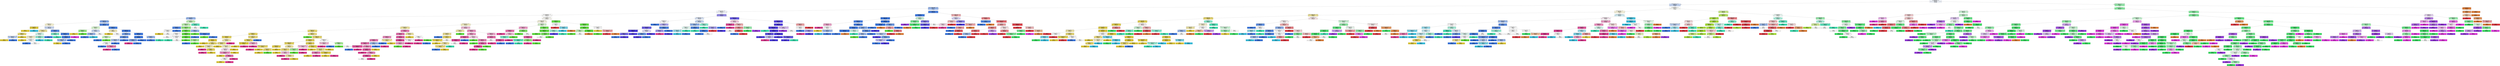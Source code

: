 digraph Tree {
node [shape=box, style="filled", color="black"] ;
0 [label="Weighted_education_rank <= 0.094\nentropy = 3.307\nsamples = 6500\nvalue = [351, 610, 350, 288, 1303, 224, 211, 1623, 326, 358\n274, 315, 267]\nclass = Purples", fillcolor="#3978e510"] ;
1 [label="Weighted_education_rank <= -0.465\nentropy = 2.978\nsamples = 4399\nvalue = [62, 610, 350, 288, 122, 223, 209, 1623, 326, 24\n19, 312, 231]\nclass = Purples", fillcolor="#3978e544"] ;
0 -> 1 [labeldistance=2.5, labelangle=45, headlabel="True"] ;
2 [label="Number_of_valued_Kneset_members <= -0.047\nentropy = 2.203\nsamples = 2802\nvalue = [12, 289, 0, 284, 21, 47, 13, 1507, 322, 8, 4\n214, 81]\nclass = Purples", fillcolor="#3978e57a"] ;
1 -> 2 ;
3 [label="Avg_education_importance <= 0.052\nentropy = 2.617\nsamples = 1486\nvalue = [3, 287, 0, 282, 4, 43, 12, 343, 282, 3, 3, 203\n21]\nclass = Purples", fillcolor="#3978e50c"] ;
2 -> 3 ;
4 [label="Avg_environmental_importance <= -0.078\nentropy = 2.266\nsamples = 1054\nvalue = [3, 287, 0, 282, 2, 27, 8, 245, 3, 0, 1, 189, 7]\nclass = Browns", fillcolor="#e5ce3902"] ;
3 -> 4 ;
5 [label="Avg_government_satisfaction <= -0.073\nentropy = 1.805\nsamples = 372\nvalue = [0, 53, 0, 68, 2, 18, 5, 216, 1, 0, 1, 8, 0]\nclass = Purples", fillcolor="#3978e57c"] ;
4 -> 5 ;
6 [label="Avg_education_importance <= -0.101\nentropy = 1.444\nsamples = 264\nvalue = [0, 52, 0, 9, 1, 8, 5, 182, 0, 0, 1, 6, 0]\nclass = Purples", fillcolor="#3978e59c"] ;
5 -> 6 ;
7 [label="Most_Important_Issue <= 1.5\nentropy = 1.678\nsamples = 94\nvalue = [0, 47, 0, 1, 1, 7, 3, 34, 0, 0, 1, 0, 0]\nclass = Browns", fillcolor="#e5ce3937"] ;
6 -> 7 ;
8 [label="Avg_government_satisfaction <= -0.116\nentropy = 0.235\nsamples = 26\nvalue = [0, 25, 0, 0, 0, 0, 1, 0, 0, 0, 0, 0, 0]\nclass = Browns", fillcolor="#e5ce39f5"] ;
7 -> 8 ;
9 [label="entropy = 0.0\nsamples = 25\nvalue = [0, 25, 0, 0, 0, 0, 0, 0, 0, 0, 0, 0, 0]\nclass = Browns", fillcolor="#e5ce39ff"] ;
8 -> 9 ;
10 [label="entropy = 0.0\nsamples = 1\nvalue = [0, 0, 0, 0, 0, 0, 1, 0, 0, 0, 0, 0, 0]\nclass = Pinks", fillcolor="#39c5e5ff"] ;
8 -> 10 ;
11 [label="Number_of_valued_Kneset_members <= -0.815\nentropy = 1.783\nsamples = 68\nvalue = [0, 22, 0, 1, 1, 7, 2, 34, 0, 0, 1, 0, 0]\nclass = Purples", fillcolor="#3978e543"] ;
7 -> 11 ;
12 [label="Avg_Residancy_Altitude <= -0.142\nentropy = 1.784\nsamples = 36\nvalue = [0, 21, 0, 1, 1, 4, 2, 7, 0, 0, 0, 0, 0]\nclass = Browns", fillcolor="#e5ce397b"] ;
11 -> 12 ;
13 [label="Most_Important_Issue <= 3.0\nentropy = 0.795\nsamples = 25\nvalue = [0, 19, 0, 0, 0, 0, 0, 6, 0, 0, 0, 0, 0]\nclass = Browns", fillcolor="#e5ce39ae"] ;
12 -> 13 ;
14 [label="Number_of_valued_Kneset_members <= -1.688\nentropy = 0.971\nsamples = 10\nvalue = [0, 4, 0, 0, 0, 0, 0, 6, 0, 0, 0, 0, 0]\nclass = Purples", fillcolor="#3978e555"] ;
13 -> 14 ;
15 [label="entropy = 0.0\nsamples = 4\nvalue = [0, 4, 0, 0, 0, 0, 0, 0, 0, 0, 0, 0, 0]\nclass = Browns", fillcolor="#e5ce39ff"] ;
14 -> 15 ;
16 [label="entropy = 0.0\nsamples = 6\nvalue = [0, 0, 0, 0, 0, 0, 0, 6, 0, 0, 0, 0, 0]\nclass = Purples", fillcolor="#3978e5ff"] ;
14 -> 16 ;
17 [label="entropy = 0.0\nsamples = 15\nvalue = [0, 15, 0, 0, 0, 0, 0, 0, 0, 0, 0, 0, 0]\nclass = Browns", fillcolor="#e5ce39ff"] ;
13 -> 17 ;
18 [label="Most_Important_Issue <= 5.0\nentropy = 2.369\nsamples = 11\nvalue = [0, 2, 0, 1, 1, 4, 2, 1, 0, 0, 0, 0, 0]\nclass = Oranges", fillcolor="#39e5b439"] ;
12 -> 18 ;
19 [label="Avg_government_satisfaction <= -0.157\nentropy = 1.922\nsamples = 5\nvalue = [0, 2, 0, 1, 1, 0, 0, 1, 0, 0, 0, 0, 0]\nclass = Browns", fillcolor="#e5ce3940"] ;
18 -> 19 ;
20 [label="entropy = 0.0\nsamples = 2\nvalue = [0, 2, 0, 0, 0, 0, 0, 0, 0, 0, 0, 0, 0]\nclass = Browns", fillcolor="#e5ce39ff"] ;
19 -> 20 ;
21 [label="Avg_Residancy_Altitude <= 0.043\nentropy = 1.585\nsamples = 3\nvalue = [0, 0, 0, 1, 1, 0, 0, 1, 0, 0, 0, 0, 0]\nclass = Greys", fillcolor="#5be53900"] ;
19 -> 21 ;
22 [label="entropy = 0.0\nsamples = 1\nvalue = [0, 0, 0, 0, 0, 0, 0, 1, 0, 0, 0, 0, 0]\nclass = Purples", fillcolor="#3978e5ff"] ;
21 -> 22 ;
23 [label="entropy = 1.0\nsamples = 2\nvalue = [0, 0, 0, 1, 1, 0, 0, 0, 0, 0, 0, 0, 0]\nclass = Greys", fillcolor="#5be53900"] ;
21 -> 23 ;
24 [label="Avg_environmental_importance <= -0.272\nentropy = 0.918\nsamples = 6\nvalue = [0, 0, 0, 0, 0, 4, 2, 0, 0, 0, 0, 0, 0]\nclass = Oranges", fillcolor="#39e5b47f"] ;
18 -> 24 ;
25 [label="entropy = 0.0\nsamples = 2\nvalue = [0, 0, 0, 0, 0, 0, 2, 0, 0, 0, 0, 0, 0]\nclass = Pinks", fillcolor="#39c5e5ff"] ;
24 -> 25 ;
26 [label="entropy = 0.0\nsamples = 4\nvalue = [0, 0, 0, 0, 0, 4, 0, 0, 0, 0, 0, 0, 0]\nclass = Oranges", fillcolor="#39e5b4ff"] ;
24 -> 26 ;
27 [label="Avg_education_importance <= -0.21\nentropy = 0.839\nsamples = 32\nvalue = [0, 1, 0, 0, 0, 3, 0, 27, 0, 0, 1, 0, 0]\nclass = Purples", fillcolor="#3978e5d3"] ;
11 -> 27 ;
28 [label="Avg_government_satisfaction <= -0.167\nentropy = 0.811\nsamples = 4\nvalue = [0, 0, 0, 0, 0, 3, 0, 1, 0, 0, 0, 0, 0]\nclass = Oranges", fillcolor="#39e5b4aa"] ;
27 -> 28 ;
29 [label="entropy = 0.0\nsamples = 1\nvalue = [0, 0, 0, 0, 0, 0, 0, 1, 0, 0, 0, 0, 0]\nclass = Purples", fillcolor="#3978e5ff"] ;
28 -> 29 ;
30 [label="entropy = 0.0\nsamples = 3\nvalue = [0, 0, 0, 0, 0, 3, 0, 0, 0, 0, 0, 0, 0]\nclass = Oranges", fillcolor="#39e5b4ff"] ;
28 -> 30 ;
31 [label="Avg_Residancy_Altitude <= 0.393\nentropy = 0.443\nsamples = 28\nvalue = [0, 1, 0, 0, 0, 0, 0, 26, 0, 0, 1, 0, 0]\nclass = Purples", fillcolor="#3978e5ec"] ;
27 -> 31 ;
32 [label="Avg_environmental_importance <= -0.292\nentropy = 0.229\nsamples = 27\nvalue = [0, 1, 0, 0, 0, 0, 0, 26, 0, 0, 0, 0, 0]\nclass = Purples", fillcolor="#3978e5f5"] ;
31 -> 32 ;
33 [label="Number_of_valued_Kneset_members <= -0.351\nentropy = 0.918\nsamples = 3\nvalue = [0, 1, 0, 0, 0, 0, 0, 2, 0, 0, 0, 0, 0]\nclass = Purples", fillcolor="#3978e57f"] ;
32 -> 33 ;
34 [label="entropy = 0.0\nsamples = 1\nvalue = [0, 1, 0, 0, 0, 0, 0, 0, 0, 0, 0, 0, 0]\nclass = Browns", fillcolor="#e5ce39ff"] ;
33 -> 34 ;
35 [label="entropy = 0.0\nsamples = 2\nvalue = [0, 0, 0, 0, 0, 0, 0, 2, 0, 0, 0, 0, 0]\nclass = Purples", fillcolor="#3978e5ff"] ;
33 -> 35 ;
36 [label="entropy = 0.0\nsamples = 24\nvalue = [0, 0, 0, 0, 0, 0, 0, 24, 0, 0, 0, 0, 0]\nclass = Purples", fillcolor="#3978e5ff"] ;
32 -> 36 ;
37 [label="entropy = 0.0\nsamples = 1\nvalue = [0, 0, 0, 0, 0, 0, 0, 0, 0, 0, 1, 0, 0]\nclass = Violets", fillcolor="#e539e2ff"] ;
31 -> 37 ;
38 [label="Number_of_valued_Kneset_members <= -1.223\nentropy = 0.82\nsamples = 170\nvalue = [0, 5, 0, 8, 0, 1, 2, 148, 0, 0, 0, 6, 0]\nclass = Purples", fillcolor="#3978e5dc"] ;
6 -> 38 ;
39 [label="Most_Important_Issue <= 6.0\nentropy = 2.055\nsamples = 12\nvalue = [0, 3, 0, 5, 0, 0, 1, 2, 0, 0, 0, 1, 0]\nclass = Greys", fillcolor="#5be53939"] ;
38 -> 39 ;
40 [label="Most_Important_Issue <= 2.5\nentropy = 0.863\nsamples = 7\nvalue = [0, 2, 0, 5, 0, 0, 0, 0, 0, 0, 0, 0, 0]\nclass = Greys", fillcolor="#5be53999"] ;
39 -> 40 ;
41 [label="entropy = 0.0\nsamples = 2\nvalue = [0, 2, 0, 0, 0, 0, 0, 0, 0, 0, 0, 0, 0]\nclass = Browns", fillcolor="#e5ce39ff"] ;
40 -> 41 ;
42 [label="entropy = 0.0\nsamples = 5\nvalue = [0, 0, 0, 5, 0, 0, 0, 0, 0, 0, 0, 0, 0]\nclass = Greys", fillcolor="#5be539ff"] ;
40 -> 42 ;
43 [label="Avg_Residancy_Altitude <= -0.531\nentropy = 1.922\nsamples = 5\nvalue = [0, 1, 0, 0, 0, 0, 1, 2, 0, 0, 0, 1, 0]\nclass = Purples", fillcolor="#3978e540"] ;
39 -> 43 ;
44 [label="Weighted_education_rank <= -0.533\nentropy = 0.918\nsamples = 3\nvalue = [0, 0, 0, 0, 0, 0, 1, 2, 0, 0, 0, 0, 0]\nclass = Purples", fillcolor="#3978e57f"] ;
43 -> 44 ;
45 [label="entropy = 0.0\nsamples = 2\nvalue = [0, 0, 0, 0, 0, 0, 0, 2, 0, 0, 0, 0, 0]\nclass = Purples", fillcolor="#3978e5ff"] ;
44 -> 45 ;
46 [label="entropy = 0.0\nsamples = 1\nvalue = [0, 0, 0, 0, 0, 0, 1, 0, 0, 0, 0, 0, 0]\nclass = Pinks", fillcolor="#39c5e5ff"] ;
44 -> 46 ;
47 [label="entropy = 1.0\nsamples = 2\nvalue = [0, 1, 0, 0, 0, 0, 0, 0, 0, 0, 0, 1, 0]\nclass = Browns", fillcolor="#e5ce3900"] ;
43 -> 47 ;
48 [label="Most_Important_Issue <= 1.5\nentropy = 0.544\nsamples = 158\nvalue = [0, 2, 0, 3, 0, 1, 1, 146, 0, 0, 0, 5, 0]\nclass = Purples", fillcolor="#3978e5eb"] ;
38 -> 48 ;
49 [label="Avg_education_importance <= -0.054\nentropy = 1.5\nsamples = 4\nvalue = [0, 2, 0, 0, 0, 0, 1, 0, 0, 0, 0, 1, 0]\nclass = Browns", fillcolor="#e5ce3955"] ;
48 -> 49 ;
50 [label="entropy = 0.0\nsamples = 2\nvalue = [0, 2, 0, 0, 0, 0, 0, 0, 0, 0, 0, 0, 0]\nclass = Browns", fillcolor="#e5ce39ff"] ;
49 -> 50 ;
51 [label="entropy = 1.0\nsamples = 2\nvalue = [0, 0, 0, 0, 0, 0, 1, 0, 0, 0, 0, 1, 0]\nclass = Pinks", fillcolor="#39c5e500"] ;
49 -> 51 ;
52 [label="Weighted_education_rank <= -0.92\nentropy = 0.368\nsamples = 154\nvalue = [0, 0, 0, 3, 0, 1, 0, 146, 0, 0, 0, 4, 0]\nclass = Purples", fillcolor="#3978e5f1"] ;
48 -> 52 ;
53 [label="Most_Important_Issue <= 3.5\nentropy = 1.089\nsamples = 23\nvalue = [0, 0, 0, 3, 0, 0, 0, 17, 0, 0, 0, 3, 0]\nclass = Purples", fillcolor="#3978e5b2"] ;
52 -> 53 ;
54 [label="Most_Important_Issue <= 2.5\nentropy = 0.971\nsamples = 5\nvalue = [0, 0, 0, 3, 0, 0, 0, 2, 0, 0, 0, 0, 0]\nclass = Greys", fillcolor="#5be53955"] ;
53 -> 54 ;
55 [label="entropy = 0.0\nsamples = 2\nvalue = [0, 0, 0, 0, 0, 0, 0, 2, 0, 0, 0, 0, 0]\nclass = Purples", fillcolor="#3978e5ff"] ;
54 -> 55 ;
56 [label="entropy = 0.0\nsamples = 3\nvalue = [0, 0, 0, 3, 0, 0, 0, 0, 0, 0, 0, 0, 0]\nclass = Greys", fillcolor="#5be539ff"] ;
54 -> 56 ;
57 [label="Avg_education_importance <= -0.023\nentropy = 0.65\nsamples = 18\nvalue = [0, 0, 0, 0, 0, 0, 0, 15, 0, 0, 0, 3, 0]\nclass = Purples", fillcolor="#3978e5cc"] ;
53 -> 57 ;
58 [label="Avg_environmental_importance <= -0.099\nentropy = 0.954\nsamples = 8\nvalue = [0, 0, 0, 0, 0, 0, 0, 5, 0, 0, 0, 3, 0]\nclass = Purples", fillcolor="#3978e566"] ;
57 -> 58 ;
59 [label="Avg_Residancy_Altitude <= -0.675\nentropy = 1.0\nsamples = 6\nvalue = [0, 0, 0, 0, 0, 0, 0, 3, 0, 0, 0, 3, 0]\nclass = Purples", fillcolor="#3978e500"] ;
58 -> 59 ;
60 [label="entropy = 0.0\nsamples = 2\nvalue = [0, 0, 0, 0, 0, 0, 0, 2, 0, 0, 0, 0, 0]\nclass = Purples", fillcolor="#3978e5ff"] ;
59 -> 60 ;
61 [label="Number_of_valued_Kneset_members <= -0.334\nentropy = 0.811\nsamples = 4\nvalue = [0, 0, 0, 0, 0, 0, 0, 1, 0, 0, 0, 3, 0]\nclass = Whites", fillcolor="#e53992aa"] ;
59 -> 61 ;
62 [label="entropy = 0.0\nsamples = 3\nvalue = [0, 0, 0, 0, 0, 0, 0, 0, 0, 0, 0, 3, 0]\nclass = Whites", fillcolor="#e53992ff"] ;
61 -> 62 ;
63 [label="entropy = 0.0\nsamples = 1\nvalue = [0, 0, 0, 0, 0, 0, 0, 1, 0, 0, 0, 0, 0]\nclass = Purples", fillcolor="#3978e5ff"] ;
61 -> 63 ;
64 [label="entropy = 0.0\nsamples = 2\nvalue = [0, 0, 0, 0, 0, 0, 0, 2, 0, 0, 0, 0, 0]\nclass = Purples", fillcolor="#3978e5ff"] ;
58 -> 64 ;
65 [label="entropy = 0.0\nsamples = 10\nvalue = [0, 0, 0, 0, 0, 0, 0, 10, 0, 0, 0, 0, 0]\nclass = Purples", fillcolor="#3978e5ff"] ;
57 -> 65 ;
66 [label="Yearly_ExpensesK <= 0.964\nentropy = 0.129\nsamples = 131\nvalue = [0, 0, 0, 0, 0, 1, 0, 129, 0, 0, 0, 1, 0]\nclass = Purples", fillcolor="#3978e5fb"] ;
52 -> 66 ;
67 [label="Avg_education_importance <= -0.096\nentropy = 0.066\nsamples = 128\nvalue = [0, 0, 0, 0, 0, 0, 0, 127, 0, 0, 0, 1, 0]\nclass = Purples", fillcolor="#3978e5fd"] ;
66 -> 67 ;
68 [label="Weighted_education_rank <= -0.789\nentropy = 0.811\nsamples = 4\nvalue = [0, 0, 0, 0, 0, 0, 0, 3, 0, 0, 0, 1, 0]\nclass = Purples", fillcolor="#3978e5aa"] ;
67 -> 68 ;
69 [label="entropy = 0.0\nsamples = 1\nvalue = [0, 0, 0, 0, 0, 0, 0, 0, 0, 0, 0, 1, 0]\nclass = Whites", fillcolor="#e53992ff"] ;
68 -> 69 ;
70 [label="entropy = 0.0\nsamples = 3\nvalue = [0, 0, 0, 0, 0, 0, 0, 3, 0, 0, 0, 0, 0]\nclass = Purples", fillcolor="#3978e5ff"] ;
68 -> 70 ;
71 [label="entropy = 0.0\nsamples = 124\nvalue = [0, 0, 0, 0, 0, 0, 0, 124, 0, 0, 0, 0, 0]\nclass = Purples", fillcolor="#3978e5ff"] ;
67 -> 71 ;
72 [label="Avg_Residancy_Altitude <= -0.83\nentropy = 0.918\nsamples = 3\nvalue = [0, 0, 0, 0, 0, 1, 0, 2, 0, 0, 0, 0, 0]\nclass = Purples", fillcolor="#3978e57f"] ;
66 -> 72 ;
73 [label="entropy = 0.0\nsamples = 2\nvalue = [0, 0, 0, 0, 0, 0, 0, 2, 0, 0, 0, 0, 0]\nclass = Purples", fillcolor="#3978e5ff"] ;
72 -> 73 ;
74 [label="entropy = 0.0\nsamples = 1\nvalue = [0, 0, 0, 0, 0, 1, 0, 0, 0, 0, 0, 0, 0]\nclass = Oranges", fillcolor="#39e5b4ff"] ;
72 -> 74 ;
75 [label="Weighted_education_rank <= -0.661\nentropy = 1.614\nsamples = 108\nvalue = [0, 1, 0, 59, 1, 10, 0, 34, 1, 0, 0, 2, 0]\nclass = Greys", fillcolor="#5be53956"] ;
5 -> 75 ;
76 [label="Most_Important_Issue <= 2.5\nentropy = 1.285\nsamples = 97\nvalue = [0, 1, 0, 59, 0, 1, 0, 33, 1, 0, 0, 2, 0]\nclass = Greys", fillcolor="#5be53968"] ;
75 -> 76 ;
77 [label="Most_Important_Issue <= 1.0\nentropy = 0.669\nsamples = 16\nvalue = [0, 1, 0, 0, 0, 0, 0, 14, 0, 0, 0, 1, 0]\nclass = Purples", fillcolor="#3978e5dd"] ;
76 -> 77 ;
78 [label="Weighted_education_rank <= -1.157\nentropy = 1.585\nsamples = 3\nvalue = [0, 1, 0, 0, 0, 0, 0, 1, 0, 0, 0, 1, 0]\nclass = Browns", fillcolor="#e5ce3900"] ;
77 -> 78 ;
79 [label="entropy = 0.0\nsamples = 1\nvalue = [0, 1, 0, 0, 0, 0, 0, 0, 0, 0, 0, 0, 0]\nclass = Browns", fillcolor="#e5ce39ff"] ;
78 -> 79 ;
80 [label="entropy = 1.0\nsamples = 2\nvalue = [0, 0, 0, 0, 0, 0, 0, 1, 0, 0, 0, 1, 0]\nclass = Purples", fillcolor="#3978e500"] ;
78 -> 80 ;
81 [label="entropy = 0.0\nsamples = 13\nvalue = [0, 0, 0, 0, 0, 0, 0, 13, 0, 0, 0, 0, 0]\nclass = Purples", fillcolor="#3978e5ff"] ;
77 -> 81 ;
82 [label="Number_of_valued_Kneset_members <= -0.471\nentropy = 1.059\nsamples = 81\nvalue = [0, 0, 0, 59, 0, 1, 0, 19, 1, 0, 0, 1, 0]\nclass = Greys", fillcolor="#5be539a5"] ;
76 -> 82 ;
83 [label="Avg_Residancy_Altitude <= -0.67\nentropy = 0.674\nsamples = 57\nvalue = [0, 0, 0, 51, 0, 1, 0, 3, 1, 0, 0, 1, 0]\nclass = Greys", fillcolor="#5be539e3"] ;
82 -> 83 ;
84 [label="Avg_Residancy_Altitude <= -0.735\nentropy = 2.322\nsamples = 5\nvalue = [0, 0, 0, 1, 0, 1, 0, 1, 1, 0, 0, 1, 0]\nclass = Greys", fillcolor="#5be53900"] ;
83 -> 84 ;
85 [label="entropy = 1.0\nsamples = 2\nvalue = [0, 0, 0, 0, 0, 0, 0, 1, 0, 0, 0, 1, 0]\nclass = Purples", fillcolor="#3978e500"] ;
84 -> 85 ;
86 [label="Number_of_valued_Kneset_members <= -2.082\nentropy = 1.585\nsamples = 3\nvalue = [0, 0, 0, 1, 0, 1, 0, 0, 1, 0, 0, 0, 0]\nclass = Greys", fillcolor="#5be53900"] ;
84 -> 86 ;
87 [label="entropy = 0.0\nsamples = 1\nvalue = [0, 0, 0, 0, 0, 1, 0, 0, 0, 0, 0, 0, 0]\nclass = Oranges", fillcolor="#39e5b4ff"] ;
86 -> 87 ;
88 [label="entropy = 1.0\nsamples = 2\nvalue = [0, 0, 0, 1, 0, 0, 0, 0, 1, 0, 0, 0, 0]\nclass = Greys", fillcolor="#5be53900"] ;
86 -> 88 ;
89 [label="Most_Important_Issue <= 6.0\nentropy = 0.235\nsamples = 52\nvalue = [0, 0, 0, 50, 0, 0, 0, 2, 0, 0, 0, 0, 0]\nclass = Greys", fillcolor="#5be539f5"] ;
83 -> 89 ;
90 [label="Avg_education_importance <= 0.037\nentropy = 0.139\nsamples = 51\nvalue = [0, 0, 0, 50, 0, 0, 0, 1, 0, 0, 0, 0, 0]\nclass = Greys", fillcolor="#5be539fa"] ;
89 -> 90 ;
91 [label="entropy = 0.0\nsamples = 48\nvalue = [0, 0, 0, 48, 0, 0, 0, 0, 0, 0, 0, 0, 0]\nclass = Greys", fillcolor="#5be539ff"] ;
90 -> 91 ;
92 [label="Avg_environmental_importance <= -0.148\nentropy = 0.918\nsamples = 3\nvalue = [0, 0, 0, 2, 0, 0, 0, 1, 0, 0, 0, 0, 0]\nclass = Greys", fillcolor="#5be5397f"] ;
90 -> 92 ;
93 [label="entropy = 0.0\nsamples = 1\nvalue = [0, 0, 0, 0, 0, 0, 0, 1, 0, 0, 0, 0, 0]\nclass = Purples", fillcolor="#3978e5ff"] ;
92 -> 93 ;
94 [label="entropy = 0.0\nsamples = 2\nvalue = [0, 0, 0, 2, 0, 0, 0, 0, 0, 0, 0, 0, 0]\nclass = Greys", fillcolor="#5be539ff"] ;
92 -> 94 ;
95 [label="entropy = 0.0\nsamples = 1\nvalue = [0, 0, 0, 0, 0, 0, 0, 1, 0, 0, 0, 0, 0]\nclass = Purples", fillcolor="#3978e5ff"] ;
89 -> 95 ;
96 [label="Most_Important_Issue <= 3.5\nentropy = 0.918\nsamples = 24\nvalue = [0, 0, 0, 8, 0, 0, 0, 16, 0, 0, 0, 0, 0]\nclass = Purples", fillcolor="#3978e57f"] ;
82 -> 96 ;
97 [label="entropy = 0.0\nsamples = 7\nvalue = [0, 0, 0, 7, 0, 0, 0, 0, 0, 0, 0, 0, 0]\nclass = Greys", fillcolor="#5be539ff"] ;
96 -> 97 ;
98 [label="Avg_monthly_expense_on_pets_or_plants <= -1.055\nentropy = 0.323\nsamples = 17\nvalue = [0, 0, 0, 1, 0, 0, 0, 16, 0, 0, 0, 0, 0]\nclass = Purples", fillcolor="#3978e5ef"] ;
96 -> 98 ;
99 [label="entropy = 0.0\nsamples = 1\nvalue = [0, 0, 0, 1, 0, 0, 0, 0, 0, 0, 0, 0, 0]\nclass = Greys", fillcolor="#5be539ff"] ;
98 -> 99 ;
100 [label="entropy = 0.0\nsamples = 16\nvalue = [0, 0, 0, 0, 0, 0, 0, 16, 0, 0, 0, 0, 0]\nclass = Purples", fillcolor="#3978e5ff"] ;
98 -> 100 ;
101 [label="Most_Important_Issue <= 3.5\nentropy = 0.866\nsamples = 11\nvalue = [0, 0, 0, 0, 1, 9, 0, 1, 0, 0, 0, 0, 0]\nclass = Oranges", fillcolor="#39e5b4cc"] ;
75 -> 101 ;
102 [label="entropy = 1.0\nsamples = 2\nvalue = [0, 0, 0, 0, 1, 0, 0, 1, 0, 0, 0, 0, 0]\nclass = Khakis", fillcolor="#39e56400"] ;
101 -> 102 ;
103 [label="entropy = 0.0\nsamples = 9\nvalue = [0, 0, 0, 0, 0, 9, 0, 0, 0, 0, 0, 0, 0]\nclass = Oranges", fillcolor="#39e5b4ff"] ;
101 -> 103 ;
104 [label="Avg_government_satisfaction <= 0.024\nentropy = 2.0\nsamples = 682\nvalue = [3, 234, 0, 214, 0, 9, 3, 29, 2, 0, 0, 181, 7]\nclass = Browns", fillcolor="#e5ce390b"] ;
4 -> 104 ;
105 [label="Avg_environmental_importance <= 0.078\nentropy = 1.874\nsamples = 550\nvalue = [0, 231, 0, 97, 0, 9, 0, 29, 2, 0, 0, 180, 2]\nclass = Browns", fillcolor="#e5ce3923"] ;
104 -> 105 ;
106 [label="Weighted_education_rank <= -0.933\nentropy = 1.706\nsamples = 453\nvalue = [0, 231, 0, 45, 0, 6, 0, 29, 0, 0, 0, 141, 1]\nclass = Browns", fillcolor="#e5ce394a"] ;
105 -> 106 ;
107 [label="Avg_education_importance <= -0.017\nentropy = 1.425\nsamples = 350\nvalue = [0, 215, 0, 24, 0, 0, 0, 18, 0, 0, 0, 93, 0]\nclass = Browns", fillcolor="#e5ce3979"] ;
106 -> 107 ;
108 [label="Most_Important_Issue <= 2.5\nentropy = 1.169\nsamples = 268\nvalue = [0, 201, 0, 20, 0, 0, 0, 11, 0, 0, 0, 36, 0]\nclass = Browns", fillcolor="#e5ce39b5"] ;
107 -> 108 ;
109 [label="Most_Important_Issue <= 1.5\nentropy = 0.901\nsamples = 147\nvalue = [0, 117, 0, 0, 0, 0, 0, 8, 0, 0, 0, 22, 0]\nclass = Browns", fillcolor="#e5ce39c2"] ;
108 -> 109 ;
110 [label="Number_of_valued_Kneset_members <= -0.471\nentropy = 0.611\nsamples = 93\nvalue = [0, 79, 0, 0, 0, 0, 0, 0, 0, 0, 0, 14, 0]\nclass = Browns", fillcolor="#e5ce39d2"] ;
109 -> 110 ;
111 [label="Avg_education_importance <= -0.048\nentropy = 0.273\nsamples = 64\nvalue = [0, 61, 0, 0, 0, 0, 0, 0, 0, 0, 0, 3, 0]\nclass = Browns", fillcolor="#e5ce39f2"] ;
110 -> 111 ;
112 [label="entropy = 0.0\nsamples = 50\nvalue = [0, 50, 0, 0, 0, 0, 0, 0, 0, 0, 0, 0, 0]\nclass = Browns", fillcolor="#e5ce39ff"] ;
111 -> 112 ;
113 [label="Most_Important_Issue <= 0.5\nentropy = 0.75\nsamples = 14\nvalue = [0, 11, 0, 0, 0, 0, 0, 0, 0, 0, 0, 3, 0]\nclass = Browns", fillcolor="#e5ce39b9"] ;
111 -> 113 ;
114 [label="entropy = 0.0\nsamples = 6\nvalue = [0, 6, 0, 0, 0, 0, 0, 0, 0, 0, 0, 0, 0]\nclass = Browns", fillcolor="#e5ce39ff"] ;
113 -> 114 ;
115 [label="Avg_education_importance <= -0.036\nentropy = 0.954\nsamples = 8\nvalue = [0, 5, 0, 0, 0, 0, 0, 0, 0, 0, 0, 3, 0]\nclass = Browns", fillcolor="#e5ce3966"] ;
113 -> 115 ;
116 [label="entropy = 0.0\nsamples = 2\nvalue = [0, 0, 0, 0, 0, 0, 0, 0, 0, 0, 0, 2, 0]\nclass = Whites", fillcolor="#e53992ff"] ;
115 -> 116 ;
117 [label="Avg_Residancy_Altitude <= -0.879\nentropy = 0.65\nsamples = 6\nvalue = [0, 5, 0, 0, 0, 0, 0, 0, 0, 0, 0, 1, 0]\nclass = Browns", fillcolor="#e5ce39cc"] ;
115 -> 117 ;
118 [label="entropy = 0.0\nsamples = 1\nvalue = [0, 0, 0, 0, 0, 0, 0, 0, 0, 0, 0, 1, 0]\nclass = Whites", fillcolor="#e53992ff"] ;
117 -> 118 ;
119 [label="entropy = 0.0\nsamples = 5\nvalue = [0, 5, 0, 0, 0, 0, 0, 0, 0, 0, 0, 0, 0]\nclass = Browns", fillcolor="#e5ce39ff"] ;
117 -> 119 ;
120 [label="Most_Important_Issue <= 0.5\nentropy = 0.958\nsamples = 29\nvalue = [0, 18, 0, 0, 0, 0, 0, 0, 0, 0, 0, 11, 0]\nclass = Browns", fillcolor="#e5ce3963"] ;
110 -> 120 ;
121 [label="Avg_education_importance <= -0.092\nentropy = 0.855\nsamples = 25\nvalue = [0, 18, 0, 0, 0, 0, 0, 0, 0, 0, 0, 7, 0]\nclass = Browns", fillcolor="#e5ce399c"] ;
120 -> 121 ;
122 [label="entropy = 0.0\nsamples = 8\nvalue = [0, 8, 0, 0, 0, 0, 0, 0, 0, 0, 0, 0, 0]\nclass = Browns", fillcolor="#e5ce39ff"] ;
121 -> 122 ;
123 [label="Avg_environmental_importance <= 0.026\nentropy = 0.977\nsamples = 17\nvalue = [0, 10, 0, 0, 0, 0, 0, 0, 0, 0, 0, 7, 0]\nclass = Browns", fillcolor="#e5ce394d"] ;
121 -> 123 ;
124 [label="Yearly_ExpensesK <= 0.693\nentropy = 0.996\nsamples = 13\nvalue = [0, 6, 0, 0, 0, 0, 0, 0, 0, 0, 0, 7, 0]\nclass = Whites", fillcolor="#e5399224"] ;
123 -> 124 ;
125 [label="Avg_monthly_expense_on_pets_or_plants <= -1.102\nentropy = 0.881\nsamples = 10\nvalue = [0, 3, 0, 0, 0, 0, 0, 0, 0, 0, 0, 7, 0]\nclass = Whites", fillcolor="#e5399292"] ;
124 -> 125 ;
126 [label="entropy = 0.0\nsamples = 1\nvalue = [0, 1, 0, 0, 0, 0, 0, 0, 0, 0, 0, 0, 0]\nclass = Browns", fillcolor="#e5ce39ff"] ;
125 -> 126 ;
127 [label="Avg_Residancy_Altitude <= -0.682\nentropy = 0.764\nsamples = 9\nvalue = [0, 2, 0, 0, 0, 0, 0, 0, 0, 0, 0, 7, 0]\nclass = Whites", fillcolor="#e53992b6"] ;
125 -> 127 ;
128 [label="Yearly_ExpensesK <= 0.587\nentropy = 1.0\nsamples = 4\nvalue = [0, 2, 0, 0, 0, 0, 0, 0, 0, 0, 0, 2, 0]\nclass = Browns", fillcolor="#e5ce3900"] ;
127 -> 128 ;
129 [label="entropy = 0.0\nsamples = 2\nvalue = [0, 2, 0, 0, 0, 0, 0, 0, 0, 0, 0, 0, 0]\nclass = Browns", fillcolor="#e5ce39ff"] ;
128 -> 129 ;
130 [label="entropy = 0.0\nsamples = 2\nvalue = [0, 0, 0, 0, 0, 0, 0, 0, 0, 0, 0, 2, 0]\nclass = Whites", fillcolor="#e53992ff"] ;
128 -> 130 ;
131 [label="entropy = 0.0\nsamples = 5\nvalue = [0, 0, 0, 0, 0, 0, 0, 0, 0, 0, 0, 5, 0]\nclass = Whites", fillcolor="#e53992ff"] ;
127 -> 131 ;
132 [label="entropy = 0.0\nsamples = 3\nvalue = [0, 3, 0, 0, 0, 0, 0, 0, 0, 0, 0, 0, 0]\nclass = Browns", fillcolor="#e5ce39ff"] ;
124 -> 132 ;
133 [label="entropy = 0.0\nsamples = 4\nvalue = [0, 4, 0, 0, 0, 0, 0, 0, 0, 0, 0, 0, 0]\nclass = Browns", fillcolor="#e5ce39ff"] ;
123 -> 133 ;
134 [label="entropy = 0.0\nsamples = 4\nvalue = [0, 0, 0, 0, 0, 0, 0, 0, 0, 0, 0, 4, 0]\nclass = Whites", fillcolor="#e53992ff"] ;
120 -> 134 ;
135 [label="Number_of_valued_Kneset_members <= -1.223\nentropy = 1.173\nsamples = 54\nvalue = [0, 38, 0, 0, 0, 0, 0, 8, 0, 0, 0, 8, 0]\nclass = Browns", fillcolor="#e5ce39a6"] ;
109 -> 135 ;
136 [label="Yearly_ExpensesK <= 0.586\nentropy = 0.667\nsamples = 46\nvalue = [0, 38, 0, 0, 0, 0, 0, 0, 0, 0, 0, 8, 0]\nclass = Browns", fillcolor="#e5ce39c9"] ;
135 -> 136 ;
137 [label="Number_of_valued_Kneset_members <= -1.599\nentropy = 0.187\nsamples = 35\nvalue = [0, 34, 0, 0, 0, 0, 0, 0, 0, 0, 0, 1, 0]\nclass = Browns", fillcolor="#e5ce39f8"] ;
136 -> 137 ;
138 [label="entropy = 0.0\nsamples = 34\nvalue = [0, 34, 0, 0, 0, 0, 0, 0, 0, 0, 0, 0, 0]\nclass = Browns", fillcolor="#e5ce39ff"] ;
137 -> 138 ;
139 [label="entropy = 0.0\nsamples = 1\nvalue = [0, 0, 0, 0, 0, 0, 0, 0, 0, 0, 0, 1, 0]\nclass = Whites", fillcolor="#e53992ff"] ;
137 -> 139 ;
140 [label="Avg_government_satisfaction <= -0.106\nentropy = 0.946\nsamples = 11\nvalue = [0, 4, 0, 0, 0, 0, 0, 0, 0, 0, 0, 7, 0]\nclass = Whites", fillcolor="#e539926d"] ;
136 -> 140 ;
141 [label="entropy = 0.0\nsamples = 6\nvalue = [0, 0, 0, 0, 0, 0, 0, 0, 0, 0, 0, 6, 0]\nclass = Whites", fillcolor="#e53992ff"] ;
140 -> 141 ;
142 [label="Avg_monthly_expense_on_pets_or_plants <= -0.581\nentropy = 0.722\nsamples = 5\nvalue = [0, 4, 0, 0, 0, 0, 0, 0, 0, 0, 0, 1, 0]\nclass = Browns", fillcolor="#e5ce39bf"] ;
140 -> 142 ;
143 [label="entropy = 0.0\nsamples = 1\nvalue = [0, 0, 0, 0, 0, 0, 0, 0, 0, 0, 0, 1, 0]\nclass = Whites", fillcolor="#e53992ff"] ;
142 -> 143 ;
144 [label="entropy = 0.0\nsamples = 4\nvalue = [0, 4, 0, 0, 0, 0, 0, 0, 0, 0, 0, 0, 0]\nclass = Browns", fillcolor="#e5ce39ff"] ;
142 -> 144 ;
145 [label="entropy = 0.0\nsamples = 8\nvalue = [0, 0, 0, 0, 0, 0, 0, 8, 0, 0, 0, 0, 0]\nclass = Purples", fillcolor="#3978e5ff"] ;
135 -> 145 ;
146 [label="Most_Important_Issue <= 3.5\nentropy = 1.287\nsamples = 121\nvalue = [0, 84, 0, 20, 0, 0, 0, 3, 0, 0, 0, 14, 0]\nclass = Browns", fillcolor="#e5ce39a2"] ;
108 -> 146 ;
147 [label="entropy = 0.0\nsamples = 11\nvalue = [0, 0, 0, 11, 0, 0, 0, 0, 0, 0, 0, 0, 0]\nclass = Greys", fillcolor="#5be539ff"] ;
146 -> 147 ;
148 [label="Number_of_valued_Kneset_members <= -0.847\nentropy = 1.113\nsamples = 110\nvalue = [0, 84, 0, 9, 0, 0, 0, 3, 0, 0, 0, 14, 0]\nclass = Browns", fillcolor="#e5ce39ba"] ;
146 -> 148 ;
149 [label="Avg_environmental_importance <= -0.011\nentropy = 0.817\nsamples = 100\nvalue = [0, 83, 0, 6, 0, 0, 0, 0, 0, 0, 0, 11, 0]\nclass = Browns", fillcolor="#e5ce39ce"] ;
148 -> 149 ;
150 [label="Number_of_valued_Kneset_members <= -1.223\nentropy = 0.904\nsamples = 51\nvalue = [0, 41, 0, 6, 0, 0, 0, 0, 0, 0, 0, 4, 0]\nclass = Browns", fillcolor="#e5ce39c6"] ;
149 -> 150 ;
151 [label="Most_Important_Issue <= 6.0\nentropy = 0.503\nsamples = 36\nvalue = [0, 32, 0, 4, 0, 0, 0, 0, 0, 0, 0, 0, 0]\nclass = Browns", fillcolor="#e5ce39df"] ;
150 -> 151 ;
152 [label="Most_Important_Issue <= 4.5\nentropy = 0.764\nsamples = 18\nvalue = [0, 14, 0, 4, 0, 0, 0, 0, 0, 0, 0, 0, 0]\nclass = Browns", fillcolor="#e5ce39b6"] ;
151 -> 152 ;
153 [label="entropy = 0.0\nsamples = 14\nvalue = [0, 14, 0, 0, 0, 0, 0, 0, 0, 0, 0, 0, 0]\nclass = Browns", fillcolor="#e5ce39ff"] ;
152 -> 153 ;
154 [label="entropy = 0.0\nsamples = 4\nvalue = [0, 0, 0, 4, 0, 0, 0, 0, 0, 0, 0, 0, 0]\nclass = Greys", fillcolor="#5be539ff"] ;
152 -> 154 ;
155 [label="entropy = 0.0\nsamples = 18\nvalue = [0, 18, 0, 0, 0, 0, 0, 0, 0, 0, 0, 0, 0]\nclass = Browns", fillcolor="#e5ce39ff"] ;
151 -> 155 ;
156 [label="Most_Important_Issue <= 4.5\nentropy = 1.338\nsamples = 15\nvalue = [0, 9, 0, 2, 0, 0, 0, 0, 0, 0, 0, 4, 0]\nclass = Browns", fillcolor="#e5ce3974"] ;
150 -> 156 ;
157 [label="Avg_education_importance <= -0.066\nentropy = 0.811\nsamples = 12\nvalue = [0, 9, 0, 0, 0, 0, 0, 0, 0, 0, 0, 3, 0]\nclass = Browns", fillcolor="#e5ce39aa"] ;
156 -> 157 ;
158 [label="entropy = 0.0\nsamples = 7\nvalue = [0, 7, 0, 0, 0, 0, 0, 0, 0, 0, 0, 0, 0]\nclass = Browns", fillcolor="#e5ce39ff"] ;
157 -> 158 ;
159 [label="Avg_education_importance <= -0.055\nentropy = 0.971\nsamples = 5\nvalue = [0, 2, 0, 0, 0, 0, 0, 0, 0, 0, 0, 3, 0]\nclass = Whites", fillcolor="#e5399255"] ;
157 -> 159 ;
160 [label="entropy = 0.0\nsamples = 2\nvalue = [0, 0, 0, 0, 0, 0, 0, 0, 0, 0, 0, 2, 0]\nclass = Whites", fillcolor="#e53992ff"] ;
159 -> 160 ;
161 [label="Avg_environmental_importance <= -0.044\nentropy = 0.918\nsamples = 3\nvalue = [0, 2, 0, 0, 0, 0, 0, 0, 0, 0, 0, 1, 0]\nclass = Browns", fillcolor="#e5ce397f"] ;
159 -> 161 ;
162 [label="entropy = 0.0\nsamples = 1\nvalue = [0, 0, 0, 0, 0, 0, 0, 0, 0, 0, 0, 1, 0]\nclass = Whites", fillcolor="#e53992ff"] ;
161 -> 162 ;
163 [label="entropy = 0.0\nsamples = 2\nvalue = [0, 2, 0, 0, 0, 0, 0, 0, 0, 0, 0, 0, 0]\nclass = Browns", fillcolor="#e5ce39ff"] ;
161 -> 163 ;
164 [label="Avg_environmental_importance <= -0.029\nentropy = 0.918\nsamples = 3\nvalue = [0, 0, 0, 2, 0, 0, 0, 0, 0, 0, 0, 1, 0]\nclass = Greys", fillcolor="#5be5397f"] ;
156 -> 164 ;
165 [label="entropy = 0.0\nsamples = 2\nvalue = [0, 0, 0, 2, 0, 0, 0, 0, 0, 0, 0, 0, 0]\nclass = Greys", fillcolor="#5be539ff"] ;
164 -> 165 ;
166 [label="entropy = 0.0\nsamples = 1\nvalue = [0, 0, 0, 0, 0, 0, 0, 0, 0, 0, 0, 1, 0]\nclass = Whites", fillcolor="#e53992ff"] ;
164 -> 166 ;
167 [label="Avg_government_satisfaction <= -0.153\nentropy = 0.592\nsamples = 49\nvalue = [0, 42, 0, 0, 0, 0, 0, 0, 0, 0, 0, 7, 0]\nclass = Browns", fillcolor="#e5ce39d4"] ;
149 -> 167 ;
168 [label="Avg_monthly_expense_on_pets_or_plants <= 0.422\nentropy = 0.971\nsamples = 5\nvalue = [0, 2, 0, 0, 0, 0, 0, 0, 0, 0, 0, 3, 0]\nclass = Whites", fillcolor="#e5399255"] ;
167 -> 168 ;
169 [label="entropy = 0.0\nsamples = 3\nvalue = [0, 0, 0, 0, 0, 0, 0, 0, 0, 0, 0, 3, 0]\nclass = Whites", fillcolor="#e53992ff"] ;
168 -> 169 ;
170 [label="entropy = 0.0\nsamples = 2\nvalue = [0, 2, 0, 0, 0, 0, 0, 0, 0, 0, 0, 0, 0]\nclass = Browns", fillcolor="#e5ce39ff"] ;
168 -> 170 ;
171 [label="Weighted_education_rank <= -1.167\nentropy = 0.439\nsamples = 44\nvalue = [0, 40, 0, 0, 0, 0, 0, 0, 0, 0, 0, 4, 0]\nclass = Browns", fillcolor="#e5ce39e6"] ;
167 -> 171 ;
172 [label="Avg_environmental_importance <= 0.001\nentropy = 0.863\nsamples = 14\nvalue = [0, 10, 0, 0, 0, 0, 0, 0, 0, 0, 0, 4, 0]\nclass = Browns", fillcolor="#e5ce3999"] ;
171 -> 172 ;
173 [label="Avg_environmental_importance <= -0.007\nentropy = 0.811\nsamples = 4\nvalue = [0, 1, 0, 0, 0, 0, 0, 0, 0, 0, 0, 3, 0]\nclass = Whites", fillcolor="#e53992aa"] ;
172 -> 173 ;
174 [label="entropy = 0.0\nsamples = 1\nvalue = [0, 1, 0, 0, 0, 0, 0, 0, 0, 0, 0, 0, 0]\nclass = Browns", fillcolor="#e5ce39ff"] ;
173 -> 174 ;
175 [label="entropy = 0.0\nsamples = 3\nvalue = [0, 0, 0, 0, 0, 0, 0, 0, 0, 0, 0, 3, 0]\nclass = Whites", fillcolor="#e53992ff"] ;
173 -> 175 ;
176 [label="Avg_monthly_expense_on_pets_or_plants <= 0.913\nentropy = 0.469\nsamples = 10\nvalue = [0, 9, 0, 0, 0, 0, 0, 0, 0, 0, 0, 1, 0]\nclass = Browns", fillcolor="#e5ce39e3"] ;
172 -> 176 ;
177 [label="entropy = 0.0\nsamples = 9\nvalue = [0, 9, 0, 0, 0, 0, 0, 0, 0, 0, 0, 0, 0]\nclass = Browns", fillcolor="#e5ce39ff"] ;
176 -> 177 ;
178 [label="entropy = 0.0\nsamples = 1\nvalue = [0, 0, 0, 0, 0, 0, 0, 0, 0, 0, 0, 1, 0]\nclass = Whites", fillcolor="#e53992ff"] ;
176 -> 178 ;
179 [label="entropy = 0.0\nsamples = 30\nvalue = [0, 30, 0, 0, 0, 0, 0, 0, 0, 0, 0, 0, 0]\nclass = Browns", fillcolor="#e5ce39ff"] ;
171 -> 179 ;
180 [label="Most_Important_Issue <= 4.5\nentropy = 1.895\nsamples = 10\nvalue = [0, 1, 0, 3, 0, 0, 0, 3, 0, 0, 0, 3, 0]\nclass = Greys", fillcolor="#5be53900"] ;
148 -> 180 ;
181 [label="Number_of_valued_Kneset_members <= -0.471\nentropy = 0.971\nsamples = 5\nvalue = [0, 0, 0, 0, 0, 0, 0, 2, 0, 0, 0, 3, 0]\nclass = Whites", fillcolor="#e5399255"] ;
180 -> 181 ;
182 [label="entropy = 0.0\nsamples = 3\nvalue = [0, 0, 0, 0, 0, 0, 0, 0, 0, 0, 0, 3, 0]\nclass = Whites", fillcolor="#e53992ff"] ;
181 -> 182 ;
183 [label="entropy = 0.0\nsamples = 2\nvalue = [0, 0, 0, 0, 0, 0, 0, 2, 0, 0, 0, 0, 0]\nclass = Purples", fillcolor="#3978e5ff"] ;
181 -> 183 ;
184 [label="Most_Important_Issue <= 6.0\nentropy = 1.371\nsamples = 5\nvalue = [0, 1, 0, 3, 0, 0, 0, 1, 0, 0, 0, 0, 0]\nclass = Greys", fillcolor="#5be5397f"] ;
180 -> 184 ;
185 [label="entropy = 0.0\nsamples = 3\nvalue = [0, 0, 0, 3, 0, 0, 0, 0, 0, 0, 0, 0, 0]\nclass = Greys", fillcolor="#5be539ff"] ;
184 -> 185 ;
186 [label="entropy = 1.0\nsamples = 2\nvalue = [0, 1, 0, 0, 0, 0, 0, 1, 0, 0, 0, 0, 0]\nclass = Browns", fillcolor="#e5ce3900"] ;
184 -> 186 ;
187 [label="Avg_Residancy_Altitude <= 0.014\nentropy = 1.316\nsamples = 82\nvalue = [0, 14, 0, 4, 0, 0, 0, 7, 0, 0, 0, 57, 0]\nclass = Whites", fillcolor="#e53992a1"] ;
107 -> 187 ;
188 [label="Avg_education_importance <= 0.012\nentropy = 1.147\nsamples = 73\nvalue = [0, 9, 0, 2, 0, 0, 0, 7, 0, 0, 0, 55, 0]\nclass = Whites", fillcolor="#e53992b7"] ;
187 -> 188 ;
189 [label="Avg_education_importance <= 0.009\nentropy = 1.199\nsamples = 40\nvalue = [0, 9, 0, 0, 0, 0, 0, 4, 0, 0, 0, 27, 0]\nclass = Whites", fillcolor="#e5399294"] ;
188 -> 189 ;
190 [label="Avg_Residancy_Altitude <= -0.065\nentropy = 1.08\nsamples = 37\nvalue = [0, 7, 0, 0, 0, 0, 0, 3, 0, 0, 0, 27, 0]\nclass = Whites", fillcolor="#e53992aa"] ;
189 -> 190 ;
191 [label="Avg_government_satisfaction <= -0.134\nentropy = 0.915\nsamples = 34\nvalue = [0, 7, 0, 0, 0, 0, 0, 1, 0, 0, 0, 26, 0]\nclass = Whites", fillcolor="#e53992b3"] ;
190 -> 191 ;
192 [label="Avg_monthly_expense_on_pets_or_plants <= -0.959\nentropy = 0.544\nsamples = 8\nvalue = [0, 0, 0, 0, 0, 0, 0, 1, 0, 0, 0, 7, 0]\nclass = Whites", fillcolor="#e53992db"] ;
191 -> 192 ;
193 [label="entropy = 0.0\nsamples = 1\nvalue = [0, 0, 0, 0, 0, 0, 0, 1, 0, 0, 0, 0, 0]\nclass = Purples", fillcolor="#3978e5ff"] ;
192 -> 193 ;
194 [label="entropy = 0.0\nsamples = 7\nvalue = [0, 0, 0, 0, 0, 0, 0, 0, 0, 0, 0, 7, 0]\nclass = Whites", fillcolor="#e53992ff"] ;
192 -> 194 ;
195 [label="Weighted_education_rank <= -1.094\nentropy = 0.84\nsamples = 26\nvalue = [0, 7, 0, 0, 0, 0, 0, 0, 0, 0, 0, 19, 0]\nclass = Whites", fillcolor="#e53992a1"] ;
191 -> 195 ;
196 [label="Avg_Residancy_Altitude <= -0.464\nentropy = 0.575\nsamples = 22\nvalue = [0, 3, 0, 0, 0, 0, 0, 0, 0, 0, 0, 19, 0]\nclass = Whites", fillcolor="#e53992d7"] ;
195 -> 196 ;
197 [label="entropy = 0.0\nsamples = 11\nvalue = [0, 0, 0, 0, 0, 0, 0, 0, 0, 0, 0, 11, 0]\nclass = Whites", fillcolor="#e53992ff"] ;
196 -> 197 ;
198 [label="Yearly_ExpensesK <= -0.05\nentropy = 0.845\nsamples = 11\nvalue = [0, 3, 0, 0, 0, 0, 0, 0, 0, 0, 0, 8, 0]\nclass = Whites", fillcolor="#e539929f"] ;
196 -> 198 ;
199 [label="Weighted_education_rank <= -1.27\nentropy = 0.503\nsamples = 9\nvalue = [0, 1, 0, 0, 0, 0, 0, 0, 0, 0, 0, 8, 0]\nclass = Whites", fillcolor="#e53992df"] ;
198 -> 199 ;
200 [label="entropy = 1.0\nsamples = 2\nvalue = [0, 1, 0, 0, 0, 0, 0, 0, 0, 0, 0, 1, 0]\nclass = Browns", fillcolor="#e5ce3900"] ;
199 -> 200 ;
201 [label="entropy = 0.0\nsamples = 7\nvalue = [0, 0, 0, 0, 0, 0, 0, 0, 0, 0, 0, 7, 0]\nclass = Whites", fillcolor="#e53992ff"] ;
199 -> 201 ;
202 [label="entropy = 0.0\nsamples = 2\nvalue = [0, 2, 0, 0, 0, 0, 0, 0, 0, 0, 0, 0, 0]\nclass = Browns", fillcolor="#e5ce39ff"] ;
198 -> 202 ;
203 [label="entropy = 0.0\nsamples = 4\nvalue = [0, 4, 0, 0, 0, 0, 0, 0, 0, 0, 0, 0, 0]\nclass = Browns", fillcolor="#e5ce39ff"] ;
195 -> 203 ;
204 [label="Weighted_education_rank <= -1.118\nentropy = 0.918\nsamples = 3\nvalue = [0, 0, 0, 0, 0, 0, 0, 2, 0, 0, 0, 1, 0]\nclass = Purples", fillcolor="#3978e57f"] ;
190 -> 204 ;
205 [label="entropy = 0.0\nsamples = 2\nvalue = [0, 0, 0, 0, 0, 0, 0, 2, 0, 0, 0, 0, 0]\nclass = Purples", fillcolor="#3978e5ff"] ;
204 -> 205 ;
206 [label="entropy = 0.0\nsamples = 1\nvalue = [0, 0, 0, 0, 0, 0, 0, 0, 0, 0, 0, 1, 0]\nclass = Whites", fillcolor="#e53992ff"] ;
204 -> 206 ;
207 [label="Avg_monthly_expense_on_pets_or_plants <= -0.349\nentropy = 0.918\nsamples = 3\nvalue = [0, 2, 0, 0, 0, 0, 0, 1, 0, 0, 0, 0, 0]\nclass = Browns", fillcolor="#e5ce397f"] ;
189 -> 207 ;
208 [label="entropy = 0.0\nsamples = 1\nvalue = [0, 0, 0, 0, 0, 0, 0, 1, 0, 0, 0, 0, 0]\nclass = Purples", fillcolor="#3978e5ff"] ;
207 -> 208 ;
209 [label="entropy = 0.0\nsamples = 2\nvalue = [0, 2, 0, 0, 0, 0, 0, 0, 0, 0, 0, 0, 0]\nclass = Browns", fillcolor="#e5ce39ff"] ;
207 -> 209 ;
210 [label="Weighted_education_rank <= -1.131\nentropy = 0.761\nsamples = 33\nvalue = [0, 0, 0, 2, 0, 0, 0, 3, 0, 0, 0, 28, 0]\nclass = Whites", fillcolor="#e53992d4"] ;
188 -> 210 ;
211 [label="Weighted_education_rank <= -1.261\nentropy = 0.381\nsamples = 27\nvalue = [0, 0, 0, 2, 0, 0, 0, 0, 0, 0, 0, 25, 0]\nclass = Whites", fillcolor="#e53992eb"] ;
210 -> 211 ;
212 [label="Avg_environmental_importance <= -0.004\nentropy = 0.918\nsamples = 6\nvalue = [0, 0, 0, 2, 0, 0, 0, 0, 0, 0, 0, 4, 0]\nclass = Whites", fillcolor="#e539927f"] ;
211 -> 212 ;
213 [label="entropy = 0.0\nsamples = 2\nvalue = [0, 0, 0, 2, 0, 0, 0, 0, 0, 0, 0, 0, 0]\nclass = Greys", fillcolor="#5be539ff"] ;
212 -> 213 ;
214 [label="entropy = 0.0\nsamples = 4\nvalue = [0, 0, 0, 0, 0, 0, 0, 0, 0, 0, 0, 4, 0]\nclass = Whites", fillcolor="#e53992ff"] ;
212 -> 214 ;
215 [label="entropy = 0.0\nsamples = 21\nvalue = [0, 0, 0, 0, 0, 0, 0, 0, 0, 0, 0, 21, 0]\nclass = Whites", fillcolor="#e53992ff"] ;
211 -> 215 ;
216 [label="Number_of_valued_Kneset_members <= -0.847\nentropy = 1.0\nsamples = 6\nvalue = [0, 0, 0, 0, 0, 0, 0, 3, 0, 0, 0, 3, 0]\nclass = Purples", fillcolor="#3978e500"] ;
210 -> 216 ;
217 [label="entropy = 0.0\nsamples = 3\nvalue = [0, 0, 0, 0, 0, 0, 0, 0, 0, 0, 0, 3, 0]\nclass = Whites", fillcolor="#e53992ff"] ;
216 -> 217 ;
218 [label="entropy = 0.0\nsamples = 3\nvalue = [0, 0, 0, 0, 0, 0, 0, 3, 0, 0, 0, 0, 0]\nclass = Purples", fillcolor="#3978e5ff"] ;
216 -> 218 ;
219 [label="Avg_Residancy_Altitude <= 0.063\nentropy = 1.436\nsamples = 9\nvalue = [0, 5, 0, 2, 0, 0, 0, 0, 0, 0, 0, 2, 0]\nclass = Browns", fillcolor="#e5ce396d"] ;
187 -> 219 ;
220 [label="entropy = 0.0\nsamples = 5\nvalue = [0, 5, 0, 0, 0, 0, 0, 0, 0, 0, 0, 0, 0]\nclass = Browns", fillcolor="#e5ce39ff"] ;
219 -> 220 ;
221 [label="Yearly_ExpensesK <= -0.779\nentropy = 1.0\nsamples = 4\nvalue = [0, 0, 0, 2, 0, 0, 0, 0, 0, 0, 0, 2, 0]\nclass = Greys", fillcolor="#5be53900"] ;
219 -> 221 ;
222 [label="entropy = 0.0\nsamples = 2\nvalue = [0, 0, 0, 0, 0, 0, 0, 0, 0, 0, 0, 2, 0]\nclass = Whites", fillcolor="#e53992ff"] ;
221 -> 222 ;
223 [label="entropy = 0.0\nsamples = 2\nvalue = [0, 0, 0, 2, 0, 0, 0, 0, 0, 0, 0, 0, 0]\nclass = Greys", fillcolor="#5be539ff"] ;
221 -> 223 ;
224 [label="Avg_environmental_importance <= -0.031\nentropy = 2.047\nsamples = 103\nvalue = [0, 16, 0, 21, 0, 6, 0, 11, 0, 0, 0, 48, 1]\nclass = Whites", fillcolor="#e5399254"] ;
106 -> 224 ;
225 [label="Avg_Residancy_Altitude <= 0.019\nentropy = 1.58\nsamples = 27\nvalue = [0, 15, 0, 5, 0, 1, 0, 6, 0, 0, 0, 0, 0]\nclass = Browns", fillcolor="#e5ce396d"] ;
224 -> 225 ;
226 [label="Avg_government_satisfaction <= -0.23\nentropy = 1.301\nsamples = 23\nvalue = [0, 15, 0, 1, 0, 1, 0, 6, 0, 0, 0, 0, 0]\nclass = Browns", fillcolor="#e5ce3987"] ;
225 -> 226 ;
227 [label="entropy = 0.0\nsamples = 4\nvalue = [0, 0, 0, 0, 0, 0, 0, 4, 0, 0, 0, 0, 0]\nclass = Purples", fillcolor="#3978e5ff"] ;
226 -> 227 ;
228 [label="Avg_education_importance <= -0.045\nentropy = 1.058\nsamples = 19\nvalue = [0, 15, 0, 1, 0, 1, 0, 2, 0, 0, 0, 0, 0]\nclass = Browns", fillcolor="#e5ce39c3"] ;
226 -> 228 ;
229 [label="Avg_monthly_expense_on_pets_or_plants <= -0.249\nentropy = 0.64\nsamples = 17\nvalue = [0, 15, 0, 0, 0, 1, 0, 1, 0, 0, 0, 0, 0]\nclass = Browns", fillcolor="#e5ce39df"] ;
228 -> 229 ;
230 [label="entropy = 0.0\nsamples = 12\nvalue = [0, 12, 0, 0, 0, 0, 0, 0, 0, 0, 0, 0, 0]\nclass = Browns", fillcolor="#e5ce39ff"] ;
229 -> 230 ;
231 [label="Most_Important_Issue <= 4.0\nentropy = 1.371\nsamples = 5\nvalue = [0, 3, 0, 0, 0, 1, 0, 1, 0, 0, 0, 0, 0]\nclass = Browns", fillcolor="#e5ce397f"] ;
229 -> 231 ;
232 [label="Avg_monthly_expense_on_pets_or_plants <= -0.108\nentropy = 0.811\nsamples = 4\nvalue = [0, 3, 0, 0, 0, 0, 0, 1, 0, 0, 0, 0, 0]\nclass = Browns", fillcolor="#e5ce39aa"] ;
231 -> 232 ;
233 [label="entropy = 0.0\nsamples = 1\nvalue = [0, 0, 0, 0, 0, 0, 0, 1, 0, 0, 0, 0, 0]\nclass = Purples", fillcolor="#3978e5ff"] ;
232 -> 233 ;
234 [label="entropy = 0.0\nsamples = 3\nvalue = [0, 3, 0, 0, 0, 0, 0, 0, 0, 0, 0, 0, 0]\nclass = Browns", fillcolor="#e5ce39ff"] ;
232 -> 234 ;
235 [label="entropy = 0.0\nsamples = 1\nvalue = [0, 0, 0, 0, 0, 1, 0, 0, 0, 0, 0, 0, 0]\nclass = Oranges", fillcolor="#39e5b4ff"] ;
231 -> 235 ;
236 [label="entropy = 1.0\nsamples = 2\nvalue = [0, 0, 0, 1, 0, 0, 0, 1, 0, 0, 0, 0, 0]\nclass = Greys", fillcolor="#5be53900"] ;
228 -> 236 ;
237 [label="entropy = 0.0\nsamples = 4\nvalue = [0, 0, 0, 4, 0, 0, 0, 0, 0, 0, 0, 0, 0]\nclass = Greys", fillcolor="#5be539ff"] ;
225 -> 237 ;
238 [label="Weighted_education_rank <= -0.751\nentropy = 1.573\nsamples = 76\nvalue = [0, 1, 0, 16, 0, 5, 0, 5, 0, 0, 0, 48, 1]\nclass = Whites", fillcolor="#e5399288"] ;
224 -> 238 ;
239 [label="Most_Important_Issue <= 2.5\nentropy = 1.197\nsamples = 55\nvalue = [0, 1, 0, 16, 0, 0, 0, 2, 0, 0, 0, 36, 0]\nclass = Whites", fillcolor="#e5399283"] ;
238 -> 239 ;
240 [label="Avg_education_importance <= -0.057\nentropy = 0.803\nsamples = 18\nvalue = [0, 1, 0, 0, 0, 0, 0, 2, 0, 0, 0, 15, 0]\nclass = Whites", fillcolor="#e53992cf"] ;
239 -> 240 ;
241 [label="Avg_environmental_importance <= 0.011\nentropy = 0.337\nsamples = 16\nvalue = [0, 1, 0, 0, 0, 0, 0, 0, 0, 0, 0, 15, 0]\nclass = Whites", fillcolor="#e53992ee"] ;
240 -> 241 ;
242 [label="entropy = 1.0\nsamples = 2\nvalue = [0, 1, 0, 0, 0, 0, 0, 0, 0, 0, 0, 1, 0]\nclass = Browns", fillcolor="#e5ce3900"] ;
241 -> 242 ;
243 [label="entropy = 0.0\nsamples = 14\nvalue = [0, 0, 0, 0, 0, 0, 0, 0, 0, 0, 0, 14, 0]\nclass = Whites", fillcolor="#e53992ff"] ;
241 -> 243 ;
244 [label="entropy = 0.0\nsamples = 2\nvalue = [0, 0, 0, 0, 0, 0, 0, 2, 0, 0, 0, 0, 0]\nclass = Purples", fillcolor="#3978e5ff"] ;
240 -> 244 ;
245 [label="Most_Important_Issue <= 3.5\nentropy = 0.987\nsamples = 37\nvalue = [0, 0, 0, 16, 0, 0, 0, 0, 0, 0, 0, 21, 0]\nclass = Whites", fillcolor="#e539923d"] ;
239 -> 245 ;
246 [label="entropy = 0.0\nsamples = 8\nvalue = [0, 0, 0, 8, 0, 0, 0, 0, 0, 0, 0, 0, 0]\nclass = Greys", fillcolor="#5be539ff"] ;
245 -> 246 ;
247 [label="Avg_education_importance <= -0.145\nentropy = 0.85\nsamples = 29\nvalue = [0, 0, 0, 8, 0, 0, 0, 0, 0, 0, 0, 21, 0]\nclass = Whites", fillcolor="#e539929e"] ;
245 -> 247 ;
248 [label="entropy = 0.0\nsamples = 4\nvalue = [0, 0, 0, 4, 0, 0, 0, 0, 0, 0, 0, 0, 0]\nclass = Greys", fillcolor="#5be539ff"] ;
247 -> 248 ;
249 [label="Avg_Residancy_Altitude <= 0.083\nentropy = 0.634\nsamples = 25\nvalue = [0, 0, 0, 4, 0, 0, 0, 0, 0, 0, 0, 21, 0]\nclass = Whites", fillcolor="#e53992ce"] ;
247 -> 249 ;
250 [label="Yearly_ExpensesK <= 0.931\nentropy = 0.267\nsamples = 22\nvalue = [0, 0, 0, 1, 0, 0, 0, 0, 0, 0, 0, 21, 0]\nclass = Whites", fillcolor="#e53992f3"] ;
249 -> 250 ;
251 [label="entropy = 0.0\nsamples = 21\nvalue = [0, 0, 0, 0, 0, 0, 0, 0, 0, 0, 0, 21, 0]\nclass = Whites", fillcolor="#e53992ff"] ;
250 -> 251 ;
252 [label="entropy = 0.0\nsamples = 1\nvalue = [0, 0, 0, 1, 0, 0, 0, 0, 0, 0, 0, 0, 0]\nclass = Greys", fillcolor="#5be539ff"] ;
250 -> 252 ;
253 [label="entropy = 0.0\nsamples = 3\nvalue = [0, 0, 0, 3, 0, 0, 0, 0, 0, 0, 0, 0, 0]\nclass = Greys", fillcolor="#5be539ff"] ;
249 -> 253 ;
254 [label="Most_Important_Issue <= 4.5\nentropy = 1.565\nsamples = 21\nvalue = [0, 0, 0, 0, 0, 5, 0, 3, 0, 0, 0, 12, 1]\nclass = Whites", fillcolor="#e5399270"] ;
238 -> 254 ;
255 [label="Avg_education_importance <= -0.204\nentropy = 0.946\nsamples = 14\nvalue = [0, 0, 0, 0, 0, 0, 0, 2, 0, 0, 0, 11, 1]\nclass = Whites", fillcolor="#e53992bf"] ;
254 -> 255 ;
256 [label="entropy = 1.0\nsamples = 2\nvalue = [0, 0, 0, 0, 0, 0, 0, 1, 0, 0, 0, 0, 1]\nclass = Purples", fillcolor="#3978e500"] ;
255 -> 256 ;
257 [label="Avg_education_importance <= -0.054\nentropy = 0.414\nsamples = 12\nvalue = [0, 0, 0, 0, 0, 0, 0, 1, 0, 0, 0, 11, 0]\nclass = Whites", fillcolor="#e53992e8"] ;
255 -> 257 ;
258 [label="entropy = 0.0\nsamples = 11\nvalue = [0, 0, 0, 0, 0, 0, 0, 0, 0, 0, 0, 11, 0]\nclass = Whites", fillcolor="#e53992ff"] ;
257 -> 258 ;
259 [label="entropy = 0.0\nsamples = 1\nvalue = [0, 0, 0, 0, 0, 0, 0, 1, 0, 0, 0, 0, 0]\nclass = Purples", fillcolor="#3978e5ff"] ;
257 -> 259 ;
260 [label="Avg_environmental_importance <= -0.001\nentropy = 1.149\nsamples = 7\nvalue = [0, 0, 0, 0, 0, 5, 0, 1, 0, 0, 0, 1, 0]\nclass = Oranges", fillcolor="#39e5b4aa"] ;
254 -> 260 ;
261 [label="entropy = 0.0\nsamples = 1\nvalue = [0, 0, 0, 0, 0, 0, 0, 0, 0, 0, 0, 1, 0]\nclass = Whites", fillcolor="#e53992ff"] ;
260 -> 261 ;
262 [label="Avg_monthly_expense_on_pets_or_plants <= -0.92\nentropy = 0.65\nsamples = 6\nvalue = [0, 0, 0, 0, 0, 5, 0, 1, 0, 0, 0, 0, 0]\nclass = Oranges", fillcolor="#39e5b4cc"] ;
260 -> 262 ;
263 [label="entropy = 0.0\nsamples = 1\nvalue = [0, 0, 0, 0, 0, 0, 0, 1, 0, 0, 0, 0, 0]\nclass = Purples", fillcolor="#3978e5ff"] ;
262 -> 263 ;
264 [label="entropy = 0.0\nsamples = 5\nvalue = [0, 0, 0, 0, 0, 5, 0, 0, 0, 0, 0, 0, 0]\nclass = Oranges", fillcolor="#39e5b4ff"] ;
262 -> 264 ;
265 [label="Avg_environmental_importance <= 0.144\nentropy = 1.349\nsamples = 97\nvalue = [0, 0, 0, 52, 0, 3, 0, 0, 2, 0, 0, 39, 1]\nclass = Greys", fillcolor="#5be53939"] ;
105 -> 265 ;
266 [label="Avg_Residancy_Altitude <= 0.09\nentropy = 1.126\nsamples = 60\nvalue = [0, 0, 0, 19, 0, 1, 0, 0, 0, 0, 0, 39, 1]\nclass = Whites", fillcolor="#e539927c"] ;
265 -> 266 ;
267 [label="Most_Important_Issue <= 2.5\nentropy = 0.787\nsamples = 51\nvalue = [0, 0, 0, 12, 0, 0, 0, 0, 0, 0, 0, 39, 0]\nclass = Whites", fillcolor="#e53992b1"] ;
266 -> 267 ;
268 [label="entropy = 0.0\nsamples = 21\nvalue = [0, 0, 0, 0, 0, 0, 0, 0, 0, 0, 0, 21, 0]\nclass = Whites", fillcolor="#e53992ff"] ;
267 -> 268 ;
269 [label="Most_Important_Issue <= 3.5\nentropy = 0.971\nsamples = 30\nvalue = [0, 0, 0, 12, 0, 0, 0, 0, 0, 0, 0, 18, 0]\nclass = Whites", fillcolor="#e5399255"] ;
267 -> 269 ;
270 [label="entropy = 0.0\nsamples = 9\nvalue = [0, 0, 0, 9, 0, 0, 0, 0, 0, 0, 0, 0, 0]\nclass = Greys", fillcolor="#5be539ff"] ;
269 -> 270 ;
271 [label="Avg_education_importance <= -0.141\nentropy = 0.592\nsamples = 21\nvalue = [0, 0, 0, 3, 0, 0, 0, 0, 0, 0, 0, 18, 0]\nclass = Whites", fillcolor="#e53992d4"] ;
269 -> 271 ;
272 [label="Avg_Residancy_Altitude <= -0.604\nentropy = 0.811\nsamples = 4\nvalue = [0, 0, 0, 3, 0, 0, 0, 0, 0, 0, 0, 1, 0]\nclass = Greys", fillcolor="#5be539aa"] ;
271 -> 272 ;
273 [label="entropy = 0.0\nsamples = 1\nvalue = [0, 0, 0, 0, 0, 0, 0, 0, 0, 0, 0, 1, 0]\nclass = Whites", fillcolor="#e53992ff"] ;
272 -> 273 ;
274 [label="entropy = 0.0\nsamples = 3\nvalue = [0, 0, 0, 3, 0, 0, 0, 0, 0, 0, 0, 0, 0]\nclass = Greys", fillcolor="#5be539ff"] ;
272 -> 274 ;
275 [label="entropy = 0.0\nsamples = 17\nvalue = [0, 0, 0, 0, 0, 0, 0, 0, 0, 0, 0, 17, 0]\nclass = Whites", fillcolor="#e53992ff"] ;
271 -> 275 ;
276 [label="Weighted_education_rank <= -0.733\nentropy = 0.986\nsamples = 9\nvalue = [0, 0, 0, 7, 0, 1, 0, 0, 0, 0, 0, 0, 1]\nclass = Greys", fillcolor="#5be539bf"] ;
266 -> 276 ;
277 [label="entropy = 0.0\nsamples = 7\nvalue = [0, 0, 0, 7, 0, 0, 0, 0, 0, 0, 0, 0, 0]\nclass = Greys", fillcolor="#5be539ff"] ;
276 -> 277 ;
278 [label="entropy = 1.0\nsamples = 2\nvalue = [0, 0, 0, 0, 0, 1, 0, 0, 0, 0, 0, 0, 1]\nclass = Oranges", fillcolor="#39e5b400"] ;
276 -> 278 ;
279 [label="Weighted_education_rank <= -0.644\nentropy = 0.602\nsamples = 37\nvalue = [0, 0, 0, 33, 0, 2, 0, 0, 2, 0, 0, 0, 0]\nclass = Greys", fillcolor="#5be539e2"] ;
265 -> 279 ;
280 [label="Number_of_valued_Kneset_members <= -0.847\nentropy = 0.191\nsamples = 34\nvalue = [0, 0, 0, 33, 0, 0, 0, 0, 1, 0, 0, 0, 0]\nclass = Greys", fillcolor="#5be539f7"] ;
279 -> 280 ;
281 [label="entropy = 0.0\nsamples = 27\nvalue = [0, 0, 0, 27, 0, 0, 0, 0, 0, 0, 0, 0, 0]\nclass = Greys", fillcolor="#5be539ff"] ;
280 -> 281 ;
282 [label="Avg_government_satisfaction <= -0.098\nentropy = 0.592\nsamples = 7\nvalue = [0, 0, 0, 6, 0, 0, 0, 0, 1, 0, 0, 0, 0]\nclass = Greys", fillcolor="#5be539d4"] ;
280 -> 282 ;
283 [label="entropy = 1.0\nsamples = 2\nvalue = [0, 0, 0, 1, 0, 0, 0, 0, 1, 0, 0, 0, 0]\nclass = Greys", fillcolor="#5be53900"] ;
282 -> 283 ;
284 [label="entropy = 0.0\nsamples = 5\nvalue = [0, 0, 0, 5, 0, 0, 0, 0, 0, 0, 0, 0, 0]\nclass = Greys", fillcolor="#5be539ff"] ;
282 -> 284 ;
285 [label="Avg_Residancy_Altitude <= -0.22\nentropy = 0.918\nsamples = 3\nvalue = [0, 0, 0, 0, 0, 2, 0, 0, 1, 0, 0, 0, 0]\nclass = Oranges", fillcolor="#39e5b47f"] ;
279 -> 285 ;
286 [label="entropy = 0.0\nsamples = 1\nvalue = [0, 0, 0, 0, 0, 0, 0, 0, 1, 0, 0, 0, 0]\nclass = Reds", fillcolor="#4a39e5ff"] ;
285 -> 286 ;
287 [label="entropy = 0.0\nsamples = 2\nvalue = [0, 0, 0, 0, 0, 2, 0, 0, 0, 0, 0, 0, 0]\nclass = Oranges", fillcolor="#39e5b4ff"] ;
285 -> 287 ;
288 [label="Most_Important_Issue <= 2.5\nentropy = 0.759\nsamples = 132\nvalue = [3, 3, 0, 117, 0, 0, 3, 0, 0, 0, 0, 1, 5]\nclass = Greys", fillcolor="#5be539e1"] ;
104 -> 288 ;
289 [label="Avg_government_satisfaction <= 0.162\nentropy = 1.449\nsamples = 7\nvalue = [1, 0, 0, 0, 0, 0, 3, 0, 0, 0, 0, 0, 3]\nclass = Pinks", fillcolor="#39c5e500"] ;
288 -> 289 ;
290 [label="entropy = 0.0\nsamples = 3\nvalue = [0, 0, 0, 0, 0, 0, 0, 0, 0, 0, 0, 0, 3]\nclass = Yellows", fillcolor="#e53941ff"] ;
289 -> 290 ;
291 [label="Avg_government_satisfaction <= 0.242\nentropy = 0.811\nsamples = 4\nvalue = [1, 0, 0, 0, 0, 0, 3, 0, 0, 0, 0, 0, 0]\nclass = Pinks", fillcolor="#39c5e5aa"] ;
289 -> 291 ;
292 [label="entropy = 0.0\nsamples = 3\nvalue = [0, 0, 0, 0, 0, 0, 3, 0, 0, 0, 0, 0, 0]\nclass = Pinks", fillcolor="#39c5e5ff"] ;
291 -> 292 ;
293 [label="entropy = 0.0\nsamples = 1\nvalue = [1, 0, 0, 0, 0, 0, 0, 0, 0, 0, 0, 0, 0]\nclass = Blues", fillcolor="#e58139ff"] ;
291 -> 293 ;
294 [label="Most_Important_Issue <= 6.0\nentropy = 0.465\nsamples = 125\nvalue = [2, 3, 0, 117, 0, 0, 0, 0, 0, 0, 0, 1, 2]\nclass = Greys", fillcolor="#5be539ee"] ;
288 -> 294 ;
295 [label="Weighted_education_rank <= -1.224\nentropy = 0.208\nsamples = 120\nvalue = [1, 1, 0, 117, 0, 0, 0, 0, 0, 0, 0, 1, 0]\nclass = Greys", fillcolor="#5be539f9"] ;
294 -> 295 ;
296 [label="Weighted_education_rank <= -1.281\nentropy = 1.5\nsamples = 4\nvalue = [0, 1, 0, 2, 0, 0, 0, 0, 0, 0, 0, 1, 0]\nclass = Greys", fillcolor="#5be53955"] ;
295 -> 296 ;
297 [label="entropy = 0.0\nsamples = 2\nvalue = [0, 0, 0, 2, 0, 0, 0, 0, 0, 0, 0, 0, 0]\nclass = Greys", fillcolor="#5be539ff"] ;
296 -> 297 ;
298 [label="entropy = 1.0\nsamples = 2\nvalue = [0, 1, 0, 0, 0, 0, 0, 0, 0, 0, 0, 1, 0]\nclass = Browns", fillcolor="#e5ce3900"] ;
296 -> 298 ;
299 [label="Avg_education_importance <= -0.281\nentropy = 0.072\nsamples = 116\nvalue = [1, 0, 0, 115, 0, 0, 0, 0, 0, 0, 0, 0, 0]\nclass = Greys", fillcolor="#5be539fd"] ;
295 -> 299 ;
300 [label="entropy = 0.0\nsamples = 1\nvalue = [1, 0, 0, 0, 0, 0, 0, 0, 0, 0, 0, 0, 0]\nclass = Blues", fillcolor="#e58139ff"] ;
299 -> 300 ;
301 [label="entropy = 0.0\nsamples = 115\nvalue = [0, 0, 0, 115, 0, 0, 0, 0, 0, 0, 0, 0, 0]\nclass = Greys", fillcolor="#5be539ff"] ;
299 -> 301 ;
302 [label="Avg_government_satisfaction <= 0.049\nentropy = 1.522\nsamples = 5\nvalue = [1, 2, 0, 0, 0, 0, 0, 0, 0, 0, 0, 0, 2]\nclass = Browns", fillcolor="#e5ce3900"] ;
294 -> 302 ;
303 [label="entropy = 0.0\nsamples = 2\nvalue = [0, 2, 0, 0, 0, 0, 0, 0, 0, 0, 0, 0, 0]\nclass = Browns", fillcolor="#e5ce39ff"] ;
302 -> 303 ;
304 [label="Avg_monthly_expense_on_pets_or_plants <= 0.503\nentropy = 0.918\nsamples = 3\nvalue = [1, 0, 0, 0, 0, 0, 0, 0, 0, 0, 0, 0, 2]\nclass = Yellows", fillcolor="#e539417f"] ;
302 -> 304 ;
305 [label="entropy = 0.0\nsamples = 2\nvalue = [0, 0, 0, 0, 0, 0, 0, 0, 0, 0, 0, 0, 2]\nclass = Yellows", fillcolor="#e53941ff"] ;
304 -> 305 ;
306 [label="entropy = 0.0\nsamples = 1\nvalue = [1, 0, 0, 0, 0, 0, 0, 0, 0, 0, 0, 0, 0]\nclass = Blues", fillcolor="#e58139ff"] ;
304 -> 306 ;
307 [label="Avg_environmental_importance <= -0.067\nentropy = 1.574\nsamples = 432\nvalue = [0, 0, 0, 0, 2, 16, 4, 98, 279, 3, 2, 14, 14]\nclass = Reds", fillcolor="#4a39e58a"] ;
3 -> 307 ;
308 [label="Weighted_education_rank <= -0.636\nentropy = 1.496\nsamples = 188\nvalue = [0, 0, 0, 0, 0, 13, 4, 93, 76, 0, 0, 1, 1]\nclass = Purples", fillcolor="#3978e527"] ;
307 -> 308 ;
309 [label="Most_Important_Issue <= 2.5\nentropy = 1.052\nsamples = 148\nvalue = [0, 0, 0, 0, 0, 0, 0, 73, 74, 0, 0, 1, 0]\nclass = Reds", fillcolor="#4a39e503"] ;
308 -> 309 ;
310 [label="entropy = 0.0\nsamples = 31\nvalue = [0, 0, 0, 0, 0, 0, 0, 31, 0, 0, 0, 0, 0]\nclass = Purples", fillcolor="#3978e5ff"] ;
309 -> 310 ;
311 [label="Most_Important_Issue <= 6.5\nentropy = 1.007\nsamples = 117\nvalue = [0, 0, 0, 0, 0, 0, 0, 42, 74, 0, 0, 1, 0]\nclass = Reds", fillcolor="#4a39e56d"] ;
309 -> 311 ;
312 [label="Number_of_valued_Kneset_members <= -0.471\nentropy = 0.663\nsamples = 87\nvalue = [0, 0, 0, 0, 0, 0, 0, 15, 72, 0, 0, 0, 0]\nclass = Reds", fillcolor="#4a39e5ca"] ;
311 -> 312 ;
313 [label="Number_of_valued_Kneset_members <= -1.591\nentropy = 0.129\nsamples = 56\nvalue = [0, 0, 0, 0, 0, 0, 0, 1, 55, 0, 0, 0, 0]\nclass = Reds", fillcolor="#4a39e5fa"] ;
312 -> 313 ;
314 [label="Yearly_ExpensesK <= -0.53\nentropy = 0.722\nsamples = 5\nvalue = [0, 0, 0, 0, 0, 0, 0, 1, 4, 0, 0, 0, 0]\nclass = Reds", fillcolor="#4a39e5bf"] ;
313 -> 314 ;
315 [label="entropy = 0.0\nsamples = 1\nvalue = [0, 0, 0, 0, 0, 0, 0, 1, 0, 0, 0, 0, 0]\nclass = Purples", fillcolor="#3978e5ff"] ;
314 -> 315 ;
316 [label="entropy = 0.0\nsamples = 4\nvalue = [0, 0, 0, 0, 0, 0, 0, 0, 4, 0, 0, 0, 0]\nclass = Reds", fillcolor="#4a39e5ff"] ;
314 -> 316 ;
317 [label="entropy = 0.0\nsamples = 51\nvalue = [0, 0, 0, 0, 0, 0, 0, 0, 51, 0, 0, 0, 0]\nclass = Reds", fillcolor="#4a39e5ff"] ;
313 -> 317 ;
318 [label="Most_Important_Issue <= 5.0\nentropy = 0.993\nsamples = 31\nvalue = [0, 0, 0, 0, 0, 0, 0, 14, 17, 0, 0, 0, 0]\nclass = Reds", fillcolor="#4a39e52d"] ;
312 -> 318 ;
319 [label="Most_Important_Issue <= 3.5\nentropy = 0.672\nsamples = 17\nvalue = [0, 0, 0, 0, 0, 0, 0, 14, 3, 0, 0, 0, 0]\nclass = Purples", fillcolor="#3978e5c8"] ;
318 -> 319 ;
320 [label="entropy = 0.0\nsamples = 3\nvalue = [0, 0, 0, 0, 0, 0, 0, 0, 3, 0, 0, 0, 0]\nclass = Reds", fillcolor="#4a39e5ff"] ;
319 -> 320 ;
321 [label="entropy = 0.0\nsamples = 14\nvalue = [0, 0, 0, 0, 0, 0, 0, 14, 0, 0, 0, 0, 0]\nclass = Purples", fillcolor="#3978e5ff"] ;
319 -> 321 ;
322 [label="entropy = 0.0\nsamples = 14\nvalue = [0, 0, 0, 0, 0, 0, 0, 0, 14, 0, 0, 0, 0]\nclass = Reds", fillcolor="#4a39e5ff"] ;
318 -> 322 ;
323 [label="Number_of_valued_Kneset_members <= -0.847\nentropy = 0.561\nsamples = 30\nvalue = [0, 0, 0, 0, 0, 0, 0, 27, 2, 0, 0, 1, 0]\nclass = Purples", fillcolor="#3978e5e4"] ;
311 -> 323 ;
324 [label="Avg_Residancy_Altitude <= -0.688\nentropy = 0.918\nsamples = 3\nvalue = [0, 0, 0, 0, 0, 0, 0, 0, 2, 0, 0, 1, 0]\nclass = Reds", fillcolor="#4a39e57f"] ;
323 -> 324 ;
325 [label="entropy = 0.0\nsamples = 1\nvalue = [0, 0, 0, 0, 0, 0, 0, 0, 0, 0, 0, 1, 0]\nclass = Whites", fillcolor="#e53992ff"] ;
324 -> 325 ;
326 [label="entropy = 0.0\nsamples = 2\nvalue = [0, 0, 0, 0, 0, 0, 0, 0, 2, 0, 0, 0, 0]\nclass = Reds", fillcolor="#4a39e5ff"] ;
324 -> 326 ;
327 [label="entropy = 0.0\nsamples = 27\nvalue = [0, 0, 0, 0, 0, 0, 0, 27, 0, 0, 0, 0, 0]\nclass = Purples", fillcolor="#3978e5ff"] ;
323 -> 327 ;
328 [label="Avg_Residancy_Altitude <= 0.079\nentropy = 1.708\nsamples = 40\nvalue = [0, 0, 0, 0, 0, 13, 4, 20, 2, 0, 0, 0, 1]\nclass = Purples", fillcolor="#3978e542"] ;
308 -> 328 ;
329 [label="Number_of_valued_Kneset_members <= -0.881\nentropy = 1.274\nsamples = 31\nvalue = [0, 0, 0, 0, 0, 7, 4, 20, 0, 0, 0, 0, 0]\nclass = Purples", fillcolor="#3978e58a"] ;
328 -> 329 ;
330 [label="Most_Important_Issue <= 3.5\nentropy = 1.495\nsamples = 11\nvalue = [0, 0, 0, 0, 0, 5, 4, 2, 0, 0, 0, 0, 0]\nclass = Oranges", fillcolor="#39e5b424"] ;
329 -> 330 ;
331 [label="Avg_environmental_importance <= -0.272\nentropy = 0.918\nsamples = 6\nvalue = [0, 0, 0, 0, 0, 0, 4, 2, 0, 0, 0, 0, 0]\nclass = Pinks", fillcolor="#39c5e57f"] ;
330 -> 331 ;
332 [label="entropy = 0.0\nsamples = 4\nvalue = [0, 0, 0, 0, 0, 0, 4, 0, 0, 0, 0, 0, 0]\nclass = Pinks", fillcolor="#39c5e5ff"] ;
331 -> 332 ;
333 [label="entropy = 0.0\nsamples = 2\nvalue = [0, 0, 0, 0, 0, 0, 0, 2, 0, 0, 0, 0, 0]\nclass = Purples", fillcolor="#3978e5ff"] ;
331 -> 333 ;
334 [label="entropy = 0.0\nsamples = 5\nvalue = [0, 0, 0, 0, 0, 5, 0, 0, 0, 0, 0, 0, 0]\nclass = Oranges", fillcolor="#39e5b4ff"] ;
330 -> 334 ;
335 [label="Avg_environmental_importance <= -0.33\nentropy = 0.469\nsamples = 20\nvalue = [0, 0, 0, 0, 0, 2, 0, 18, 0, 0, 0, 0, 0]\nclass = Purples", fillcolor="#3978e5e3"] ;
329 -> 335 ;
336 [label="entropy = 0.0\nsamples = 1\nvalue = [0, 0, 0, 0, 0, 1, 0, 0, 0, 0, 0, 0, 0]\nclass = Oranges", fillcolor="#39e5b4ff"] ;
335 -> 336 ;
337 [label="Yearly_ExpensesK <= 0.956\nentropy = 0.297\nsamples = 19\nvalue = [0, 0, 0, 0, 0, 1, 0, 18, 0, 0, 0, 0, 0]\nclass = Purples", fillcolor="#3978e5f1"] ;
335 -> 337 ;
338 [label="entropy = 0.0\nsamples = 17\nvalue = [0, 0, 0, 0, 0, 0, 0, 17, 0, 0, 0, 0, 0]\nclass = Purples", fillcolor="#3978e5ff"] ;
337 -> 338 ;
339 [label="entropy = 1.0\nsamples = 2\nvalue = [0, 0, 0, 0, 0, 1, 0, 1, 0, 0, 0, 0, 0]\nclass = Oranges", fillcolor="#39e5b400"] ;
337 -> 339 ;
340 [label="Yearly_ExpensesK <= -0.576\nentropy = 1.224\nsamples = 9\nvalue = [0, 0, 0, 0, 0, 6, 0, 0, 2, 0, 0, 0, 1]\nclass = Oranges", fillcolor="#39e5b492"] ;
328 -> 340 ;
341 [label="entropy = 0.0\nsamples = 6\nvalue = [0, 0, 0, 0, 0, 6, 0, 0, 0, 0, 0, 0, 0]\nclass = Oranges", fillcolor="#39e5b4ff"] ;
340 -> 341 ;
342 [label="Avg_education_importance <= 0.215\nentropy = 0.918\nsamples = 3\nvalue = [0, 0, 0, 0, 0, 0, 0, 0, 2, 0, 0, 0, 1]\nclass = Reds", fillcolor="#4a39e57f"] ;
340 -> 342 ;
343 [label="entropy = 0.0\nsamples = 1\nvalue = [0, 0, 0, 0, 0, 0, 0, 0, 0, 0, 0, 0, 1]\nclass = Yellows", fillcolor="#e53941ff"] ;
342 -> 343 ;
344 [label="entropy = 0.0\nsamples = 2\nvalue = [0, 0, 0, 0, 0, 0, 0, 0, 2, 0, 0, 0, 0]\nclass = Reds", fillcolor="#4a39e5ff"] ;
342 -> 344 ;
345 [label="Most_Important_Issue <= 2.5\nentropy = 1.056\nsamples = 244\nvalue = [0, 0, 0, 0, 2, 3, 0, 5, 203, 3, 2, 13, 13]\nclass = Reds", fillcolor="#4a39e5d2"] ;
307 -> 345 ;
346 [label="Avg_education_importance <= 0.12\nentropy = 2.111\nsamples = 23\nvalue = [0, 0, 0, 0, 2, 0, 0, 3, 0, 1, 1, 10, 6]\nclass = Whites", fillcolor="#e539923c"] ;
345 -> 346 ;
347 [label="Avg_environmental_importance <= -0.031\nentropy = 0.439\nsamples = 11\nvalue = [0, 0, 0, 0, 0, 0, 0, 1, 0, 0, 0, 10, 0]\nclass = Whites", fillcolor="#e53992e6"] ;
346 -> 347 ;
348 [label="entropy = 0.0\nsamples = 1\nvalue = [0, 0, 0, 0, 0, 0, 0, 1, 0, 0, 0, 0, 0]\nclass = Purples", fillcolor="#3978e5ff"] ;
347 -> 348 ;
349 [label="entropy = 0.0\nsamples = 10\nvalue = [0, 0, 0, 0, 0, 0, 0, 0, 0, 0, 0, 10, 0]\nclass = Whites", fillcolor="#e53992ff"] ;
347 -> 349 ;
350 [label="Avg_Residancy_Altitude <= 0.408\nentropy = 1.959\nsamples = 12\nvalue = [0, 0, 0, 0, 2, 0, 0, 2, 0, 1, 1, 0, 6]\nclass = Yellows", fillcolor="#e5394166"] ;
346 -> 350 ;
351 [label="Avg_education_importance <= 0.151\nentropy = 1.224\nsamples = 9\nvalue = [0, 0, 0, 0, 0, 0, 0, 2, 0, 0, 1, 0, 6]\nclass = Yellows", fillcolor="#e5394192"] ;
350 -> 351 ;
352 [label="entropy = 1.0\nsamples = 2\nvalue = [0, 0, 0, 0, 0, 0, 0, 1, 0, 0, 1, 0, 0]\nclass = Purples", fillcolor="#3978e500"] ;
351 -> 352 ;
353 [label="Yearly_ExpensesK <= -0.564\nentropy = 0.592\nsamples = 7\nvalue = [0, 0, 0, 0, 0, 0, 0, 1, 0, 0, 0, 0, 6]\nclass = Yellows", fillcolor="#e53941d4"] ;
351 -> 353 ;
354 [label="entropy = 0.0\nsamples = 1\nvalue = [0, 0, 0, 0, 0, 0, 0, 1, 0, 0, 0, 0, 0]\nclass = Purples", fillcolor="#3978e5ff"] ;
353 -> 354 ;
355 [label="entropy = 0.0\nsamples = 6\nvalue = [0, 0, 0, 0, 0, 0, 0, 0, 0, 0, 0, 0, 6]\nclass = Yellows", fillcolor="#e53941ff"] ;
353 -> 355 ;
356 [label="Avg_government_satisfaction <= 0.22\nentropy = 0.918\nsamples = 3\nvalue = [0, 0, 0, 0, 2, 0, 0, 0, 0, 1, 0, 0, 0]\nclass = Khakis", fillcolor="#39e5647f"] ;
350 -> 356 ;
357 [label="entropy = 0.0\nsamples = 2\nvalue = [0, 0, 0, 0, 2, 0, 0, 0, 0, 0, 0, 0, 0]\nclass = Khakis", fillcolor="#39e564ff"] ;
356 -> 357 ;
358 [label="entropy = 0.0\nsamples = 1\nvalue = [0, 0, 0, 0, 0, 0, 0, 0, 0, 1, 0, 0, 0]\nclass = Turquoises", fillcolor="#9a39e5ff"] ;
356 -> 358 ;
359 [label="Most_Important_Issue <= 6.5\nentropy = 0.597\nsamples = 221\nvalue = [0, 0, 0, 0, 0, 3, 0, 2, 203, 2, 1, 3, 7]\nclass = Reds", fillcolor="#4a39e5ea"] ;
345 -> 359 ;
360 [label="Avg_government_satisfaction <= 0.061\nentropy = 0.349\nsamples = 210\nvalue = [0, 0, 0, 0, 0, 3, 0, 0, 201, 2, 1, 2, 1]\nclass = Reds", fillcolor="#4a39e5f4"] ;
359 -> 360 ;
361 [label="Number_of_valued_Kneset_members <= -1.975\nentropy = 0.188\nsamples = 206\nvalue = [0, 0, 0, 0, 0, 3, 0, 0, 201, 0, 0, 2, 0]\nclass = Reds", fillcolor="#4a39e5f9"] ;
360 -> 361 ;
362 [label="entropy = 0.0\nsamples = 2\nvalue = [0, 0, 0, 0, 0, 2, 0, 0, 0, 0, 0, 0, 0]\nclass = Oranges", fillcolor="#39e5b4ff"] ;
361 -> 362 ;
363 [label="Weighted_education_rank <= -1.093\nentropy = 0.124\nsamples = 204\nvalue = [0, 0, 0, 0, 0, 1, 0, 0, 201, 0, 0, 2, 0]\nclass = Reds", fillcolor="#4a39e5fb"] ;
361 -> 363 ;
364 [label="Avg_environmental_importance <= 0.038\nentropy = 0.503\nsamples = 18\nvalue = [0, 0, 0, 0, 0, 0, 0, 0, 16, 0, 0, 2, 0]\nclass = Reds", fillcolor="#4a39e5df"] ;
363 -> 364 ;
365 [label="entropy = 0.0\nsamples = 13\nvalue = [0, 0, 0, 0, 0, 0, 0, 0, 13, 0, 0, 0, 0]\nclass = Reds", fillcolor="#4a39e5ff"] ;
364 -> 365 ;
366 [label="Avg_government_satisfaction <= -0.003\nentropy = 0.971\nsamples = 5\nvalue = [0, 0, 0, 0, 0, 0, 0, 0, 3, 0, 0, 2, 0]\nclass = Reds", fillcolor="#4a39e555"] ;
364 -> 366 ;
367 [label="entropy = 0.0\nsamples = 2\nvalue = [0, 0, 0, 0, 0, 0, 0, 0, 0, 0, 0, 2, 0]\nclass = Whites", fillcolor="#e53992ff"] ;
366 -> 367 ;
368 [label="entropy = 0.0\nsamples = 3\nvalue = [0, 0, 0, 0, 0, 0, 0, 0, 3, 0, 0, 0, 0]\nclass = Reds", fillcolor="#4a39e5ff"] ;
366 -> 368 ;
369 [label="Weighted_education_rank <= -0.549\nentropy = 0.048\nsamples = 186\nvalue = [0, 0, 0, 0, 0, 1, 0, 0, 185, 0, 0, 0, 0]\nclass = Reds", fillcolor="#4a39e5fe"] ;
363 -> 369 ;
370 [label="entropy = 0.0\nsamples = 179\nvalue = [0, 0, 0, 0, 0, 0, 0, 0, 179, 0, 0, 0, 0]\nclass = Reds", fillcolor="#4a39e5ff"] ;
369 -> 370 ;
371 [label="Avg_monthly_expense_on_pets_or_plants <= 0.59\nentropy = 0.592\nsamples = 7\nvalue = [0, 0, 0, 0, 0, 1, 0, 0, 6, 0, 0, 0, 0]\nclass = Reds", fillcolor="#4a39e5d4"] ;
369 -> 371 ;
372 [label="entropy = 0.0\nsamples = 6\nvalue = [0, 0, 0, 0, 0, 0, 0, 0, 6, 0, 0, 0, 0]\nclass = Reds", fillcolor="#4a39e5ff"] ;
371 -> 372 ;
373 [label="entropy = 0.0\nsamples = 1\nvalue = [0, 0, 0, 0, 0, 1, 0, 0, 0, 0, 0, 0, 0]\nclass = Oranges", fillcolor="#39e5b4ff"] ;
371 -> 373 ;
374 [label="Avg_monthly_expense_on_pets_or_plants <= 0.802\nentropy = 1.5\nsamples = 4\nvalue = [0, 0, 0, 0, 0, 0, 0, 0, 0, 2, 1, 0, 1]\nclass = Turquoises", fillcolor="#9a39e555"] ;
360 -> 374 ;
375 [label="entropy = 0.0\nsamples = 2\nvalue = [0, 0, 0, 0, 0, 0, 0, 0, 0, 2, 0, 0, 0]\nclass = Turquoises", fillcolor="#9a39e5ff"] ;
374 -> 375 ;
376 [label="entropy = 1.0\nsamples = 2\nvalue = [0, 0, 0, 0, 0, 0, 0, 0, 0, 0, 1, 0, 1]\nclass = Violets", fillcolor="#e539e200"] ;
374 -> 376 ;
377 [label="Avg_Residancy_Altitude <= -0.33\nentropy = 1.686\nsamples = 11\nvalue = [0, 0, 0, 0, 0, 0, 0, 2, 2, 0, 0, 1, 6]\nclass = Yellows", fillcolor="#e5394171"] ;
359 -> 377 ;
378 [label="Avg_environmental_importance <= -0.017\nentropy = 1.522\nsamples = 5\nvalue = [0, 0, 0, 0, 0, 0, 0, 2, 2, 0, 0, 1, 0]\nclass = Purples", fillcolor="#3978e500"] ;
377 -> 378 ;
379 [label="entropy = 0.0\nsamples = 2\nvalue = [0, 0, 0, 0, 0, 0, 0, 2, 0, 0, 0, 0, 0]\nclass = Purples", fillcolor="#3978e5ff"] ;
378 -> 379 ;
380 [label="Weighted_education_rank <= -1.096\nentropy = 0.918\nsamples = 3\nvalue = [0, 0, 0, 0, 0, 0, 0, 0, 2, 0, 0, 1, 0]\nclass = Reds", fillcolor="#4a39e57f"] ;
378 -> 380 ;
381 [label="entropy = 0.0\nsamples = 1\nvalue = [0, 0, 0, 0, 0, 0, 0, 0, 0, 0, 0, 1, 0]\nclass = Whites", fillcolor="#e53992ff"] ;
380 -> 381 ;
382 [label="entropy = 0.0\nsamples = 2\nvalue = [0, 0, 0, 0, 0, 0, 0, 0, 2, 0, 0, 0, 0]\nclass = Reds", fillcolor="#4a39e5ff"] ;
380 -> 382 ;
383 [label="entropy = 0.0\nsamples = 6\nvalue = [0, 0, 0, 0, 0, 0, 0, 0, 0, 0, 0, 0, 6]\nclass = Yellows", fillcolor="#e53941ff"] ;
377 -> 383 ;
384 [label="Avg_environmental_importance <= 0.01\nentropy = 0.801\nsamples = 1316\nvalue = [9, 2, 0, 2, 17, 4, 1, 1164, 40, 5, 1, 11, 60]\nclass = Purples", fillcolor="#3978e5e0"] ;
2 -> 384 ;
385 [label="Avg_Residancy_Altitude <= 0.08\nentropy = 0.404\nsamples = 1204\nvalue = [5, 2, 0, 2, 11, 4, 1, 1148, 18, 3, 0, 6, 4]\nclass = Purples", fillcolor="#3978e5f3"] ;
384 -> 385 ;
386 [label="Number_of_valued_Kneset_members <= 0.452\nentropy = 0.245\nsamples = 1179\nvalue = [3, 2, 0, 2, 0, 3, 1, 1148, 11, 0, 0, 6, 3]\nclass = Purples", fillcolor="#3978e5f8"] ;
385 -> 386 ;
387 [label="Most_Important_Issue <= 0.5\nentropy = 0.657\nsamples = 267\nvalue = [1, 2, 0, 1, 0, 3, 1, 242, 11, 0, 0, 6, 0]\nclass = Purples", fillcolor="#3978e5e6"] ;
386 -> 387 ;
388 [label="Weighted_education_rank <= -0.987\nentropy = 1.686\nsamples = 11\nvalue = [0, 2, 0, 0, 0, 0, 1, 2, 0, 0, 0, 6, 0]\nclass = Whites", fillcolor="#e5399271"] ;
387 -> 388 ;
389 [label="entropy = 0.0\nsamples = 6\nvalue = [0, 0, 0, 0, 0, 0, 0, 0, 0, 0, 0, 6, 0]\nclass = Whites", fillcolor="#e53992ff"] ;
388 -> 389 ;
390 [label="Weighted_education_rank <= -0.93\nentropy = 1.522\nsamples = 5\nvalue = [0, 2, 0, 0, 0, 0, 1, 2, 0, 0, 0, 0, 0]\nclass = Browns", fillcolor="#e5ce3900"] ;
388 -> 390 ;
391 [label="entropy = 0.0\nsamples = 2\nvalue = [0, 2, 0, 0, 0, 0, 0, 0, 0, 0, 0, 0, 0]\nclass = Browns", fillcolor="#e5ce39ff"] ;
390 -> 391 ;
392 [label="Avg_monthly_expense_on_pets_or_plants <= -0.433\nentropy = 0.918\nsamples = 3\nvalue = [0, 0, 0, 0, 0, 0, 1, 2, 0, 0, 0, 0, 0]\nclass = Purples", fillcolor="#3978e57f"] ;
390 -> 392 ;
393 [label="entropy = 0.0\nsamples = 1\nvalue = [0, 0, 0, 0, 0, 0, 1, 0, 0, 0, 0, 0, 0]\nclass = Pinks", fillcolor="#39c5e5ff"] ;
392 -> 393 ;
394 [label="entropy = 0.0\nsamples = 2\nvalue = [0, 0, 0, 0, 0, 0, 0, 2, 0, 0, 0, 0, 0]\nclass = Purples", fillcolor="#3978e5ff"] ;
392 -> 394 ;
395 [label="Avg_education_importance <= 0.13\nentropy = 0.42\nsamples = 256\nvalue = [1, 0, 0, 1, 0, 3, 0, 240, 11, 0, 0, 0, 0]\nclass = Purples", fillcolor="#3978e5ee"] ;
387 -> 395 ;
396 [label="Avg_government_satisfaction <= 0.011\nentropy = 0.191\nsamples = 215\nvalue = [1, 0, 0, 1, 0, 3, 0, 210, 0, 0, 0, 0, 0]\nclass = Purples", fillcolor="#3978e5f9"] ;
395 -> 396 ;
397 [label="Avg_monthly_expense_on_pets_or_plants <= 2.004\nentropy = 0.044\nsamples = 209\nvalue = [1, 0, 0, 0, 0, 0, 0, 208, 0, 0, 0, 0, 0]\nclass = Purples", fillcolor="#3978e5fe"] ;
396 -> 397 ;
398 [label="entropy = 0.0\nsamples = 208\nvalue = [0, 0, 0, 0, 0, 0, 0, 208, 0, 0, 0, 0, 0]\nclass = Purples", fillcolor="#3978e5ff"] ;
397 -> 398 ;
399 [label="entropy = 0.0\nsamples = 1\nvalue = [1, 0, 0, 0, 0, 0, 0, 0, 0, 0, 0, 0, 0]\nclass = Blues", fillcolor="#e58139ff"] ;
397 -> 399 ;
400 [label="Avg_environmental_importance <= -0.198\nentropy = 1.459\nsamples = 6\nvalue = [0, 0, 0, 1, 0, 3, 0, 2, 0, 0, 0, 0, 0]\nclass = Oranges", fillcolor="#39e5b440"] ;
396 -> 400 ;
401 [label="entropy = 0.0\nsamples = 3\nvalue = [0, 0, 0, 0, 0, 3, 0, 0, 0, 0, 0, 0, 0]\nclass = Oranges", fillcolor="#39e5b4ff"] ;
400 -> 401 ;
402 [label="Most_Important_Issue <= 3.5\nentropy = 0.918\nsamples = 3\nvalue = [0, 0, 0, 1, 0, 0, 0, 2, 0, 0, 0, 0, 0]\nclass = Purples", fillcolor="#3978e57f"] ;
400 -> 402 ;
403 [label="entropy = 0.0\nsamples = 1\nvalue = [0, 0, 0, 1, 0, 0, 0, 0, 0, 0, 0, 0, 0]\nclass = Greys", fillcolor="#5be539ff"] ;
402 -> 403 ;
404 [label="entropy = 0.0\nsamples = 2\nvalue = [0, 0, 0, 0, 0, 0, 0, 2, 0, 0, 0, 0, 0]\nclass = Purples", fillcolor="#3978e5ff"] ;
402 -> 404 ;
405 [label="Avg_environmental_importance <= -0.045\nentropy = 0.839\nsamples = 41\nvalue = [0, 0, 0, 0, 0, 0, 0, 30, 11, 0, 0, 0, 0]\nclass = Purples", fillcolor="#3978e5a1"] ;
395 -> 405 ;
406 [label="Avg_government_satisfaction <= -0.086\nentropy = 0.65\nsamples = 36\nvalue = [0, 0, 0, 0, 0, 0, 0, 30, 6, 0, 0, 0, 0]\nclass = Purples", fillcolor="#3978e5cc"] ;
405 -> 406 ;
407 [label="entropy = 0.0\nsamples = 20\nvalue = [0, 0, 0, 0, 0, 0, 0, 20, 0, 0, 0, 0, 0]\nclass = Purples", fillcolor="#3978e5ff"] ;
406 -> 407 ;
408 [label="Avg_monthly_expense_on_pets_or_plants <= -0.678\nentropy = 0.954\nsamples = 16\nvalue = [0, 0, 0, 0, 0, 0, 0, 10, 6, 0, 0, 0, 0]\nclass = Purples", fillcolor="#3978e566"] ;
406 -> 408 ;
409 [label="entropy = 0.0\nsamples = 3\nvalue = [0, 0, 0, 0, 0, 0, 0, 0, 3, 0, 0, 0, 0]\nclass = Reds", fillcolor="#4a39e5ff"] ;
408 -> 409 ;
410 [label="Avg_Residancy_Altitude <= -0.518\nentropy = 0.779\nsamples = 13\nvalue = [0, 0, 0, 0, 0, 0, 0, 10, 3, 0, 0, 0, 0]\nclass = Purples", fillcolor="#3978e5b3"] ;
408 -> 410 ;
411 [label="Avg_monthly_expense_on_pets_or_plants <= -0.232\nentropy = 0.971\nsamples = 5\nvalue = [0, 0, 0, 0, 0, 0, 0, 2, 3, 0, 0, 0, 0]\nclass = Reds", fillcolor="#4a39e555"] ;
410 -> 411 ;
412 [label="entropy = 0.0\nsamples = 2\nvalue = [0, 0, 0, 0, 0, 0, 0, 2, 0, 0, 0, 0, 0]\nclass = Purples", fillcolor="#3978e5ff"] ;
411 -> 412 ;
413 [label="entropy = 0.0\nsamples = 3\nvalue = [0, 0, 0, 0, 0, 0, 0, 0, 3, 0, 0, 0, 0]\nclass = Reds", fillcolor="#4a39e5ff"] ;
411 -> 413 ;
414 [label="entropy = 0.0\nsamples = 8\nvalue = [0, 0, 0, 0, 0, 0, 0, 8, 0, 0, 0, 0, 0]\nclass = Purples", fillcolor="#3978e5ff"] ;
410 -> 414 ;
415 [label="entropy = 0.0\nsamples = 5\nvalue = [0, 0, 0, 0, 0, 0, 0, 0, 5, 0, 0, 0, 0]\nclass = Reds", fillcolor="#4a39e5ff"] ;
405 -> 415 ;
416 [label="Avg_government_satisfaction <= 0.017\nentropy = 0.067\nsamples = 912\nvalue = [2, 0, 0, 1, 0, 0, 0, 906, 0, 0, 0, 0, 3]\nclass = Purples", fillcolor="#3978e5fd"] ;
386 -> 416 ;
417 [label="Avg_monthly_expense_on_pets_or_plants <= 1.808\nentropy = 0.013\nsamples = 891\nvalue = [1, 0, 0, 0, 0, 0, 0, 890, 0, 0, 0, 0, 0]\nclass = Purples", fillcolor="#3978e5ff"] ;
416 -> 417 ;
418 [label="entropy = 0.0\nsamples = 890\nvalue = [0, 0, 0, 0, 0, 0, 0, 890, 0, 0, 0, 0, 0]\nclass = Purples", fillcolor="#3978e5ff"] ;
417 -> 418 ;
419 [label="entropy = 0.0\nsamples = 1\nvalue = [1, 0, 0, 0, 0, 0, 0, 0, 0, 0, 0, 0, 0]\nclass = Blues", fillcolor="#e58139ff"] ;
417 -> 419 ;
420 [label="Avg_education_importance <= -0.134\nentropy = 1.118\nsamples = 21\nvalue = [1, 0, 0, 1, 0, 0, 0, 16, 0, 0, 0, 0, 3]\nclass = Purples", fillcolor="#3978e5b8"] ;
416 -> 420 ;
421 [label="Avg_Residancy_Altitude <= -0.473\nentropy = 1.371\nsamples = 5\nvalue = [1, 0, 0, 1, 0, 0, 0, 0, 0, 0, 0, 0, 3]\nclass = Yellows", fillcolor="#e539417f"] ;
420 -> 421 ;
422 [label="entropy = 0.0\nsamples = 1\nvalue = [0, 0, 0, 1, 0, 0, 0, 0, 0, 0, 0, 0, 0]\nclass = Greys", fillcolor="#5be539ff"] ;
421 -> 422 ;
423 [label="Weighted_education_rank <= -0.672\nentropy = 0.811\nsamples = 4\nvalue = [1, 0, 0, 0, 0, 0, 0, 0, 0, 0, 0, 0, 3]\nclass = Yellows", fillcolor="#e53941aa"] ;
421 -> 423 ;
424 [label="entropy = 0.0\nsamples = 3\nvalue = [0, 0, 0, 0, 0, 0, 0, 0, 0, 0, 0, 0, 3]\nclass = Yellows", fillcolor="#e53941ff"] ;
423 -> 424 ;
425 [label="entropy = 0.0\nsamples = 1\nvalue = [1, 0, 0, 0, 0, 0, 0, 0, 0, 0, 0, 0, 0]\nclass = Blues", fillcolor="#e58139ff"] ;
423 -> 425 ;
426 [label="entropy = 0.0\nsamples = 16\nvalue = [0, 0, 0, 0, 0, 0, 0, 16, 0, 0, 0, 0, 0]\nclass = Purples", fillcolor="#3978e5ff"] ;
420 -> 426 ;
427 [label="Avg_education_importance <= 0.007\nentropy = 2.065\nsamples = 25\nvalue = [2, 0, 0, 0, 11, 1, 0, 0, 7, 3, 0, 0, 1]\nclass = Khakis", fillcolor="#39e56439"] ;
385 -> 427 ;
428 [label="Avg_government_satisfaction <= -0.171\nentropy = 1.053\nsamples = 15\nvalue = [1, 0, 0, 0, 11, 0, 0, 0, 0, 3, 0, 0, 0]\nclass = Khakis", fillcolor="#39e564aa"] ;
427 -> 428 ;
429 [label="entropy = 0.0\nsamples = 3\nvalue = [0, 0, 0, 0, 0, 0, 0, 0, 0, 3, 0, 0, 0]\nclass = Turquoises", fillcolor="#9a39e5ff"] ;
428 -> 429 ;
430 [label="Avg_monthly_expense_on_pets_or_plants <= -1.105\nentropy = 0.414\nsamples = 12\nvalue = [1, 0, 0, 0, 11, 0, 0, 0, 0, 0, 0, 0, 0]\nclass = Khakis", fillcolor="#39e564e8"] ;
428 -> 430 ;
431 [label="entropy = 0.0\nsamples = 1\nvalue = [1, 0, 0, 0, 0, 0, 0, 0, 0, 0, 0, 0, 0]\nclass = Blues", fillcolor="#e58139ff"] ;
430 -> 431 ;
432 [label="entropy = 0.0\nsamples = 11\nvalue = [0, 0, 0, 0, 11, 0, 0, 0, 0, 0, 0, 0, 0]\nclass = Khakis", fillcolor="#39e564ff"] ;
430 -> 432 ;
433 [label="Avg_Residancy_Altitude <= 0.351\nentropy = 1.357\nsamples = 10\nvalue = [1, 0, 0, 0, 0, 1, 0, 0, 7, 0, 0, 0, 1]\nclass = Reds", fillcolor="#4a39e5aa"] ;
427 -> 433 ;
434 [label="Number_of_valued_Kneset_members <= 1.143\nentropy = 0.544\nsamples = 8\nvalue = [0, 0, 0, 0, 0, 0, 0, 0, 7, 0, 0, 0, 1]\nclass = Reds", fillcolor="#4a39e5db"] ;
433 -> 434 ;
435 [label="entropy = 0.0\nsamples = 7\nvalue = [0, 0, 0, 0, 0, 0, 0, 0, 7, 0, 0, 0, 0]\nclass = Reds", fillcolor="#4a39e5ff"] ;
434 -> 435 ;
436 [label="entropy = 0.0\nsamples = 1\nvalue = [0, 0, 0, 0, 0, 0, 0, 0, 0, 0, 0, 0, 1]\nclass = Yellows", fillcolor="#e53941ff"] ;
434 -> 436 ;
437 [label="entropy = 1.0\nsamples = 2\nvalue = [1, 0, 0, 0, 0, 1, 0, 0, 0, 0, 0, 0, 0]\nclass = Blues", fillcolor="#e5813900"] ;
433 -> 437 ;
438 [label="Number_of_valued_Kneset_members <= 0.281\nentropy = 2.125\nsamples = 112\nvalue = [4, 0, 0, 0, 6, 0, 0, 16, 22, 2, 1, 5, 56]\nclass = Yellows", fillcolor="#e5394160"] ;
384 -> 438 ;
439 [label="Most_Important_Issue <= 5.0\nentropy = 1.884\nsamples = 50\nvalue = [1, 0, 0, 0, 0, 0, 0, 7, 22, 0, 0, 5, 15]\nclass = Reds", fillcolor="#4a39e533"] ;
438 -> 439 ;
440 [label="Weighted_education_rank <= -0.738\nentropy = 1.496\nsamples = 18\nvalue = [0, 0, 0, 0, 0, 0, 0, 4, 0, 0, 0, 5, 9]\nclass = Yellows", fillcolor="#e539414e"] ;
439 -> 440 ;
441 [label="Most_Important_Issue <= 0.5\nentropy = 0.991\nsamples = 9\nvalue = [0, 0, 0, 0, 0, 0, 0, 4, 0, 0, 0, 5, 0]\nclass = Whites", fillcolor="#e5399233"] ;
440 -> 441 ;
442 [label="entropy = 0.0\nsamples = 5\nvalue = [0, 0, 0, 0, 0, 0, 0, 0, 0, 0, 0, 5, 0]\nclass = Whites", fillcolor="#e53992ff"] ;
441 -> 442 ;
443 [label="entropy = 0.0\nsamples = 4\nvalue = [0, 0, 0, 0, 0, 0, 0, 4, 0, 0, 0, 0, 0]\nclass = Purples", fillcolor="#3978e5ff"] ;
441 -> 443 ;
444 [label="entropy = 0.0\nsamples = 9\nvalue = [0, 0, 0, 0, 0, 0, 0, 0, 0, 0, 0, 0, 9]\nclass = Yellows", fillcolor="#e53941ff"] ;
440 -> 444 ;
445 [label="Most_Important_Issue <= 6.5\nentropy = 1.301\nsamples = 32\nvalue = [1, 0, 0, 0, 0, 0, 0, 3, 22, 0, 0, 0, 6]\nclass = Reds", fillcolor="#4a39e59d"] ;
439 -> 445 ;
446 [label="entropy = 0.0\nsamples = 22\nvalue = [0, 0, 0, 0, 0, 0, 0, 0, 22, 0, 0, 0, 0]\nclass = Reds", fillcolor="#4a39e5ff"] ;
445 -> 446 ;
447 [label="Avg_monthly_expense_on_pets_or_plants <= 2.304\nentropy = 1.295\nsamples = 10\nvalue = [1, 0, 0, 0, 0, 0, 0, 3, 0, 0, 0, 0, 6]\nclass = Yellows", fillcolor="#e539416d"] ;
445 -> 447 ;
448 [label="Avg_environmental_importance <= 0.021\nentropy = 0.918\nsamples = 9\nvalue = [0, 0, 0, 0, 0, 0, 0, 3, 0, 0, 0, 0, 6]\nclass = Yellows", fillcolor="#e539417f"] ;
447 -> 448 ;
449 [label="entropy = 0.0\nsamples = 2\nvalue = [0, 0, 0, 0, 0, 0, 0, 2, 0, 0, 0, 0, 0]\nclass = Purples", fillcolor="#3978e5ff"] ;
448 -> 449 ;
450 [label="Avg_Residancy_Altitude <= -0.539\nentropy = 0.592\nsamples = 7\nvalue = [0, 0, 0, 0, 0, 0, 0, 1, 0, 0, 0, 0, 6]\nclass = Yellows", fillcolor="#e53941d4"] ;
448 -> 450 ;
451 [label="entropy = 0.0\nsamples = 1\nvalue = [0, 0, 0, 0, 0, 0, 0, 1, 0, 0, 0, 0, 0]\nclass = Purples", fillcolor="#3978e5ff"] ;
450 -> 451 ;
452 [label="entropy = 0.0\nsamples = 6\nvalue = [0, 0, 0, 0, 0, 0, 0, 0, 0, 0, 0, 0, 6]\nclass = Yellows", fillcolor="#e53941ff"] ;
450 -> 452 ;
453 [label="entropy = 0.0\nsamples = 1\nvalue = [1, 0, 0, 0, 0, 0, 0, 0, 0, 0, 0, 0, 0]\nclass = Blues", fillcolor="#e58139ff"] ;
447 -> 453 ;
454 [label="Avg_Residancy_Altitude <= -0.315\nentropy = 1.592\nsamples = 62\nvalue = [3, 0, 0, 0, 6, 0, 0, 9, 0, 2, 1, 0, 41]\nclass = Yellows", fillcolor="#e539419a"] ;
438 -> 454 ;
455 [label="Avg_monthly_expense_on_pets_or_plants <= 2.11\nentropy = 0.544\nsamples = 8\nvalue = [1, 0, 0, 0, 0, 0, 0, 7, 0, 0, 0, 0, 0]\nclass = Purples", fillcolor="#3978e5db"] ;
454 -> 455 ;
456 [label="entropy = 0.0\nsamples = 7\nvalue = [0, 0, 0, 0, 0, 0, 0, 7, 0, 0, 0, 0, 0]\nclass = Purples", fillcolor="#3978e5ff"] ;
455 -> 456 ;
457 [label="entropy = 0.0\nsamples = 1\nvalue = [1, 0, 0, 0, 0, 0, 0, 0, 0, 0, 0, 0, 0]\nclass = Blues", fillcolor="#e58139ff"] ;
455 -> 457 ;
458 [label="Avg_monthly_expense_on_pets_or_plants <= 1.007\nentropy = 1.289\nsamples = 54\nvalue = [2, 0, 0, 0, 6, 0, 0, 2, 0, 2, 1, 0, 41]\nclass = Yellows", fillcolor="#e53941ba"] ;
454 -> 458 ;
459 [label="Avg_environmental_importance <= 0.092\nentropy = 1.696\nsamples = 26\nvalue = [0, 0, 0, 0, 6, 0, 0, 2, 0, 2, 1, 0, 15]\nclass = Yellows", fillcolor="#e5394173"] ;
458 -> 459 ;
460 [label="Avg_government_satisfaction <= 0.07\nentropy = 1.252\nsamples = 12\nvalue = [0, 0, 0, 0, 0, 0, 0, 2, 0, 2, 0, 0, 8]\nclass = Yellows", fillcolor="#e5394199"] ;
459 -> 460 ;
461 [label="Avg_education_importance <= -0.017\nentropy = 0.764\nsamples = 9\nvalue = [0, 0, 0, 0, 0, 0, 0, 2, 0, 0, 0, 0, 7]\nclass = Yellows", fillcolor="#e53941b6"] ;
460 -> 461 ;
462 [label="Weighted_education_rank <= -0.792\nentropy = 0.918\nsamples = 3\nvalue = [0, 0, 0, 0, 0, 0, 0, 2, 0, 0, 0, 0, 1]\nclass = Purples", fillcolor="#3978e57f"] ;
461 -> 462 ;
463 [label="entropy = 0.0\nsamples = 2\nvalue = [0, 0, 0, 0, 0, 0, 0, 2, 0, 0, 0, 0, 0]\nclass = Purples", fillcolor="#3978e5ff"] ;
462 -> 463 ;
464 [label="entropy = 0.0\nsamples = 1\nvalue = [0, 0, 0, 0, 0, 0, 0, 0, 0, 0, 0, 0, 1]\nclass = Yellows", fillcolor="#e53941ff"] ;
462 -> 464 ;
465 [label="entropy = 0.0\nsamples = 6\nvalue = [0, 0, 0, 0, 0, 0, 0, 0, 0, 0, 0, 0, 6]\nclass = Yellows", fillcolor="#e53941ff"] ;
461 -> 465 ;
466 [label="Most_Important_Issue <= 2.0\nentropy = 0.918\nsamples = 3\nvalue = [0, 0, 0, 0, 0, 0, 0, 0, 0, 2, 0, 0, 1]\nclass = Turquoises", fillcolor="#9a39e57f"] ;
460 -> 466 ;
467 [label="entropy = 0.0\nsamples = 1\nvalue = [0, 0, 0, 0, 0, 0, 0, 0, 0, 0, 0, 0, 1]\nclass = Yellows", fillcolor="#e53941ff"] ;
466 -> 467 ;
468 [label="entropy = 0.0\nsamples = 2\nvalue = [0, 0, 0, 0, 0, 0, 0, 0, 0, 2, 0, 0, 0]\nclass = Turquoises", fillcolor="#9a39e5ff"] ;
466 -> 468 ;
469 [label="Avg_Residancy_Altitude <= 0.605\nentropy = 1.296\nsamples = 14\nvalue = [0, 0, 0, 0, 6, 0, 0, 0, 0, 0, 1, 0, 7]\nclass = Yellows", fillcolor="#e5394120"] ;
459 -> 469 ;
470 [label="Yearly_ExpensesK <= 0.514\nentropy = 0.881\nsamples = 10\nvalue = [0, 0, 0, 0, 3, 0, 0, 0, 0, 0, 0, 0, 7]\nclass = Yellows", fillcolor="#e5394192"] ;
469 -> 470 ;
471 [label="entropy = 0.0\nsamples = 6\nvalue = [0, 0, 0, 0, 0, 0, 0, 0, 0, 0, 0, 0, 6]\nclass = Yellows", fillcolor="#e53941ff"] ;
470 -> 471 ;
472 [label="Avg_monthly_expense_on_pets_or_plants <= -0.989\nentropy = 0.811\nsamples = 4\nvalue = [0, 0, 0, 0, 3, 0, 0, 0, 0, 0, 0, 0, 1]\nclass = Khakis", fillcolor="#39e564aa"] ;
470 -> 472 ;
473 [label="entropy = 0.0\nsamples = 1\nvalue = [0, 0, 0, 0, 0, 0, 0, 0, 0, 0, 0, 0, 1]\nclass = Yellows", fillcolor="#e53941ff"] ;
472 -> 473 ;
474 [label="entropy = 0.0\nsamples = 3\nvalue = [0, 0, 0, 0, 3, 0, 0, 0, 0, 0, 0, 0, 0]\nclass = Khakis", fillcolor="#39e564ff"] ;
472 -> 474 ;
475 [label="Avg_government_satisfaction <= 0.167\nentropy = 0.811\nsamples = 4\nvalue = [0, 0, 0, 0, 3, 0, 0, 0, 0, 0, 1, 0, 0]\nclass = Khakis", fillcolor="#39e564aa"] ;
469 -> 475 ;
476 [label="entropy = 0.0\nsamples = 3\nvalue = [0, 0, 0, 0, 3, 0, 0, 0, 0, 0, 0, 0, 0]\nclass = Khakis", fillcolor="#39e564ff"] ;
475 -> 476 ;
477 [label="entropy = 0.0\nsamples = 1\nvalue = [0, 0, 0, 0, 0, 0, 0, 0, 0, 0, 1, 0, 0]\nclass = Violets", fillcolor="#e539e2ff"] ;
475 -> 477 ;
478 [label="Avg_monthly_expense_on_pets_or_plants <= 1.961\nentropy = 0.371\nsamples = 28\nvalue = [2, 0, 0, 0, 0, 0, 0, 0, 0, 0, 0, 0, 26]\nclass = Yellows", fillcolor="#e53941eb"] ;
458 -> 478 ;
479 [label="entropy = 0.0\nsamples = 23\nvalue = [0, 0, 0, 0, 0, 0, 0, 0, 0, 0, 0, 0, 23]\nclass = Yellows", fillcolor="#e53941ff"] ;
478 -> 479 ;
480 [label="Avg_government_satisfaction <= -0.304\nentropy = 0.971\nsamples = 5\nvalue = [2, 0, 0, 0, 0, 0, 0, 0, 0, 0, 0, 0, 3]\nclass = Yellows", fillcolor="#e5394155"] ;
478 -> 480 ;
481 [label="entropy = 0.0\nsamples = 2\nvalue = [0, 0, 0, 0, 0, 0, 0, 0, 0, 0, 0, 0, 2]\nclass = Yellows", fillcolor="#e53941ff"] ;
480 -> 481 ;
482 [label="Avg_government_satisfaction <= -0.013\nentropy = 0.918\nsamples = 3\nvalue = [2, 0, 0, 0, 0, 0, 0, 0, 0, 0, 0, 0, 1]\nclass = Blues", fillcolor="#e581397f"] ;
480 -> 482 ;
483 [label="entropy = 0.0\nsamples = 2\nvalue = [2, 0, 0, 0, 0, 0, 0, 0, 0, 0, 0, 0, 0]\nclass = Blues", fillcolor="#e58139ff"] ;
482 -> 483 ;
484 [label="entropy = 0.0\nsamples = 1\nvalue = [0, 0, 0, 0, 0, 0, 0, 0, 0, 0, 0, 0, 1]\nclass = Yellows", fillcolor="#e53941ff"] ;
482 -> 484 ;
485 [label="Avg_education_importance <= 0.166\nentropy = 3.091\nsamples = 1597\nvalue = [50, 321, 350, 4, 101, 176, 196, 116, 4, 16, 15\n98, 150]\nclass = Greens", fillcolor="#ace53906"] ;
1 -> 485 ;
486 [label="Avg_education_importance <= -0.141\nentropy = 2.857\nsamples = 1029\nvalue = [32, 321, 3, 4, 58, 104, 194, 110, 2, 5, 13, 98\n85]\nclass = Browns", fillcolor="#e5ce3927"] ;
485 -> 486 ;
487 [label="Number_of_valued_Kneset_members <= -0.019\nentropy = 2.177\nsamples = 567\nvalue = [19, 311, 0, 1, 50, 50, 24, 31, 0, 4, 4, 0, 73]\nclass = Browns", fillcolor="#e5ce397b"] ;
486 -> 487 ;
488 [label="Avg_environmental_importance <= -0.286\nentropy = 1.432\nsamples = 423\nvalue = [4, 311, 0, 0, 12, 46, 19, 5, 0, 2, 0, 0, 24]\nclass = Browns", fillcolor="#e5ce39b3"] ;
487 -> 488 ;
489 [label="Avg_government_satisfaction <= -0.118\nentropy = 1.018\nsamples = 366\nvalue = [1, 304, 0, 0, 9, 10, 18, 2, 0, 0, 0, 0, 22]\nclass = Browns", fillcolor="#e5ce39d1"] ;
488 -> 489 ;
490 [label="Avg_Residancy_Altitude <= 0.147\nentropy = 0.734\nsamples = 344\nvalue = [0, 304, 0, 0, 5, 2, 18, 2, 0, 0, 0, 0, 13]\nclass = Browns", fillcolor="#e5ce39e0"] ;
489 -> 490 ;
491 [label="Avg_government_satisfaction <= -0.301\nentropy = 0.587\nsamples = 334\nvalue = [0, 304, 0, 0, 2, 2, 18, 2, 0, 0, 0, 0, 6]\nclass = Browns", fillcolor="#e5ce39e7"] ;
490 -> 491 ;
492 [label="Avg_government_satisfaction <= -0.331\nentropy = 1.746\nsamples = 26\nvalue = [0, 14, 0, 0, 1, 0, 4, 1, 0, 0, 0, 0, 6]\nclass = Browns", fillcolor="#e5ce3966"] ;
491 -> 492 ;
493 [label="Avg_education_importance <= -0.193\nentropy = 1.449\nsamples = 7\nvalue = [0, 0, 0, 0, 1, 0, 3, 0, 0, 0, 0, 0, 3]\nclass = Pinks", fillcolor="#39c5e500"] ;
492 -> 493 ;
494 [label="Avg_education_importance <= -0.617\nentropy = 0.811\nsamples = 4\nvalue = [0, 0, 0, 0, 1, 0, 3, 0, 0, 0, 0, 0, 0]\nclass = Pinks", fillcolor="#39c5e5aa"] ;
493 -> 494 ;
495 [label="entropy = 0.0\nsamples = 1\nvalue = [0, 0, 0, 0, 1, 0, 0, 0, 0, 0, 0, 0, 0]\nclass = Khakis", fillcolor="#39e564ff"] ;
494 -> 495 ;
496 [label="entropy = 0.0\nsamples = 3\nvalue = [0, 0, 0, 0, 0, 0, 3, 0, 0, 0, 0, 0, 0]\nclass = Pinks", fillcolor="#39c5e5ff"] ;
494 -> 496 ;
497 [label="entropy = 0.0\nsamples = 3\nvalue = [0, 0, 0, 0, 0, 0, 0, 0, 0, 0, 0, 0, 3]\nclass = Yellows", fillcolor="#e53941ff"] ;
493 -> 497 ;
498 [label="Avg_education_importance <= -0.173\nentropy = 1.192\nsamples = 19\nvalue = [0, 14, 0, 0, 0, 0, 1, 1, 0, 0, 0, 0, 3]\nclass = Browns", fillcolor="#e5ce39af"] ;
492 -> 498 ;
499 [label="Avg_monthly_expense_on_pets_or_plants <= 1.243\nentropy = 0.544\nsamples = 16\nvalue = [0, 14, 0, 0, 0, 0, 0, 0, 0, 0, 0, 0, 2]\nclass = Browns", fillcolor="#e5ce39db"] ;
498 -> 499 ;
500 [label="entropy = 0.0\nsamples = 14\nvalue = [0, 14, 0, 0, 0, 0, 0, 0, 0, 0, 0, 0, 0]\nclass = Browns", fillcolor="#e5ce39ff"] ;
499 -> 500 ;
501 [label="entropy = 0.0\nsamples = 2\nvalue = [0, 0, 0, 0, 0, 0, 0, 0, 0, 0, 0, 0, 2]\nclass = Yellows", fillcolor="#e53941ff"] ;
499 -> 501 ;
502 [label="Avg_Residancy_Altitude <= -0.533\nentropy = 1.585\nsamples = 3\nvalue = [0, 0, 0, 0, 0, 0, 1, 1, 0, 0, 0, 0, 1]\nclass = Pinks", fillcolor="#39c5e500"] ;
498 -> 502 ;
503 [label="entropy = 0.0\nsamples = 1\nvalue = [0, 0, 0, 0, 0, 0, 0, 1, 0, 0, 0, 0, 0]\nclass = Purples", fillcolor="#3978e5ff"] ;
502 -> 503 ;
504 [label="entropy = 1.0\nsamples = 2\nvalue = [0, 0, 0, 0, 0, 0, 1, 0, 0, 0, 0, 0, 1]\nclass = Pinks", fillcolor="#39c5e500"] ;
502 -> 504 ;
505 [label="Avg_environmental_importance <= -0.436\nentropy = 0.385\nsamples = 308\nvalue = [0, 290, 0, 0, 1, 2, 14, 1, 0, 0, 0, 0, 0]\nclass = Browns", fillcolor="#e5ce39ef"] ;
491 -> 505 ;
506 [label="Avg_government_satisfaction <= -0.231\nentropy = 1.245\nsamples = 19\nvalue = [0, 9, 0, 0, 1, 0, 9, 0, 0, 0, 0, 0, 0]\nclass = Browns", fillcolor="#e5ce3900"] ;
505 -> 506 ;
507 [label="Yearly_ExpensesK <= -0.361\nentropy = 0.845\nsamples = 11\nvalue = [0, 8, 0, 0, 0, 0, 3, 0, 0, 0, 0, 0, 0]\nclass = Browns", fillcolor="#e5ce399f"] ;
506 -> 507 ;
508 [label="entropy = 0.0\nsamples = 4\nvalue = [0, 4, 0, 0, 0, 0, 0, 0, 0, 0, 0, 0, 0]\nclass = Browns", fillcolor="#e5ce39ff"] ;
507 -> 508 ;
509 [label="Number_of_valued_Kneset_members <= -1.223\nentropy = 0.985\nsamples = 7\nvalue = [0, 4, 0, 0, 0, 0, 3, 0, 0, 0, 0, 0, 0]\nclass = Browns", fillcolor="#e5ce3940"] ;
507 -> 509 ;
510 [label="Yearly_ExpensesK <= 0.449\nentropy = 0.722\nsamples = 5\nvalue = [0, 4, 0, 0, 0, 0, 1, 0, 0, 0, 0, 0, 0]\nclass = Browns", fillcolor="#e5ce39bf"] ;
509 -> 510 ;
511 [label="entropy = 0.0\nsamples = 4\nvalue = [0, 4, 0, 0, 0, 0, 0, 0, 0, 0, 0, 0, 0]\nclass = Browns", fillcolor="#e5ce39ff"] ;
510 -> 511 ;
512 [label="entropy = 0.0\nsamples = 1\nvalue = [0, 0, 0, 0, 0, 0, 1, 0, 0, 0, 0, 0, 0]\nclass = Pinks", fillcolor="#39c5e5ff"] ;
510 -> 512 ;
513 [label="entropy = 0.0\nsamples = 2\nvalue = [0, 0, 0, 0, 0, 0, 2, 0, 0, 0, 0, 0, 0]\nclass = Pinks", fillcolor="#39c5e5ff"] ;
509 -> 513 ;
514 [label="Number_of_valued_Kneset_members <= -1.599\nentropy = 1.061\nsamples = 8\nvalue = [0, 1, 0, 0, 1, 0, 6, 0, 0, 0, 0, 0, 0]\nclass = Pinks", fillcolor="#39c5e5b6"] ;
506 -> 514 ;
515 [label="entropy = 0.0\nsamples = 1\nvalue = [0, 1, 0, 0, 0, 0, 0, 0, 0, 0, 0, 0, 0]\nclass = Browns", fillcolor="#e5ce39ff"] ;
514 -> 515 ;
516 [label="Avg_education_importance <= -0.301\nentropy = 0.592\nsamples = 7\nvalue = [0, 0, 0, 0, 1, 0, 6, 0, 0, 0, 0, 0, 0]\nclass = Pinks", fillcolor="#39c5e5d4"] ;
514 -> 516 ;
517 [label="entropy = 0.0\nsamples = 1\nvalue = [0, 0, 0, 0, 1, 0, 0, 0, 0, 0, 0, 0, 0]\nclass = Khakis", fillcolor="#39e564ff"] ;
516 -> 517 ;
518 [label="entropy = 0.0\nsamples = 6\nvalue = [0, 0, 0, 0, 0, 0, 6, 0, 0, 0, 0, 0, 0]\nclass = Pinks", fillcolor="#39c5e5ff"] ;
516 -> 518 ;
519 [label="Avg_education_importance <= -0.172\nentropy = 0.219\nsamples = 289\nvalue = [0, 281, 0, 0, 0, 2, 5, 1, 0, 0, 0, 0, 0]\nclass = Browns", fillcolor="#e5ce39f8"] ;
505 -> 519 ;
520 [label="Most_Important_Issue <= 4.5\nentropy = 0.147\nsamples = 241\nvalue = [0, 237, 0, 0, 0, 2, 1, 1, 0, 0, 0, 0, 0]\nclass = Browns", fillcolor="#e5ce39fb"] ;
519 -> 520 ;
521 [label="Avg_education_importance <= -0.261\nentropy = 0.046\nsamples = 195\nvalue = [0, 194, 0, 0, 0, 0, 0, 1, 0, 0, 0, 0, 0]\nclass = Browns", fillcolor="#e5ce39fe"] ;
520 -> 521 ;
522 [label="Avg_government_satisfaction <= -0.224\nentropy = 0.722\nsamples = 5\nvalue = [0, 4, 0, 0, 0, 0, 0, 1, 0, 0, 0, 0, 0]\nclass = Browns", fillcolor="#e5ce39bf"] ;
521 -> 522 ;
523 [label="entropy = 0.0\nsamples = 4\nvalue = [0, 4, 0, 0, 0, 0, 0, 0, 0, 0, 0, 0, 0]\nclass = Browns", fillcolor="#e5ce39ff"] ;
522 -> 523 ;
524 [label="entropy = 0.0\nsamples = 1\nvalue = [0, 0, 0, 0, 0, 0, 0, 1, 0, 0, 0, 0, 0]\nclass = Purples", fillcolor="#3978e5ff"] ;
522 -> 524 ;
525 [label="entropy = 0.0\nsamples = 190\nvalue = [0, 190, 0, 0, 0, 0, 0, 0, 0, 0, 0, 0, 0]\nclass = Browns", fillcolor="#e5ce39ff"] ;
521 -> 525 ;
526 [label="Number_of_valued_Kneset_members <= -1.223\nentropy = 0.408\nsamples = 46\nvalue = [0, 43, 0, 0, 0, 2, 1, 0, 0, 0, 0, 0, 0]\nclass = Browns", fillcolor="#e5ce39ee"] ;
520 -> 526 ;
527 [label="entropy = 0.0\nsamples = 43\nvalue = [0, 43, 0, 0, 0, 0, 0, 0, 0, 0, 0, 0, 0]\nclass = Browns", fillcolor="#e5ce39ff"] ;
526 -> 527 ;
528 [label="Avg_monthly_expense_on_pets_or_plants <= 0.146\nentropy = 0.918\nsamples = 3\nvalue = [0, 0, 0, 0, 0, 2, 1, 0, 0, 0, 0, 0, 0]\nclass = Oranges", fillcolor="#39e5b47f"] ;
526 -> 528 ;
529 [label="entropy = 0.0\nsamples = 2\nvalue = [0, 0, 0, 0, 0, 2, 0, 0, 0, 0, 0, 0, 0]\nclass = Oranges", fillcolor="#39e5b4ff"] ;
528 -> 529 ;
530 [label="entropy = 0.0\nsamples = 1\nvalue = [0, 0, 0, 0, 0, 0, 1, 0, 0, 0, 0, 0, 0]\nclass = Pinks", fillcolor="#39c5e5ff"] ;
528 -> 530 ;
531 [label="Weighted_education_rank <= -0.284\nentropy = 0.414\nsamples = 48\nvalue = [0, 44, 0, 0, 0, 0, 4, 0, 0, 0, 0, 0, 0]\nclass = Browns", fillcolor="#e5ce39e8"] ;
519 -> 531 ;
532 [label="Weighted_education_rank <= -0.46\nentropy = 0.156\nsamples = 44\nvalue = [0, 43, 0, 0, 0, 0, 1, 0, 0, 0, 0, 0, 0]\nclass = Browns", fillcolor="#e5ce39f9"] ;
531 -> 532 ;
533 [label="entropy = 0.0\nsamples = 1\nvalue = [0, 0, 0, 0, 0, 0, 1, 0, 0, 0, 0, 0, 0]\nclass = Pinks", fillcolor="#39c5e5ff"] ;
532 -> 533 ;
534 [label="entropy = 0.0\nsamples = 43\nvalue = [0, 43, 0, 0, 0, 0, 0, 0, 0, 0, 0, 0, 0]\nclass = Browns", fillcolor="#e5ce39ff"] ;
532 -> 534 ;
535 [label="Avg_environmental_importance <= -0.425\nentropy = 0.811\nsamples = 4\nvalue = [0, 1, 0, 0, 0, 0, 3, 0, 0, 0, 0, 0, 0]\nclass = Pinks", fillcolor="#39c5e5aa"] ;
531 -> 535 ;
536 [label="entropy = 0.0\nsamples = 1\nvalue = [0, 1, 0, 0, 0, 0, 0, 0, 0, 0, 0, 0, 0]\nclass = Browns", fillcolor="#e5ce39ff"] ;
535 -> 536 ;
537 [label="entropy = 0.0\nsamples = 3\nvalue = [0, 0, 0, 0, 0, 0, 3, 0, 0, 0, 0, 0, 0]\nclass = Pinks", fillcolor="#39c5e5ff"] ;
535 -> 537 ;
538 [label="Avg_education_importance <= -0.397\nentropy = 0.881\nsamples = 10\nvalue = [0, 0, 0, 0, 3, 0, 0, 0, 0, 0, 0, 0, 7]\nclass = Yellows", fillcolor="#e5394192"] ;
490 -> 538 ;
539 [label="entropy = 0.0\nsamples = 3\nvalue = [0, 0, 0, 0, 3, 0, 0, 0, 0, 0, 0, 0, 0]\nclass = Khakis", fillcolor="#39e564ff"] ;
538 -> 539 ;
540 [label="entropy = 0.0\nsamples = 7\nvalue = [0, 0, 0, 0, 0, 0, 0, 0, 0, 0, 0, 0, 7]\nclass = Yellows", fillcolor="#e53941ff"] ;
538 -> 540 ;
541 [label="Avg_government_satisfaction <= 0.017\nentropy = 1.708\nsamples = 22\nvalue = [1, 0, 0, 0, 4, 8, 0, 0, 0, 0, 0, 0, 9]\nclass = Yellows", fillcolor="#e5394112"] ;
489 -> 541 ;
542 [label="Avg_Residancy_Altitude <= 0.373\nentropy = 0.985\nsamples = 7\nvalue = [0, 0, 0, 0, 4, 3, 0, 0, 0, 0, 0, 0, 0]\nclass = Khakis", fillcolor="#39e56440"] ;
541 -> 542 ;
543 [label="Weighted_education_rank <= -0.212\nentropy = 0.811\nsamples = 4\nvalue = [0, 0, 0, 0, 1, 3, 0, 0, 0, 0, 0, 0, 0]\nclass = Oranges", fillcolor="#39e5b4aa"] ;
542 -> 543 ;
544 [label="entropy = 0.0\nsamples = 3\nvalue = [0, 0, 0, 0, 0, 3, 0, 0, 0, 0, 0, 0, 0]\nclass = Oranges", fillcolor="#39e5b4ff"] ;
543 -> 544 ;
545 [label="entropy = 0.0\nsamples = 1\nvalue = [0, 0, 0, 0, 1, 0, 0, 0, 0, 0, 0, 0, 0]\nclass = Khakis", fillcolor="#39e564ff"] ;
543 -> 545 ;
546 [label="entropy = 0.0\nsamples = 3\nvalue = [0, 0, 0, 0, 3, 0, 0, 0, 0, 0, 0, 0, 0]\nclass = Khakis", fillcolor="#39e564ff"] ;
542 -> 546 ;
547 [label="Most_Important_Issue <= 4.5\nentropy = 1.231\nsamples = 15\nvalue = [1, 0, 0, 0, 0, 5, 0, 0, 0, 0, 0, 0, 9]\nclass = Yellows", fillcolor="#e5394166"] ;
541 -> 547 ;
548 [label="Avg_government_satisfaction <= 0.227\nentropy = 0.544\nsamples = 8\nvalue = [1, 0, 0, 0, 0, 0, 0, 0, 0, 0, 0, 0, 7]\nclass = Yellows", fillcolor="#e53941db"] ;
547 -> 548 ;
549 [label="entropy = 0.0\nsamples = 7\nvalue = [0, 0, 0, 0, 0, 0, 0, 0, 0, 0, 0, 0, 7]\nclass = Yellows", fillcolor="#e53941ff"] ;
548 -> 549 ;
550 [label="entropy = 0.0\nsamples = 1\nvalue = [1, 0, 0, 0, 0, 0, 0, 0, 0, 0, 0, 0, 0]\nclass = Blues", fillcolor="#e58139ff"] ;
548 -> 550 ;
551 [label="Avg_monthly_expense_on_pets_or_plants <= -1.096\nentropy = 0.863\nsamples = 7\nvalue = [0, 0, 0, 0, 0, 5, 0, 0, 0, 0, 0, 0, 2]\nclass = Oranges", fillcolor="#39e5b499"] ;
547 -> 551 ;
552 [label="entropy = 0.0\nsamples = 2\nvalue = [0, 0, 0, 0, 0, 0, 0, 0, 0, 0, 0, 0, 2]\nclass = Yellows", fillcolor="#e53941ff"] ;
551 -> 552 ;
553 [label="entropy = 0.0\nsamples = 5\nvalue = [0, 0, 0, 0, 0, 5, 0, 0, 0, 0, 0, 0, 0]\nclass = Oranges", fillcolor="#39e5b4ff"] ;
551 -> 553 ;
554 [label="Most_Important_Issue <= 4.5\nentropy = 1.902\nsamples = 57\nvalue = [3, 7, 0, 0, 3, 36, 1, 3, 0, 2, 0, 0, 2]\nclass = Oranges", fillcolor="#39e5b494"] ;
488 -> 554 ;
555 [label="Avg_environmental_importance <= -0.135\nentropy = 2.483\nsamples = 16\nvalue = [2, 6, 0, 0, 1, 0, 1, 3, 0, 2, 0, 0, 1]\nclass = Browns", fillcolor="#e5ce393b"] ;
554 -> 555 ;
556 [label="Avg_environmental_importance <= -0.162\nentropy = 1.295\nsamples = 10\nvalue = [0, 6, 0, 0, 0, 0, 1, 3, 0, 0, 0, 0, 0]\nclass = Browns", fillcolor="#e5ce396d"] ;
555 -> 556 ;
557 [label="Most_Important_Issue <= 3.0\nentropy = 1.371\nsamples = 5\nvalue = [0, 1, 0, 0, 0, 0, 1, 3, 0, 0, 0, 0, 0]\nclass = Purples", fillcolor="#3978e57f"] ;
556 -> 557 ;
558 [label="entropy = 0.0\nsamples = 3\nvalue = [0, 0, 0, 0, 0, 0, 0, 3, 0, 0, 0, 0, 0]\nclass = Purples", fillcolor="#3978e5ff"] ;
557 -> 558 ;
559 [label="entropy = 1.0\nsamples = 2\nvalue = [0, 1, 0, 0, 0, 0, 1, 0, 0, 0, 0, 0, 0]\nclass = Browns", fillcolor="#e5ce3900"] ;
557 -> 559 ;
560 [label="entropy = 0.0\nsamples = 5\nvalue = [0, 5, 0, 0, 0, 0, 0, 0, 0, 0, 0, 0, 0]\nclass = Browns", fillcolor="#e5ce39ff"] ;
556 -> 560 ;
561 [label="Avg_education_importance <= -0.433\nentropy = 1.918\nsamples = 6\nvalue = [2, 0, 0, 0, 1, 0, 0, 0, 0, 2, 0, 0, 1]\nclass = Blues", fillcolor="#e5813900"] ;
555 -> 561 ;
562 [label="Yearly_ExpensesK <= 0.288\nentropy = 0.918\nsamples = 3\nvalue = [2, 0, 0, 0, 1, 0, 0, 0, 0, 0, 0, 0, 0]\nclass = Blues", fillcolor="#e581397f"] ;
561 -> 562 ;
563 [label="entropy = 0.0\nsamples = 2\nvalue = [2, 0, 0, 0, 0, 0, 0, 0, 0, 0, 0, 0, 0]\nclass = Blues", fillcolor="#e58139ff"] ;
562 -> 563 ;
564 [label="entropy = 0.0\nsamples = 1\nvalue = [0, 0, 0, 0, 1, 0, 0, 0, 0, 0, 0, 0, 0]\nclass = Khakis", fillcolor="#39e564ff"] ;
562 -> 564 ;
565 [label="Avg_monthly_expense_on_pets_or_plants <= -0.825\nentropy = 0.918\nsamples = 3\nvalue = [0, 0, 0, 0, 0, 0, 0, 0, 0, 2, 0, 0, 1]\nclass = Turquoises", fillcolor="#9a39e57f"] ;
561 -> 565 ;
566 [label="entropy = 0.0\nsamples = 1\nvalue = [0, 0, 0, 0, 0, 0, 0, 0, 0, 0, 0, 0, 1]\nclass = Yellows", fillcolor="#e53941ff"] ;
565 -> 566 ;
567 [label="entropy = 0.0\nsamples = 2\nvalue = [0, 0, 0, 0, 0, 0, 0, 0, 0, 2, 0, 0, 0]\nclass = Turquoises", fillcolor="#9a39e5ff"] ;
565 -> 567 ;
568 [label="Most_Important_Issue <= 6.5\nentropy = 0.769\nsamples = 41\nvalue = [1, 1, 0, 0, 2, 36, 0, 0, 0, 0, 0, 0, 1]\nclass = Oranges", fillcolor="#39e5b4de"] ;
554 -> 568 ;
569 [label="entropy = 0.0\nsamples = 36\nvalue = [0, 0, 0, 0, 0, 36, 0, 0, 0, 0, 0, 0, 0]\nclass = Oranges", fillcolor="#39e5b4ff"] ;
568 -> 569 ;
570 [label="Avg_monthly_expense_on_pets_or_plants <= 1.147\nentropy = 1.922\nsamples = 5\nvalue = [1, 1, 0, 0, 2, 0, 0, 0, 0, 0, 0, 0, 1]\nclass = Khakis", fillcolor="#39e56440"] ;
568 -> 570 ;
571 [label="Number_of_valued_Kneset_members <= -1.035\nentropy = 0.918\nsamples = 3\nvalue = [0, 1, 0, 0, 2, 0, 0, 0, 0, 0, 0, 0, 0]\nclass = Khakis", fillcolor="#39e5647f"] ;
570 -> 571 ;
572 [label="entropy = 0.0\nsamples = 1\nvalue = [0, 1, 0, 0, 0, 0, 0, 0, 0, 0, 0, 0, 0]\nclass = Browns", fillcolor="#e5ce39ff"] ;
571 -> 572 ;
573 [label="entropy = 0.0\nsamples = 2\nvalue = [0, 0, 0, 0, 2, 0, 0, 0, 0, 0, 0, 0, 0]\nclass = Khakis", fillcolor="#39e564ff"] ;
571 -> 573 ;
574 [label="entropy = 1.0\nsamples = 2\nvalue = [1, 0, 0, 0, 0, 0, 0, 0, 0, 0, 0, 0, 1]\nclass = Blues", fillcolor="#e5813900"] ;
570 -> 574 ;
575 [label="Avg_Residancy_Altitude <= 0.051\nentropy = 2.413\nsamples = 144\nvalue = [15, 0, 0, 1, 38, 4, 5, 26, 0, 2, 4, 0, 49]\nclass = Yellows", fillcolor="#e539411a"] ;
487 -> 575 ;
576 [label="Avg_Residancy_Altitude <= -0.353\nentropy = 2.151\nsamples = 74\nvalue = [6, 0, 0, 1, 5, 3, 5, 26, 0, 0, 0, 0, 28]\nclass = Yellows", fillcolor="#e539410b"] ;
575 -> 576 ;
577 [label="Weighted_education_rank <= -0.267\nentropy = 0.953\nsamples = 19\nvalue = [0, 0, 0, 0, 0, 2, 2, 15, 0, 0, 0, 0, 0]\nclass = Purples", fillcolor="#3978e5c3"] ;
576 -> 577 ;
578 [label="entropy = 0.0\nsamples = 14\nvalue = [0, 0, 0, 0, 0, 0, 0, 14, 0, 0, 0, 0, 0]\nclass = Purples", fillcolor="#3978e5ff"] ;
577 -> 578 ;
579 [label="Most_Important_Issue <= 3.0\nentropy = 1.522\nsamples = 5\nvalue = [0, 0, 0, 0, 0, 2, 2, 1, 0, 0, 0, 0, 0]\nclass = Oranges", fillcolor="#39e5b400"] ;
577 -> 579 ;
580 [label="Avg_environmental_importance <= -0.37\nentropy = 0.918\nsamples = 3\nvalue = [0, 0, 0, 0, 0, 0, 2, 1, 0, 0, 0, 0, 0]\nclass = Pinks", fillcolor="#39c5e57f"] ;
579 -> 580 ;
581 [label="entropy = 0.0\nsamples = 2\nvalue = [0, 0, 0, 0, 0, 0, 2, 0, 0, 0, 0, 0, 0]\nclass = Pinks", fillcolor="#39c5e5ff"] ;
580 -> 581 ;
582 [label="entropy = 0.0\nsamples = 1\nvalue = [0, 0, 0, 0, 0, 0, 0, 1, 0, 0, 0, 0, 0]\nclass = Purples", fillcolor="#3978e5ff"] ;
580 -> 582 ;
583 [label="entropy = 0.0\nsamples = 2\nvalue = [0, 0, 0, 0, 0, 2, 0, 0, 0, 0, 0, 0, 0]\nclass = Oranges", fillcolor="#39e5b4ff"] ;
579 -> 583 ;
584 [label="Yearly_ExpensesK <= -0.254\nentropy = 2.063\nsamples = 55\nvalue = [6, 0, 0, 1, 5, 1, 3, 11, 0, 0, 0, 0, 28]\nclass = Yellows", fillcolor="#e5394163"] ;
576 -> 584 ;
585 [label="Avg_education_importance <= -0.167\nentropy = 1.452\nsamples = 17\nvalue = [0, 0, 0, 0, 0, 1, 3, 11, 0, 0, 0, 0, 2]\nclass = Purples", fillcolor="#3978e592"] ;
584 -> 585 ;
586 [label="Avg_education_importance <= -0.389\nentropy = 0.817\nsamples = 12\nvalue = [0, 0, 0, 0, 0, 1, 1, 10, 0, 0, 0, 0, 0]\nclass = Purples", fillcolor="#3978e5d1"] ;
585 -> 586 ;
587 [label="entropy = 0.0\nsamples = 1\nvalue = [0, 0, 0, 0, 0, 1, 0, 0, 0, 0, 0, 0, 0]\nclass = Oranges", fillcolor="#39e5b4ff"] ;
586 -> 587 ;
588 [label="Number_of_valued_Kneset_members <= 0.281\nentropy = 0.439\nsamples = 11\nvalue = [0, 0, 0, 0, 0, 0, 1, 10, 0, 0, 0, 0, 0]\nclass = Purples", fillcolor="#3978e5e6"] ;
586 -> 588 ;
589 [label="Avg_government_satisfaction <= -0.306\nentropy = 0.918\nsamples = 3\nvalue = [0, 0, 0, 0, 0, 0, 1, 2, 0, 0, 0, 0, 0]\nclass = Purples", fillcolor="#3978e57f"] ;
588 -> 589 ;
590 [label="entropy = 0.0\nsamples = 1\nvalue = [0, 0, 0, 0, 0, 0, 1, 0, 0, 0, 0, 0, 0]\nclass = Pinks", fillcolor="#39c5e5ff"] ;
589 -> 590 ;
591 [label="entropy = 0.0\nsamples = 2\nvalue = [0, 0, 0, 0, 0, 0, 0, 2, 0, 0, 0, 0, 0]\nclass = Purples", fillcolor="#3978e5ff"] ;
589 -> 591 ;
592 [label="entropy = 0.0\nsamples = 8\nvalue = [0, 0, 0, 0, 0, 0, 0, 8, 0, 0, 0, 0, 0]\nclass = Purples", fillcolor="#3978e5ff"] ;
588 -> 592 ;
593 [label="Avg_monthly_expense_on_pets_or_plants <= 0.498\nentropy = 1.522\nsamples = 5\nvalue = [0, 0, 0, 0, 0, 0, 2, 1, 0, 0, 0, 0, 2]\nclass = Pinks", fillcolor="#39c5e500"] ;
585 -> 593 ;
594 [label="Avg_monthly_expense_on_pets_or_plants <= -0.64\nentropy = 1.0\nsamples = 4\nvalue = [0, 0, 0, 0, 0, 0, 2, 0, 0, 0, 0, 0, 2]\nclass = Pinks", fillcolor="#39c5e500"] ;
593 -> 594 ;
595 [label="entropy = 0.0\nsamples = 1\nvalue = [0, 0, 0, 0, 0, 0, 1, 0, 0, 0, 0, 0, 0]\nclass = Pinks", fillcolor="#39c5e5ff"] ;
594 -> 595 ;
596 [label="Avg_Residancy_Altitude <= -0.171\nentropy = 0.918\nsamples = 3\nvalue = [0, 0, 0, 0, 0, 0, 1, 0, 0, 0, 0, 0, 2]\nclass = Yellows", fillcolor="#e539417f"] ;
594 -> 596 ;
597 [label="entropy = 0.0\nsamples = 1\nvalue = [0, 0, 0, 0, 0, 0, 1, 0, 0, 0, 0, 0, 0]\nclass = Pinks", fillcolor="#39c5e5ff"] ;
596 -> 597 ;
598 [label="entropy = 0.0\nsamples = 2\nvalue = [0, 0, 0, 0, 0, 0, 0, 0, 0, 0, 0, 0, 2]\nclass = Yellows", fillcolor="#e53941ff"] ;
596 -> 598 ;
599 [label="entropy = 0.0\nsamples = 1\nvalue = [0, 0, 0, 0, 0, 0, 0, 1, 0, 0, 0, 0, 0]\nclass = Purples", fillcolor="#3978e5ff"] ;
593 -> 599 ;
600 [label="Avg_government_satisfaction <= -0.267\nentropy = 1.318\nsamples = 38\nvalue = [6, 0, 0, 1, 5, 0, 0, 0, 0, 0, 0, 0, 26]\nclass = Yellows", fillcolor="#e539419f"] ;
584 -> 600 ;
601 [label="entropy = 0.0\nsamples = 17\nvalue = [0, 0, 0, 0, 0, 0, 0, 0, 0, 0, 0, 0, 17]\nclass = Yellows", fillcolor="#e53941ff"] ;
600 -> 601 ;
602 [label="Avg_government_satisfaction <= 0.009\nentropy = 1.742\nsamples = 21\nvalue = [6, 0, 0, 1, 5, 0, 0, 0, 0, 0, 0, 0, 9]\nclass = Yellows", fillcolor="#e5394133"] ;
600 -> 602 ;
603 [label="Avg_environmental_importance <= 0.089\nentropy = 1.149\nsamples = 7\nvalue = [1, 0, 0, 0, 5, 0, 0, 0, 0, 0, 0, 0, 1]\nclass = Khakis", fillcolor="#39e564aa"] ;
602 -> 603 ;
604 [label="entropy = 0.0\nsamples = 5\nvalue = [0, 0, 0, 0, 5, 0, 0, 0, 0, 0, 0, 0, 0]\nclass = Khakis", fillcolor="#39e564ff"] ;
603 -> 604 ;
605 [label="entropy = 1.0\nsamples = 2\nvalue = [1, 0, 0, 0, 0, 0, 0, 0, 0, 0, 0, 0, 1]\nclass = Blues", fillcolor="#e5813900"] ;
603 -> 605 ;
606 [label="Avg_environmental_importance <= -0.39\nentropy = 1.264\nsamples = 14\nvalue = [5, 0, 0, 1, 0, 0, 0, 0, 0, 0, 0, 0, 8]\nclass = Yellows", fillcolor="#e5394155"] ;
602 -> 606 ;
607 [label="entropy = 0.0\nsamples = 7\nvalue = [0, 0, 0, 0, 0, 0, 0, 0, 0, 0, 0, 0, 7]\nclass = Yellows", fillcolor="#e53941ff"] ;
606 -> 607 ;
608 [label="Yearly_ExpensesK <= 0.356\nentropy = 1.149\nsamples = 7\nvalue = [5, 0, 0, 1, 0, 0, 0, 0, 0, 0, 0, 0, 1]\nclass = Blues", fillcolor="#e58139aa"] ;
606 -> 608 ;
609 [label="entropy = 1.0\nsamples = 2\nvalue = [0, 0, 0, 1, 0, 0, 0, 0, 0, 0, 0, 0, 1]\nclass = Greys", fillcolor="#5be53900"] ;
608 -> 609 ;
610 [label="entropy = 0.0\nsamples = 5\nvalue = [5, 0, 0, 0, 0, 0, 0, 0, 0, 0, 0, 0, 0]\nclass = Blues", fillcolor="#e58139ff"] ;
608 -> 610 ;
611 [label="Avg_monthly_expense_on_pets_or_plants <= 1.085\nentropy = 1.883\nsamples = 70\nvalue = [9, 0, 0, 0, 33, 1, 0, 0, 0, 2, 4, 0, 21]\nclass = Khakis", fillcolor="#39e5643e"] ;
575 -> 611 ;
612 [label="Avg_education_importance <= -0.316\nentropy = 1.483\nsamples = 50\nvalue = [0, 0, 0, 0, 32, 1, 0, 0, 0, 2, 4, 0, 11]\nclass = Khakis", fillcolor="#39e56489"] ;
611 -> 612 ;
613 [label="Avg_environmental_importance <= -0.078\nentropy = 0.9\nsamples = 24\nvalue = [0, 0, 0, 0, 20, 1, 0, 0, 0, 2, 1, 0, 0]\nclass = Khakis", fillcolor="#39e564d1"] ;
612 -> 613 ;
614 [label="Avg_government_satisfaction <= 0.087\nentropy = 0.549\nsamples = 21\nvalue = [0, 0, 0, 0, 19, 1, 0, 0, 0, 0, 1, 0, 0]\nclass = Khakis", fillcolor="#39e564e6"] ;
613 -> 614 ;
615 [label="Avg_government_satisfaction <= -0.85\nentropy = 0.286\nsamples = 20\nvalue = [0, 0, 0, 0, 19, 0, 0, 0, 0, 0, 1, 0, 0]\nclass = Khakis", fillcolor="#39e564f2"] ;
614 -> 615 ;
616 [label="entropy = 1.0\nsamples = 2\nvalue = [0, 0, 0, 0, 1, 0, 0, 0, 0, 0, 1, 0, 0]\nclass = Khakis", fillcolor="#39e56400"] ;
615 -> 616 ;
617 [label="entropy = 0.0\nsamples = 18\nvalue = [0, 0, 0, 0, 18, 0, 0, 0, 0, 0, 0, 0, 0]\nclass = Khakis", fillcolor="#39e564ff"] ;
615 -> 617 ;
618 [label="entropy = 0.0\nsamples = 1\nvalue = [0, 0, 0, 0, 0, 1, 0, 0, 0, 0, 0, 0, 0]\nclass = Oranges", fillcolor="#39e5b4ff"] ;
614 -> 618 ;
619 [label="Avg_monthly_expense_on_pets_or_plants <= 0.199\nentropy = 0.918\nsamples = 3\nvalue = [0, 0, 0, 0, 1, 0, 0, 0, 0, 2, 0, 0, 0]\nclass = Turquoises", fillcolor="#9a39e57f"] ;
613 -> 619 ;
620 [label="entropy = 0.0\nsamples = 2\nvalue = [0, 0, 0, 0, 0, 0, 0, 0, 0, 2, 0, 0, 0]\nclass = Turquoises", fillcolor="#9a39e5ff"] ;
619 -> 620 ;
621 [label="entropy = 0.0\nsamples = 1\nvalue = [0, 0, 0, 0, 1, 0, 0, 0, 0, 0, 0, 0, 0]\nclass = Khakis", fillcolor="#39e564ff"] ;
619 -> 621 ;
622 [label="Avg_government_satisfaction <= -0.276\nentropy = 1.399\nsamples = 26\nvalue = [0, 0, 0, 0, 12, 0, 0, 0, 0, 0, 3, 0, 11]\nclass = Khakis", fillcolor="#39e56411"] ;
612 -> 622 ;
623 [label="Avg_monthly_expense_on_pets_or_plants <= -0.471\nentropy = 0.918\nsamples = 9\nvalue = [0, 0, 0, 0, 0, 0, 0, 0, 0, 0, 3, 0, 6]\nclass = Yellows", fillcolor="#e539417f"] ;
622 -> 623 ;
624 [label="entropy = 0.0\nsamples = 5\nvalue = [0, 0, 0, 0, 0, 0, 0, 0, 0, 0, 0, 0, 5]\nclass = Yellows", fillcolor="#e53941ff"] ;
623 -> 624 ;
625 [label="Avg_Residancy_Altitude <= 0.294\nentropy = 0.811\nsamples = 4\nvalue = [0, 0, 0, 0, 0, 0, 0, 0, 0, 0, 3, 0, 1]\nclass = Violets", fillcolor="#e539e2aa"] ;
623 -> 625 ;
626 [label="entropy = 0.0\nsamples = 1\nvalue = [0, 0, 0, 0, 0, 0, 0, 0, 0, 0, 0, 0, 1]\nclass = Yellows", fillcolor="#e53941ff"] ;
625 -> 626 ;
627 [label="entropy = 0.0\nsamples = 3\nvalue = [0, 0, 0, 0, 0, 0, 0, 0, 0, 0, 3, 0, 0]\nclass = Violets", fillcolor="#e539e2ff"] ;
625 -> 627 ;
628 [label="Avg_government_satisfaction <= 0.02\nentropy = 0.874\nsamples = 17\nvalue = [0, 0, 0, 0, 12, 0, 0, 0, 0, 0, 0, 0, 5]\nclass = Khakis", fillcolor="#39e56495"] ;
622 -> 628 ;
629 [label="entropy = 0.0\nsamples = 12\nvalue = [0, 0, 0, 0, 12, 0, 0, 0, 0, 0, 0, 0, 0]\nclass = Khakis", fillcolor="#39e564ff"] ;
628 -> 629 ;
630 [label="entropy = 0.0\nsamples = 5\nvalue = [0, 0, 0, 0, 0, 0, 0, 0, 0, 0, 0, 0, 5]\nclass = Yellows", fillcolor="#e53941ff"] ;
628 -> 630 ;
631 [label="Avg_monthly_expense_on_pets_or_plants <= 1.459\nentropy = 1.234\nsamples = 20\nvalue = [9, 0, 0, 0, 1, 0, 0, 0, 0, 0, 0, 0, 10]\nclass = Yellows", fillcolor="#e5394117"] ;
611 -> 631 ;
632 [label="Avg_environmental_importance <= 0.356\nentropy = 0.469\nsamples = 10\nvalue = [1, 0, 0, 0, 0, 0, 0, 0, 0, 0, 0, 0, 9]\nclass = Yellows", fillcolor="#e53941e3"] ;
631 -> 632 ;
633 [label="entropy = 0.0\nsamples = 9\nvalue = [0, 0, 0, 0, 0, 0, 0, 0, 0, 0, 0, 0, 9]\nclass = Yellows", fillcolor="#e53941ff"] ;
632 -> 633 ;
634 [label="entropy = 0.0\nsamples = 1\nvalue = [1, 0, 0, 0, 0, 0, 0, 0, 0, 0, 0, 0, 0]\nclass = Blues", fillcolor="#e58139ff"] ;
632 -> 634 ;
635 [label="Avg_monthly_expense_on_pets_or_plants <= 1.581\nentropy = 0.922\nsamples = 10\nvalue = [8, 0, 0, 0, 1, 0, 0, 0, 0, 0, 0, 0, 1]\nclass = Blues", fillcolor="#e58139c6"] ;
631 -> 635 ;
636 [label="entropy = 0.0\nsamples = 1\nvalue = [0, 0, 0, 0, 1, 0, 0, 0, 0, 0, 0, 0, 0]\nclass = Khakis", fillcolor="#39e564ff"] ;
635 -> 636 ;
637 [label="Yearly_ExpensesK <= -0.79\nentropy = 0.503\nsamples = 9\nvalue = [8, 0, 0, 0, 0, 0, 0, 0, 0, 0, 0, 0, 1]\nclass = Blues", fillcolor="#e58139df"] ;
635 -> 637 ;
638 [label="entropy = 1.0\nsamples = 2\nvalue = [1, 0, 0, 0, 0, 0, 0, 0, 0, 0, 0, 0, 1]\nclass = Blues", fillcolor="#e5813900"] ;
637 -> 638 ;
639 [label="entropy = 0.0\nsamples = 7\nvalue = [7, 0, 0, 0, 0, 0, 0, 0, 0, 0, 0, 0, 0]\nclass = Blues", fillcolor="#e58139ff"] ;
637 -> 639 ;
640 [label="Avg_environmental_importance <= 0.314\nentropy = 2.564\nsamples = 462\nvalue = [13, 10, 3, 3, 8, 54, 170, 79, 2, 1, 9, 98, 12]\nclass = Pinks", fillcolor="#39c5e532"] ;
486 -> 640 ;
641 [label="Weighted_education_rank <= -0.279\nentropy = 2.645\nsamples = 311\nvalue = [8, 10, 3, 2, 3, 54, 33, 79, 2, 1, 6, 98, 12]\nclass = Whites", fillcolor="#e5399215"] ;
640 -> 641 ;
642 [label="Number_of_valued_Kneset_members <= -0.471\nentropy = 2.152\nsamples = 144\nvalue = [2, 8, 1, 2, 2, 22, 20, 79, 2, 0, 1, 4, 1]\nclass = Purples", fillcolor="#3978e577"] ;
641 -> 642 ;
643 [label="Avg_environmental_importance <= -0.285\nentropy = 2.328\nsamples = 54\nvalue = [0, 7, 0, 2, 0, 17, 17, 7, 1, 0, 0, 3, 0]\nclass = Oranges", fillcolor="#39e5b400"] ;
642 -> 643 ;
644 [label="Avg_government_satisfaction <= -0.242\nentropy = 1.734\nsamples = 29\nvalue = [0, 5, 0, 0, 0, 3, 17, 1, 0, 0, 0, 3, 0]\nclass = Pinks", fillcolor="#39c5e57f"] ;
643 -> 644 ;
645 [label="Avg_monthly_expense_on_pets_or_plants <= -0.458\nentropy = 0.811\nsamples = 12\nvalue = [0, 0, 0, 0, 0, 0, 9, 0, 0, 0, 0, 3, 0]\nclass = Pinks", fillcolor="#39c5e5aa"] ;
644 -> 645 ;
646 [label="Avg_government_satisfaction <= -0.269\nentropy = 0.811\nsamples = 4\nvalue = [0, 0, 0, 0, 0, 0, 1, 0, 0, 0, 0, 3, 0]\nclass = Whites", fillcolor="#e53992aa"] ;
645 -> 646 ;
647 [label="entropy = 0.0\nsamples = 3\nvalue = [0, 0, 0, 0, 0, 0, 0, 0, 0, 0, 0, 3, 0]\nclass = Whites", fillcolor="#e53992ff"] ;
646 -> 647 ;
648 [label="entropy = 0.0\nsamples = 1\nvalue = [0, 0, 0, 0, 0, 0, 1, 0, 0, 0, 0, 0, 0]\nclass = Pinks", fillcolor="#39c5e5ff"] ;
646 -> 648 ;
649 [label="entropy = 0.0\nsamples = 8\nvalue = [0, 0, 0, 0, 0, 0, 8, 0, 0, 0, 0, 0, 0]\nclass = Pinks", fillcolor="#39c5e5ff"] ;
645 -> 649 ;
650 [label="Avg_government_satisfaction <= -0.136\nentropy = 1.713\nsamples = 17\nvalue = [0, 5, 0, 0, 0, 3, 8, 1, 0, 0, 0, 0, 0]\nclass = Pinks", fillcolor="#39c5e540"] ;
644 -> 650 ;
651 [label="Avg_environmental_importance <= -0.376\nentropy = 1.264\nsamples = 14\nvalue = [0, 5, 0, 0, 0, 1, 8, 0, 0, 0, 0, 0, 0]\nclass = Pinks", fillcolor="#39c5e555"] ;
650 -> 651 ;
652 [label="entropy = 0.0\nsamples = 6\nvalue = [0, 0, 0, 0, 0, 0, 6, 0, 0, 0, 0, 0, 0]\nclass = Pinks", fillcolor="#39c5e5ff"] ;
651 -> 652 ;
653 [label="Avg_Residancy_Altitude <= -0.127\nentropy = 1.299\nsamples = 8\nvalue = [0, 5, 0, 0, 0, 1, 2, 0, 0, 0, 0, 0, 0]\nclass = Browns", fillcolor="#e5ce3980"] ;
651 -> 653 ;
654 [label="Yearly_ExpensesK <= 0.735\nentropy = 0.65\nsamples = 6\nvalue = [0, 5, 0, 0, 0, 0, 1, 0, 0, 0, 0, 0, 0]\nclass = Browns", fillcolor="#e5ce39cc"] ;
653 -> 654 ;
655 [label="entropy = 0.0\nsamples = 5\nvalue = [0, 5, 0, 0, 0, 0, 0, 0, 0, 0, 0, 0, 0]\nclass = Browns", fillcolor="#e5ce39ff"] ;
654 -> 655 ;
656 [label="entropy = 0.0\nsamples = 1\nvalue = [0, 0, 0, 0, 0, 0, 1, 0, 0, 0, 0, 0, 0]\nclass = Pinks", fillcolor="#39c5e5ff"] ;
654 -> 656 ;
657 [label="entropy = 1.0\nsamples = 2\nvalue = [0, 0, 0, 0, 0, 1, 1, 0, 0, 0, 0, 0, 0]\nclass = Oranges", fillcolor="#39e5b400"] ;
653 -> 657 ;
658 [label="Avg_government_satisfaction <= 0.015\nentropy = 0.918\nsamples = 3\nvalue = [0, 0, 0, 0, 0, 2, 0, 1, 0, 0, 0, 0, 0]\nclass = Oranges", fillcolor="#39e5b47f"] ;
650 -> 658 ;
659 [label="entropy = 0.0\nsamples = 1\nvalue = [0, 0, 0, 0, 0, 0, 0, 1, 0, 0, 0, 0, 0]\nclass = Purples", fillcolor="#3978e5ff"] ;
658 -> 659 ;
660 [label="entropy = 0.0\nsamples = 2\nvalue = [0, 0, 0, 0, 0, 2, 0, 0, 0, 0, 0, 0, 0]\nclass = Oranges", fillcolor="#39e5b4ff"] ;
658 -> 660 ;
661 [label="Avg_government_satisfaction <= -0.35\nentropy = 1.731\nsamples = 25\nvalue = [0, 2, 0, 2, 0, 14, 0, 6, 1, 0, 0, 0, 0]\nclass = Oranges", fillcolor="#39e5b46b"] ;
643 -> 661 ;
662 [label="Most_Important_Issue <= 3.5\nentropy = 0.414\nsamples = 12\nvalue = [0, 0, 0, 0, 0, 11, 0, 1, 0, 0, 0, 0, 0]\nclass = Oranges", fillcolor="#39e5b4e8"] ;
661 -> 662 ;
663 [label="entropy = 0.0\nsamples = 1\nvalue = [0, 0, 0, 0, 0, 0, 0, 1, 0, 0, 0, 0, 0]\nclass = Purples", fillcolor="#3978e5ff"] ;
662 -> 663 ;
664 [label="entropy = 0.0\nsamples = 11\nvalue = [0, 0, 0, 0, 0, 11, 0, 0, 0, 0, 0, 0, 0]\nclass = Oranges", fillcolor="#39e5b4ff"] ;
662 -> 664 ;
665 [label="Avg_environmental_importance <= -0.067\nentropy = 2.134\nsamples = 13\nvalue = [0, 2, 0, 2, 0, 3, 0, 5, 1, 0, 0, 0, 0]\nclass = Purples", fillcolor="#3978e533"] ;
661 -> 665 ;
666 [label="Avg_government_satisfaction <= -0.061\nentropy = 0.722\nsamples = 5\nvalue = [0, 0, 0, 0, 0, 0, 0, 4, 1, 0, 0, 0, 0]\nclass = Purples", fillcolor="#3978e5bf"] ;
665 -> 666 ;
667 [label="entropy = 0.0\nsamples = 4\nvalue = [0, 0, 0, 0, 0, 0, 0, 4, 0, 0, 0, 0, 0]\nclass = Purples", fillcolor="#3978e5ff"] ;
666 -> 667 ;
668 [label="entropy = 0.0\nsamples = 1\nvalue = [0, 0, 0, 0, 0, 0, 0, 0, 1, 0, 0, 0, 0]\nclass = Reds", fillcolor="#4a39e5ff"] ;
666 -> 668 ;
669 [label="Avg_education_importance <= -0.016\nentropy = 1.906\nsamples = 8\nvalue = [0, 2, 0, 2, 0, 3, 0, 1, 0, 0, 0, 0, 0]\nclass = Oranges", fillcolor="#39e5b42a"] ;
665 -> 669 ;
670 [label="Avg_education_importance <= -0.064\nentropy = 1.522\nsamples = 5\nvalue = [0, 2, 0, 2, 0, 0, 0, 1, 0, 0, 0, 0, 0]\nclass = Browns", fillcolor="#e5ce3900"] ;
669 -> 670 ;
671 [label="Avg_government_satisfaction <= -0.158\nentropy = 0.918\nsamples = 3\nvalue = [0, 2, 0, 0, 0, 0, 0, 1, 0, 0, 0, 0, 0]\nclass = Browns", fillcolor="#e5ce397f"] ;
670 -> 671 ;
672 [label="entropy = 0.0\nsamples = 1\nvalue = [0, 0, 0, 0, 0, 0, 0, 1, 0, 0, 0, 0, 0]\nclass = Purples", fillcolor="#3978e5ff"] ;
671 -> 672 ;
673 [label="entropy = 0.0\nsamples = 2\nvalue = [0, 2, 0, 0, 0, 0, 0, 0, 0, 0, 0, 0, 0]\nclass = Browns", fillcolor="#e5ce39ff"] ;
671 -> 673 ;
674 [label="entropy = 0.0\nsamples = 2\nvalue = [0, 0, 0, 2, 0, 0, 0, 0, 0, 0, 0, 0, 0]\nclass = Greys", fillcolor="#5be539ff"] ;
670 -> 674 ;
675 [label="entropy = 0.0\nsamples = 3\nvalue = [0, 0, 0, 0, 0, 3, 0, 0, 0, 0, 0, 0, 0]\nclass = Oranges", fillcolor="#39e5b4ff"] ;
669 -> 675 ;
676 [label="Avg_government_satisfaction <= -0.067\nentropy = 1.33\nsamples = 90\nvalue = [2, 1, 1, 0, 2, 5, 3, 72, 1, 0, 1, 1, 1]\nclass = Purples", fillcolor="#3978e5c9"] ;
642 -> 676 ;
677 [label="Avg_environmental_importance <= -0.078\nentropy = 0.792\nsamples = 81\nvalue = [0, 1, 0, 0, 0, 4, 3, 71, 0, 0, 1, 1, 0]\nclass = Purples", fillcolor="#3978e5de"] ;
676 -> 677 ;
678 [label="Avg_Residancy_Altitude <= 0.084\nentropy = 0.54\nsamples = 76\nvalue = [0, 1, 0, 0, 0, 1, 3, 70, 0, 0, 1, 0, 0]\nclass = Purples", fillcolor="#3978e5ea"] ;
677 -> 678 ;
679 [label="Yearly_ExpensesK <= -0.432\nentropy = 0.347\nsamples = 74\nvalue = [0, 1, 0, 0, 0, 0, 3, 70, 0, 0, 0, 0, 0]\nclass = Purples", fillcolor="#3978e5f1"] ;
678 -> 679 ;
680 [label="Avg_monthly_expense_on_pets_or_plants <= 0.134\nentropy = 0.592\nsamples = 21\nvalue = [0, 0, 0, 0, 0, 0, 3, 18, 0, 0, 0, 0, 0]\nclass = Purples", fillcolor="#3978e5d4"] ;
679 -> 680 ;
681 [label="entropy = 0.0\nsamples = 13\nvalue = [0, 0, 0, 0, 0, 0, 0, 13, 0, 0, 0, 0, 0]\nclass = Purples", fillcolor="#3978e5ff"] ;
680 -> 681 ;
682 [label="Avg_government_satisfaction <= -0.304\nentropy = 0.954\nsamples = 8\nvalue = [0, 0, 0, 0, 0, 0, 3, 5, 0, 0, 0, 0, 0]\nclass = Purples", fillcolor="#3978e566"] ;
680 -> 682 ;
683 [label="entropy = 0.0\nsamples = 4\nvalue = [0, 0, 0, 0, 0, 0, 0, 4, 0, 0, 0, 0, 0]\nclass = Purples", fillcolor="#3978e5ff"] ;
682 -> 683 ;
684 [label="Avg_monthly_expense_on_pets_or_plants <= 1.21\nentropy = 0.811\nsamples = 4\nvalue = [0, 0, 0, 0, 0, 0, 3, 1, 0, 0, 0, 0, 0]\nclass = Pinks", fillcolor="#39c5e5aa"] ;
682 -> 684 ;
685 [label="entropy = 0.0\nsamples = 3\nvalue = [0, 0, 0, 0, 0, 0, 3, 0, 0, 0, 0, 0, 0]\nclass = Pinks", fillcolor="#39c5e5ff"] ;
684 -> 685 ;
686 [label="entropy = 0.0\nsamples = 1\nvalue = [0, 0, 0, 0, 0, 0, 0, 1, 0, 0, 0, 0, 0]\nclass = Purples", fillcolor="#3978e5ff"] ;
684 -> 686 ;
687 [label="Weighted_education_rank <= -0.299\nentropy = 0.135\nsamples = 53\nvalue = [0, 1, 0, 0, 0, 0, 0, 52, 0, 0, 0, 0, 0]\nclass = Purples", fillcolor="#3978e5fa"] ;
679 -> 687 ;
688 [label="entropy = 0.0\nsamples = 50\nvalue = [0, 0, 0, 0, 0, 0, 0, 50, 0, 0, 0, 0, 0]\nclass = Purples", fillcolor="#3978e5ff"] ;
687 -> 688 ;
689 [label="Avg_education_importance <= -0.023\nentropy = 0.918\nsamples = 3\nvalue = [0, 1, 0, 0, 0, 0, 0, 2, 0, 0, 0, 0, 0]\nclass = Purples", fillcolor="#3978e57f"] ;
687 -> 689 ;
690 [label="entropy = 0.0\nsamples = 2\nvalue = [0, 0, 0, 0, 0, 0, 0, 2, 0, 0, 0, 0, 0]\nclass = Purples", fillcolor="#3978e5ff"] ;
689 -> 690 ;
691 [label="entropy = 0.0\nsamples = 1\nvalue = [0, 1, 0, 0, 0, 0, 0, 0, 0, 0, 0, 0, 0]\nclass = Browns", fillcolor="#e5ce39ff"] ;
689 -> 691 ;
692 [label="entropy = 1.0\nsamples = 2\nvalue = [0, 0, 0, 0, 0, 1, 0, 0, 0, 0, 1, 0, 0]\nclass = Oranges", fillcolor="#39e5b400"] ;
678 -> 692 ;
693 [label="Avg_monthly_expense_on_pets_or_plants <= 1.098\nentropy = 1.371\nsamples = 5\nvalue = [0, 0, 0, 0, 0, 3, 0, 1, 0, 0, 0, 1, 0]\nclass = Oranges", fillcolor="#39e5b47f"] ;
677 -> 693 ;
694 [label="entropy = 0.0\nsamples = 3\nvalue = [0, 0, 0, 0, 0, 3, 0, 0, 0, 0, 0, 0, 0]\nclass = Oranges", fillcolor="#39e5b4ff"] ;
693 -> 694 ;
695 [label="entropy = 1.0\nsamples = 2\nvalue = [0, 0, 0, 0, 0, 0, 0, 1, 0, 0, 0, 1, 0]\nclass = Purples", fillcolor="#3978e500"] ;
693 -> 695 ;
696 [label="Avg_Residancy_Altitude <= -0.225\nentropy = 2.725\nsamples = 9\nvalue = [2, 0, 1, 0, 2, 1, 0, 1, 1, 0, 0, 0, 1]\nclass = Blues", fillcolor="#e5813900"] ;
676 -> 696 ;
697 [label="Avg_environmental_importance <= -0.339\nentropy = 2.0\nsamples = 4\nvalue = [0, 0, 1, 0, 0, 1, 0, 1, 1, 0, 0, 0, 0]\nclass = Greens", fillcolor="#ace53900"] ;
696 -> 697 ;
698 [label="entropy = 1.0\nsamples = 2\nvalue = [0, 0, 1, 0, 0, 1, 0, 0, 0, 0, 0, 0, 0]\nclass = Greens", fillcolor="#ace53900"] ;
697 -> 698 ;
699 [label="entropy = 1.0\nsamples = 2\nvalue = [0, 0, 0, 0, 0, 0, 0, 1, 1, 0, 0, 0, 0]\nclass = Purples", fillcolor="#3978e500"] ;
697 -> 699 ;
700 [label="Avg_government_satisfaction <= -0.006\nentropy = 1.522\nsamples = 5\nvalue = [2, 0, 0, 0, 2, 0, 0, 0, 0, 0, 0, 0, 1]\nclass = Blues", fillcolor="#e5813900"] ;
696 -> 700 ;
701 [label="entropy = 0.0\nsamples = 2\nvalue = [0, 0, 0, 0, 2, 0, 0, 0, 0, 0, 0, 0, 0]\nclass = Khakis", fillcolor="#39e564ff"] ;
700 -> 701 ;
702 [label="Number_of_valued_Kneset_members <= 0.469\nentropy = 0.918\nsamples = 3\nvalue = [2, 0, 0, 0, 0, 0, 0, 0, 0, 0, 0, 0, 1]\nclass = Blues", fillcolor="#e581397f"] ;
700 -> 702 ;
703 [label="entropy = 0.0\nsamples = 1\nvalue = [0, 0, 0, 0, 0, 0, 0, 0, 0, 0, 0, 0, 1]\nclass = Yellows", fillcolor="#e53941ff"] ;
702 -> 703 ;
704 [label="entropy = 0.0\nsamples = 2\nvalue = [2, 0, 0, 0, 0, 0, 0, 0, 0, 0, 0, 0, 0]\nclass = Blues", fillcolor="#e58139ff"] ;
702 -> 704 ;
705 [label="Number_of_valued_Kneset_members <= 0.281\nentropy = 2.034\nsamples = 167\nvalue = [6, 2, 2, 0, 1, 32, 13, 0, 0, 1, 5, 94, 11]\nclass = Whites", fillcolor="#e5399275"] ;
641 -> 705 ;
706 [label="Most_Important_Issue <= 4.5\nentropy = 1.449\nsamples = 145\nvalue = [2, 1, 0, 0, 0, 32, 13, 0, 0, 0, 0, 94, 3]\nclass = Whites", fillcolor="#e539928c"] ;
705 -> 706 ;
707 [label="Avg_government_satisfaction <= -0.327\nentropy = 0.768\nsamples = 83\nvalue = [0, 1, 0, 0, 0, 0, 8, 0, 0, 0, 0, 71, 3]\nclass = Whites", fillcolor="#e53992d6"] ;
706 -> 707 ;
708 [label="Avg_education_importance <= 0.136\nentropy = 0.288\nsamples = 72\nvalue = [0, 0, 0, 0, 0, 0, 2, 0, 0, 0, 0, 69, 1]\nclass = Whites", fillcolor="#e53992f4"] ;
707 -> 708 ;
709 [label="Avg_education_importance <= -0.096\nentropy = 0.109\nsamples = 69\nvalue = [0, 0, 0, 0, 0, 0, 1, 0, 0, 0, 0, 68, 0]\nclass = Whites", fillcolor="#e53992fb"] ;
708 -> 709 ;
710 [label="entropy = 0.0\nsamples = 1\nvalue = [0, 0, 0, 0, 0, 0, 1, 0, 0, 0, 0, 0, 0]\nclass = Pinks", fillcolor="#39c5e5ff"] ;
709 -> 710 ;
711 [label="entropy = 0.0\nsamples = 68\nvalue = [0, 0, 0, 0, 0, 0, 0, 0, 0, 0, 0, 68, 0]\nclass = Whites", fillcolor="#e53992ff"] ;
709 -> 711 ;
712 [label="Weighted_education_rank <= -0.209\nentropy = 1.585\nsamples = 3\nvalue = [0, 0, 0, 0, 0, 0, 1, 0, 0, 0, 0, 1, 1]\nclass = Pinks", fillcolor="#39c5e500"] ;
708 -> 712 ;
713 [label="entropy = 0.0\nsamples = 1\nvalue = [0, 0, 0, 0, 0, 0, 1, 0, 0, 0, 0, 0, 0]\nclass = Pinks", fillcolor="#39c5e5ff"] ;
712 -> 713 ;
714 [label="entropy = 1.0\nsamples = 2\nvalue = [0, 0, 0, 0, 0, 0, 0, 0, 0, 0, 0, 1, 1]\nclass = Whites", fillcolor="#e5399200"] ;
712 -> 714 ;
715 [label="Weighted_education_rank <= -0.197\nentropy = 1.686\nsamples = 11\nvalue = [0, 1, 0, 0, 0, 0, 6, 0, 0, 0, 0, 2, 2]\nclass = Pinks", fillcolor="#39c5e571"] ;
707 -> 715 ;
716 [label="Avg_education_importance <= 0.076\nentropy = 0.811\nsamples = 8\nvalue = [0, 0, 0, 0, 0, 0, 6, 0, 0, 0, 0, 2, 0]\nclass = Pinks", fillcolor="#39c5e5aa"] ;
715 -> 716 ;
717 [label="entropy = 0.0\nsamples = 5\nvalue = [0, 0, 0, 0, 0, 0, 5, 0, 0, 0, 0, 0, 0]\nclass = Pinks", fillcolor="#39c5e5ff"] ;
716 -> 717 ;
718 [label="Avg_Residancy_Altitude <= -0.337\nentropy = 0.918\nsamples = 3\nvalue = [0, 0, 0, 0, 0, 0, 1, 0, 0, 0, 0, 2, 0]\nclass = Whites", fillcolor="#e539927f"] ;
716 -> 718 ;
719 [label="entropy = 0.0\nsamples = 1\nvalue = [0, 0, 0, 0, 0, 0, 1, 0, 0, 0, 0, 0, 0]\nclass = Pinks", fillcolor="#39c5e5ff"] ;
718 -> 719 ;
720 [label="entropy = 0.0\nsamples = 2\nvalue = [0, 0, 0, 0, 0, 0, 0, 0, 0, 0, 0, 2, 0]\nclass = Whites", fillcolor="#e53992ff"] ;
718 -> 720 ;
721 [label="Avg_education_importance <= 0.073\nentropy = 0.918\nsamples = 3\nvalue = [0, 1, 0, 0, 0, 0, 0, 0, 0, 0, 0, 0, 2]\nclass = Yellows", fillcolor="#e539417f"] ;
715 -> 721 ;
722 [label="entropy = 0.0\nsamples = 1\nvalue = [0, 1, 0, 0, 0, 0, 0, 0, 0, 0, 0, 0, 0]\nclass = Browns", fillcolor="#e5ce39ff"] ;
721 -> 722 ;
723 [label="entropy = 0.0\nsamples = 2\nvalue = [0, 0, 0, 0, 0, 0, 0, 0, 0, 0, 0, 0, 2]\nclass = Yellows", fillcolor="#e53941ff"] ;
721 -> 723 ;
724 [label="Most_Important_Issue <= 6.5\nentropy = 1.476\nsamples = 62\nvalue = [2, 0, 0, 0, 0, 32, 5, 0, 0, 0, 0, 23, 0]\nclass = Oranges", fillcolor="#39e5b43b"] ;
706 -> 724 ;
725 [label="entropy = 0.0\nsamples = 32\nvalue = [0, 0, 0, 0, 0, 32, 0, 0, 0, 0, 0, 0, 0]\nclass = Oranges", fillcolor="#39e5b4ff"] ;
724 -> 725 ;
726 [label="Avg_government_satisfaction <= -0.346\nentropy = 0.985\nsamples = 30\nvalue = [2, 0, 0, 0, 0, 0, 5, 0, 0, 0, 0, 23, 0]\nclass = Whites", fillcolor="#e53992b8"] ;
724 -> 726 ;
727 [label="Number_of_valued_Kneset_members <= -0.095\nentropy = 0.25\nsamples = 24\nvalue = [1, 0, 0, 0, 0, 0, 0, 0, 0, 0, 0, 23, 0]\nclass = Whites", fillcolor="#e53992f4"] ;
726 -> 727 ;
728 [label="entropy = 0.0\nsamples = 23\nvalue = [0, 0, 0, 0, 0, 0, 0, 0, 0, 0, 0, 23, 0]\nclass = Whites", fillcolor="#e53992ff"] ;
727 -> 728 ;
729 [label="entropy = 0.0\nsamples = 1\nvalue = [1, 0, 0, 0, 0, 0, 0, 0, 0, 0, 0, 0, 0]\nclass = Blues", fillcolor="#e58139ff"] ;
727 -> 729 ;
730 [label="Weighted_education_rank <= -0.156\nentropy = 0.65\nsamples = 6\nvalue = [1, 0, 0, 0, 0, 0, 5, 0, 0, 0, 0, 0, 0]\nclass = Pinks", fillcolor="#39c5e5cc"] ;
726 -> 730 ;
731 [label="entropy = 0.0\nsamples = 5\nvalue = [0, 0, 0, 0, 0, 0, 5, 0, 0, 0, 0, 0, 0]\nclass = Pinks", fillcolor="#39c5e5ff"] ;
730 -> 731 ;
732 [label="entropy = 0.0\nsamples = 1\nvalue = [1, 0, 0, 0, 0, 0, 0, 0, 0, 0, 0, 0, 0]\nclass = Blues", fillcolor="#e58139ff"] ;
730 -> 732 ;
733 [label="Avg_education_importance <= -0.009\nentropy = 2.386\nsamples = 22\nvalue = [4, 1, 2, 0, 1, 0, 0, 0, 0, 1, 5, 0, 8]\nclass = Yellows", fillcolor="#e539412d"] ;
705 -> 733 ;
734 [label="Avg_monthly_expense_on_pets_or_plants <= -0.881\nentropy = 1.149\nsamples = 7\nvalue = [1, 0, 0, 0, 1, 0, 0, 0, 0, 0, 5, 0, 0]\nclass = Violets", fillcolor="#e539e2aa"] ;
733 -> 734 ;
735 [label="entropy = 0.0\nsamples = 1\nvalue = [1, 0, 0, 0, 0, 0, 0, 0, 0, 0, 0, 0, 0]\nclass = Blues", fillcolor="#e58139ff"] ;
734 -> 735 ;
736 [label="Number_of_valued_Kneset_members <= 1.785\nentropy = 0.65\nsamples = 6\nvalue = [0, 0, 0, 0, 1, 0, 0, 0, 0, 0, 5, 0, 0]\nclass = Violets", fillcolor="#e539e2cc"] ;
734 -> 736 ;
737 [label="entropy = 0.0\nsamples = 5\nvalue = [0, 0, 0, 0, 0, 0, 0, 0, 0, 0, 5, 0, 0]\nclass = Violets", fillcolor="#e539e2ff"] ;
736 -> 737 ;
738 [label="entropy = 0.0\nsamples = 1\nvalue = [0, 0, 0, 0, 1, 0, 0, 0, 0, 0, 0, 0, 0]\nclass = Khakis", fillcolor="#39e564ff"] ;
736 -> 738 ;
739 [label="Avg_education_importance <= 0.118\nentropy = 1.857\nsamples = 15\nvalue = [3, 1, 2, 0, 0, 0, 0, 0, 0, 1, 0, 0, 8]\nclass = Yellows", fillcolor="#e539416a"] ;
733 -> 739 ;
740 [label="Avg_education_importance <= -0.001\nentropy = 2.156\nsamples = 8\nvalue = [3, 1, 2, 0, 0, 0, 0, 0, 0, 1, 0, 0, 1]\nclass = Blues", fillcolor="#e581392a"] ;
739 -> 740 ;
741 [label="Avg_government_satisfaction <= -0.131\nentropy = 1.5\nsamples = 4\nvalue = [0, 1, 2, 0, 0, 0, 0, 0, 0, 0, 0, 0, 1]\nclass = Greens", fillcolor="#ace53955"] ;
740 -> 741 ;
742 [label="entropy = 1.0\nsamples = 2\nvalue = [0, 1, 0, 0, 0, 0, 0, 0, 0, 0, 0, 0, 1]\nclass = Browns", fillcolor="#e5ce3900"] ;
741 -> 742 ;
743 [label="entropy = 0.0\nsamples = 2\nvalue = [0, 0, 2, 0, 0, 0, 0, 0, 0, 0, 0, 0, 0]\nclass = Greens", fillcolor="#ace539ff"] ;
741 -> 743 ;
744 [label="Avg_education_importance <= 0.066\nentropy = 0.811\nsamples = 4\nvalue = [3, 0, 0, 0, 0, 0, 0, 0, 0, 1, 0, 0, 0]\nclass = Blues", fillcolor="#e58139aa"] ;
740 -> 744 ;
745 [label="entropy = 0.0\nsamples = 3\nvalue = [3, 0, 0, 0, 0, 0, 0, 0, 0, 0, 0, 0, 0]\nclass = Blues", fillcolor="#e58139ff"] ;
744 -> 745 ;
746 [label="entropy = 0.0\nsamples = 1\nvalue = [0, 0, 0, 0, 0, 0, 0, 0, 0, 1, 0, 0, 0]\nclass = Turquoises", fillcolor="#9a39e5ff"] ;
744 -> 746 ;
747 [label="entropy = 0.0\nsamples = 7\nvalue = [0, 0, 0, 0, 0, 0, 0, 0, 0, 0, 0, 0, 7]\nclass = Yellows", fillcolor="#e53941ff"] ;
739 -> 747 ;
748 [label="Avg_Residancy_Altitude <= 0.139\nentropy = 0.613\nsamples = 151\nvalue = [5, 0, 0, 1, 5, 0, 137, 0, 0, 0, 3, 0, 0]\nclass = Pinks", fillcolor="#39c5e5e7"] ;
640 -> 748 ;
749 [label="Number_of_valued_Kneset_members <= 0.281\nentropy = 0.123\nsamples = 139\nvalue = [1, 0, 0, 0, 0, 0, 137, 0, 0, 0, 1, 0, 0]\nclass = Pinks", fillcolor="#39c5e5fb"] ;
748 -> 749 ;
750 [label="entropy = 0.0\nsamples = 136\nvalue = [0, 0, 0, 0, 0, 0, 136, 0, 0, 0, 0, 0, 0]\nclass = Pinks", fillcolor="#39c5e5ff"] ;
749 -> 750 ;
751 [label="Avg_environmental_importance <= 0.401\nentropy = 1.585\nsamples = 3\nvalue = [1, 0, 0, 0, 0, 0, 1, 0, 0, 0, 1, 0, 0]\nclass = Blues", fillcolor="#e5813900"] ;
749 -> 751 ;
752 [label="entropy = 0.0\nsamples = 1\nvalue = [0, 0, 0, 0, 0, 0, 0, 0, 0, 0, 1, 0, 0]\nclass = Violets", fillcolor="#e539e2ff"] ;
751 -> 752 ;
753 [label="entropy = 1.0\nsamples = 2\nvalue = [1, 0, 0, 0, 0, 0, 1, 0, 0, 0, 0, 0, 0]\nclass = Blues", fillcolor="#e5813900"] ;
751 -> 753 ;
754 [label="Avg_monthly_expense_on_pets_or_plants <= 1.449\nentropy = 1.784\nsamples = 12\nvalue = [4, 0, 0, 1, 5, 0, 0, 0, 0, 0, 2, 0, 0]\nclass = Khakis", fillcolor="#39e56420"] ;
748 -> 754 ;
755 [label="Avg_government_satisfaction <= 0.199\nentropy = 1.299\nsamples = 8\nvalue = [0, 0, 0, 1, 5, 0, 0, 0, 0, 0, 2, 0, 0]\nclass = Khakis", fillcolor="#39e56480"] ;
754 -> 755 ;
756 [label="Avg_environmental_importance <= 0.409\nentropy = 0.65\nsamples = 6\nvalue = [0, 0, 0, 1, 5, 0, 0, 0, 0, 0, 0, 0, 0]\nclass = Khakis", fillcolor="#39e564cc"] ;
755 -> 756 ;
757 [label="entropy = 0.0\nsamples = 1\nvalue = [0, 0, 0, 1, 0, 0, 0, 0, 0, 0, 0, 0, 0]\nclass = Greys", fillcolor="#5be539ff"] ;
756 -> 757 ;
758 [label="entropy = 0.0\nsamples = 5\nvalue = [0, 0, 0, 0, 5, 0, 0, 0, 0, 0, 0, 0, 0]\nclass = Khakis", fillcolor="#39e564ff"] ;
756 -> 758 ;
759 [label="entropy = 0.0\nsamples = 2\nvalue = [0, 0, 0, 0, 0, 0, 0, 0, 0, 0, 2, 0, 0]\nclass = Violets", fillcolor="#e539e2ff"] ;
755 -> 759 ;
760 [label="entropy = 0.0\nsamples = 4\nvalue = [4, 0, 0, 0, 0, 0, 0, 0, 0, 0, 0, 0, 0]\nclass = Blues", fillcolor="#e58139ff"] ;
754 -> 760 ;
761 [label="Avg_environmental_importance <= -0.306\nentropy = 1.875\nsamples = 568\nvalue = [18, 0, 347, 0, 43, 72, 2, 6, 2, 11, 2, 0, 65]\nclass = Greens", fillcolor="#ace5398d"] ;
485 -> 761 ;
762 [label="Avg_Residancy_Altitude <= 0.067\nentropy = 0.933\nsamples = 414\nvalue = [3, 0, 341, 0, 0, 21, 2, 3, 0, 0, 0, 0, 44]\nclass = Greens", fillcolor="#ace539cd"] ;
761 -> 762 ;
763 [label="Avg_government_satisfaction <= -0.126\nentropy = 0.63\nsamples = 377\nvalue = [1, 0, 340, 0, 0, 13, 2, 3, 0, 0, 0, 0, 18]\nclass = Greens", fillcolor="#ace539e5"] ;
762 -> 763 ;
764 [label="Weighted_education_rank <= -0.282\nentropy = 1.813\nsamples = 19\nvalue = [0, 0, 0, 0, 0, 6, 2, 3, 0, 0, 0, 0, 8]\nclass = Yellows", fillcolor="#e5394127"] ;
763 -> 764 ;
765 [label="Avg_monthly_expense_on_pets_or_plants <= -0.648\nentropy = 0.971\nsamples = 5\nvalue = [0, 0, 0, 0, 0, 0, 2, 3, 0, 0, 0, 0, 0]\nclass = Purples", fillcolor="#3978e555"] ;
764 -> 765 ;
766 [label="entropy = 0.0\nsamples = 2\nvalue = [0, 0, 0, 0, 0, 0, 0, 2, 0, 0, 0, 0, 0]\nclass = Purples", fillcolor="#3978e5ff"] ;
765 -> 766 ;
767 [label="Most_Important_Issue <= 0.5\nentropy = 0.918\nsamples = 3\nvalue = [0, 0, 0, 0, 0, 0, 2, 1, 0, 0, 0, 0, 0]\nclass = Pinks", fillcolor="#39c5e57f"] ;
765 -> 767 ;
768 [label="entropy = 0.0\nsamples = 1\nvalue = [0, 0, 0, 0, 0, 0, 0, 1, 0, 0, 0, 0, 0]\nclass = Purples", fillcolor="#3978e5ff"] ;
767 -> 768 ;
769 [label="entropy = 0.0\nsamples = 2\nvalue = [0, 0, 0, 0, 0, 0, 2, 0, 0, 0, 0, 0, 0]\nclass = Pinks", fillcolor="#39c5e5ff"] ;
767 -> 769 ;
770 [label="Avg_education_importance <= 0.236\nentropy = 0.985\nsamples = 14\nvalue = [0, 0, 0, 0, 0, 6, 0, 0, 0, 0, 0, 0, 8]\nclass = Yellows", fillcolor="#e5394140"] ;
764 -> 770 ;
771 [label="entropy = 0.0\nsamples = 7\nvalue = [0, 0, 0, 0, 0, 0, 0, 0, 0, 0, 0, 0, 7]\nclass = Yellows", fillcolor="#e53941ff"] ;
770 -> 771 ;
772 [label="Avg_environmental_importance <= -0.467\nentropy = 0.592\nsamples = 7\nvalue = [0, 0, 0, 0, 0, 6, 0, 0, 0, 0, 0, 0, 1]\nclass = Oranges", fillcolor="#39e5b4d4"] ;
770 -> 772 ;
773 [label="entropy = 0.0\nsamples = 1\nvalue = [0, 0, 0, 0, 0, 0, 0, 0, 0, 0, 0, 0, 1]\nclass = Yellows", fillcolor="#e53941ff"] ;
772 -> 773 ;
774 [label="entropy = 0.0\nsamples = 6\nvalue = [0, 0, 0, 0, 0, 6, 0, 0, 0, 0, 0, 0, 0]\nclass = Oranges", fillcolor="#39e5b4ff"] ;
772 -> 774 ;
775 [label="Avg_government_satisfaction <= 0.126\nentropy = 0.35\nsamples = 358\nvalue = [1, 0, 340, 0, 0, 7, 0, 0, 0, 0, 0, 0, 10]\nclass = Greens", fillcolor="#ace539f2"] ;
763 -> 775 ;
776 [label="Avg_Residancy_Altitude <= -0.302\nentropy = 0.193\nsamples = 348\nvalue = [0, 0, 339, 0, 0, 2, 0, 0, 0, 0, 0, 0, 7]\nclass = Greens", fillcolor="#ace539f8"] ;
775 -> 776 ;
777 [label="entropy = 0.0\nsamples = 225\nvalue = [0, 0, 225, 0, 0, 0, 0, 0, 0, 0, 0, 0, 0]\nclass = Greens", fillcolor="#ace539ff"] ;
776 -> 777 ;
778 [label="Yearly_ExpensesK <= 0.121\nentropy = 0.434\nsamples = 123\nvalue = [0, 0, 114, 0, 0, 2, 0, 0, 0, 0, 0, 0, 7]\nclass = Greens", fillcolor="#ace539eb"] ;
776 -> 778 ;
779 [label="Avg_environmental_importance <= -0.493\nentropy = 0.075\nsamples = 110\nvalue = [0, 0, 109, 0, 0, 1, 0, 0, 0, 0, 0, 0, 0]\nclass = Greens", fillcolor="#ace539fd"] ;
778 -> 779 ;
780 [label="Most_Important_Issue <= 5.0\nentropy = 0.811\nsamples = 4\nvalue = [0, 0, 3, 0, 0, 1, 0, 0, 0, 0, 0, 0, 0]\nclass = Greens", fillcolor="#ace539aa"] ;
779 -> 780 ;
781 [label="entropy = 0.0\nsamples = 3\nvalue = [0, 0, 3, 0, 0, 0, 0, 0, 0, 0, 0, 0, 0]\nclass = Greens", fillcolor="#ace539ff"] ;
780 -> 781 ;
782 [label="entropy = 0.0\nsamples = 1\nvalue = [0, 0, 0, 0, 0, 1, 0, 0, 0, 0, 0, 0, 0]\nclass = Oranges", fillcolor="#39e5b4ff"] ;
780 -> 782 ;
783 [label="entropy = 0.0\nsamples = 106\nvalue = [0, 0, 106, 0, 0, 0, 0, 0, 0, 0, 0, 0, 0]\nclass = Greens", fillcolor="#ace539ff"] ;
779 -> 783 ;
784 [label="Avg_monthly_expense_on_pets_or_plants <= 0.697\nentropy = 1.296\nsamples = 13\nvalue = [0, 0, 5, 0, 0, 1, 0, 0, 0, 0, 0, 0, 7]\nclass = Yellows", fillcolor="#e5394140"] ;
778 -> 784 ;
785 [label="Avg_Residancy_Altitude <= -0.195\nentropy = 1.149\nsamples = 7\nvalue = [0, 0, 5, 0, 0, 1, 0, 0, 0, 0, 0, 0, 1]\nclass = Greens", fillcolor="#ace539aa"] ;
784 -> 785 ;
786 [label="entropy = 1.0\nsamples = 2\nvalue = [0, 0, 0, 0, 0, 1, 0, 0, 0, 0, 0, 0, 1]\nclass = Oranges", fillcolor="#39e5b400"] ;
785 -> 786 ;
787 [label="entropy = 0.0\nsamples = 5\nvalue = [0, 0, 5, 0, 0, 0, 0, 0, 0, 0, 0, 0, 0]\nclass = Greens", fillcolor="#ace539ff"] ;
785 -> 787 ;
788 [label="entropy = 0.0\nsamples = 6\nvalue = [0, 0, 0, 0, 0, 0, 0, 0, 0, 0, 0, 0, 6]\nclass = Yellows", fillcolor="#e53941ff"] ;
784 -> 788 ;
789 [label="Number_of_valued_Kneset_members <= 0.281\nentropy = 1.685\nsamples = 10\nvalue = [1, 0, 1, 0, 0, 5, 0, 0, 0, 0, 0, 0, 3]\nclass = Oranges", fillcolor="#39e5b449"] ;
775 -> 789 ;
790 [label="Most_Important_Issue <= 6.5\nentropy = 1.149\nsamples = 7\nvalue = [1, 0, 1, 0, 0, 5, 0, 0, 0, 0, 0, 0, 0]\nclass = Oranges", fillcolor="#39e5b4aa"] ;
789 -> 790 ;
791 [label="entropy = 0.0\nsamples = 5\nvalue = [0, 0, 0, 0, 0, 5, 0, 0, 0, 0, 0, 0, 0]\nclass = Oranges", fillcolor="#39e5b4ff"] ;
790 -> 791 ;
792 [label="entropy = 1.0\nsamples = 2\nvalue = [1, 0, 1, 0, 0, 0, 0, 0, 0, 0, 0, 0, 0]\nclass = Blues", fillcolor="#e5813900"] ;
790 -> 792 ;
793 [label="entropy = 0.0\nsamples = 3\nvalue = [0, 0, 0, 0, 0, 0, 0, 0, 0, 0, 0, 0, 3]\nclass = Yellows", fillcolor="#e53941ff"] ;
789 -> 793 ;
794 [label="Number_of_valued_Kneset_members <= -0.471\nentropy = 1.204\nsamples = 37\nvalue = [2, 0, 1, 0, 0, 8, 0, 0, 0, 0, 0, 0, 26]\nclass = Yellows", fillcolor="#e539419e"] ;
762 -> 794 ;
795 [label="Yearly_ExpensesK <= -0.314\nentropy = 0.845\nsamples = 11\nvalue = [0, 0, 0, 0, 0, 8, 0, 0, 0, 0, 0, 0, 3]\nclass = Oranges", fillcolor="#39e5b49f"] ;
794 -> 795 ;
796 [label="entropy = 0.0\nsamples = 8\nvalue = [0, 0, 0, 0, 0, 8, 0, 0, 0, 0, 0, 0, 0]\nclass = Oranges", fillcolor="#39e5b4ff"] ;
795 -> 796 ;
797 [label="entropy = 0.0\nsamples = 3\nvalue = [0, 0, 0, 0, 0, 0, 0, 0, 0, 0, 0, 0, 3]\nclass = Yellows", fillcolor="#e53941ff"] ;
795 -> 797 ;
798 [label="Avg_monthly_expense_on_pets_or_plants <= 2.178\nentropy = 0.622\nsamples = 26\nvalue = [2, 0, 1, 0, 0, 0, 0, 0, 0, 0, 0, 0, 23]\nclass = Yellows", fillcolor="#e53941df"] ;
794 -> 798 ;
799 [label="Yearly_ExpensesK <= -0.98\nentropy = 0.25\nsamples = 24\nvalue = [0, 0, 1, 0, 0, 0, 0, 0, 0, 0, 0, 0, 23]\nclass = Yellows", fillcolor="#e53941f4"] ;
798 -> 799 ;
800 [label="entropy = 0.0\nsamples = 1\nvalue = [0, 0, 1, 0, 0, 0, 0, 0, 0, 0, 0, 0, 0]\nclass = Greens", fillcolor="#ace539ff"] ;
799 -> 800 ;
801 [label="entropy = 0.0\nsamples = 23\nvalue = [0, 0, 0, 0, 0, 0, 0, 0, 0, 0, 0, 0, 23]\nclass = Yellows", fillcolor="#e53941ff"] ;
799 -> 801 ;
802 [label="entropy = 0.0\nsamples = 2\nvalue = [2, 0, 0, 0, 0, 0, 0, 0, 0, 0, 0, 0, 0]\nclass = Blues", fillcolor="#e58139ff"] ;
798 -> 802 ;
803 [label="Avg_government_satisfaction <= -0.01\nentropy = 2.489\nsamples = 154\nvalue = [15, 0, 6, 0, 43, 51, 0, 3, 2, 11, 2, 0, 21]\nclass = Oranges", fillcolor="#39e5b412"] ;
761 -> 803 ;
804 [label="Most_Important_Issue <= 4.5\nentropy = 1.848\nsamples = 79\nvalue = [11, 0, 2, 0, 1, 42, 0, 3, 1, 0, 0, 0, 19]\nclass = Oranges", fillcolor="#39e5b462"] ;
803 -> 804 ;
805 [label="Avg_Residancy_Altitude <= -0.305\nentropy = 1.961\nsamples = 28\nvalue = [7, 0, 2, 0, 1, 0, 0, 3, 1, 0, 0, 0, 14]\nclass = Yellows", fillcolor="#e5394155"] ;
804 -> 805 ;
806 [label="Avg_government_satisfaction <= -0.09\nentropy = 1.371\nsamples = 5\nvalue = [0, 0, 1, 0, 0, 0, 0, 3, 1, 0, 0, 0, 0]\nclass = Purples", fillcolor="#3978e57f"] ;
805 -> 806 ;
807 [label="entropy = 0.0\nsamples = 3\nvalue = [0, 0, 0, 0, 0, 0, 0, 3, 0, 0, 0, 0, 0]\nclass = Purples", fillcolor="#3978e5ff"] ;
806 -> 807 ;
808 [label="entropy = 1.0\nsamples = 2\nvalue = [0, 0, 1, 0, 0, 0, 0, 0, 1, 0, 0, 0, 0]\nclass = Greens", fillcolor="#ace53900"] ;
806 -> 808 ;
809 [label="Avg_monthly_expense_on_pets_or_plants <= 2.367\nentropy = 1.352\nsamples = 23\nvalue = [7, 0, 1, 0, 1, 0, 0, 0, 0, 0, 0, 0, 14]\nclass = Yellows", fillcolor="#e5394170"] ;
805 -> 809 ;
810 [label="Avg_education_importance <= 0.508\nentropy = 0.952\nsamples = 17\nvalue = [1, 0, 1, 0, 1, 0, 0, 0, 0, 0, 0, 0, 14]\nclass = Yellows", fillcolor="#e53941cf"] ;
809 -> 810 ;
811 [label="Avg_government_satisfaction <= -0.112\nentropy = 0.353\nsamples = 15\nvalue = [0, 0, 1, 0, 0, 0, 0, 0, 0, 0, 0, 0, 14]\nclass = Yellows", fillcolor="#e53941ed"] ;
810 -> 811 ;
812 [label="entropy = 0.0\nsamples = 14\nvalue = [0, 0, 0, 0, 0, 0, 0, 0, 0, 0, 0, 0, 14]\nclass = Yellows", fillcolor="#e53941ff"] ;
811 -> 812 ;
813 [label="entropy = 0.0\nsamples = 1\nvalue = [0, 0, 1, 0, 0, 0, 0, 0, 0, 0, 0, 0, 0]\nclass = Greens", fillcolor="#ace539ff"] ;
811 -> 813 ;
814 [label="entropy = 1.0\nsamples = 2\nvalue = [1, 0, 0, 0, 1, 0, 0, 0, 0, 0, 0, 0, 0]\nclass = Blues", fillcolor="#e5813900"] ;
810 -> 814 ;
815 [label="entropy = 0.0\nsamples = 6\nvalue = [6, 0, 0, 0, 0, 0, 0, 0, 0, 0, 0, 0, 0]\nclass = Blues", fillcolor="#e58139ff"] ;
809 -> 815 ;
816 [label="Most_Important_Issue <= 6.5\nentropy = 0.847\nsamples = 51\nvalue = [4, 0, 0, 0, 0, 42, 0, 0, 0, 0, 0, 0, 5]\nclass = Oranges", fillcolor="#39e5b4cd"] ;
804 -> 816 ;
817 [label="entropy = 0.0\nsamples = 41\nvalue = [0, 0, 0, 0, 0, 41, 0, 0, 0, 0, 0, 0, 0]\nclass = Oranges", fillcolor="#39e5b4ff"] ;
816 -> 817 ;
818 [label="Avg_education_importance <= 0.334\nentropy = 1.361\nsamples = 10\nvalue = [4, 0, 0, 0, 0, 1, 0, 0, 0, 0, 0, 0, 5]\nclass = Yellows", fillcolor="#e539412a"] ;
816 -> 818 ;
819 [label="entropy = 0.0\nsamples = 5\nvalue = [0, 0, 0, 0, 0, 0, 0, 0, 0, 0, 0, 0, 5]\nclass = Yellows", fillcolor="#e53941ff"] ;
818 -> 819 ;
820 [label="Avg_Residancy_Altitude <= -0.447\nentropy = 0.722\nsamples = 5\nvalue = [4, 0, 0, 0, 0, 1, 0, 0, 0, 0, 0, 0, 0]\nclass = Blues", fillcolor="#e58139bf"] ;
818 -> 820 ;
821 [label="entropy = 0.0\nsamples = 1\nvalue = [0, 0, 0, 0, 0, 1, 0, 0, 0, 0, 0, 0, 0]\nclass = Oranges", fillcolor="#39e5b4ff"] ;
820 -> 821 ;
822 [label="entropy = 0.0\nsamples = 4\nvalue = [4, 0, 0, 0, 0, 0, 0, 0, 0, 0, 0, 0, 0]\nclass = Blues", fillcolor="#e58139ff"] ;
820 -> 822 ;
823 [label="Avg_environmental_importance <= 0.016\nentropy = 2.055\nsamples = 75\nvalue = [4, 0, 4, 0, 42, 9, 0, 0, 1, 11, 2, 0, 2]\nclass = Khakis", fillcolor="#39e5647c"] ;
803 -> 823 ;
824 [label="Most_Important_Issue <= 4.5\nentropy = 1.717\nsamples = 16\nvalue = [1, 0, 4, 0, 1, 9, 0, 0, 0, 1, 0, 0, 0]\nclass = Oranges", fillcolor="#39e5b46a"] ;
823 -> 824 ;
825 [label="Avg_Residancy_Altitude <= 0.063\nentropy = 1.371\nsamples = 5\nvalue = [1, 0, 3, 0, 1, 0, 0, 0, 0, 0, 0, 0, 0]\nclass = Greens", fillcolor="#ace5397f"] ;
824 -> 825 ;
826 [label="entropy = 0.0\nsamples = 3\nvalue = [0, 0, 3, 0, 0, 0, 0, 0, 0, 0, 0, 0, 0]\nclass = Greens", fillcolor="#ace539ff"] ;
825 -> 826 ;
827 [label="entropy = 1.0\nsamples = 2\nvalue = [1, 0, 0, 0, 1, 0, 0, 0, 0, 0, 0, 0, 0]\nclass = Blues", fillcolor="#e5813900"] ;
825 -> 827 ;
828 [label="Avg_monthly_expense_on_pets_or_plants <= -0.877\nentropy = 0.866\nsamples = 11\nvalue = [0, 0, 1, 0, 0, 9, 0, 0, 0, 1, 0, 0, 0]\nclass = Oranges", fillcolor="#39e5b4cc"] ;
824 -> 828 ;
829 [label="entropy = 1.0\nsamples = 2\nvalue = [0, 0, 1, 0, 0, 0, 0, 0, 0, 1, 0, 0, 0]\nclass = Greens", fillcolor="#ace53900"] ;
828 -> 829 ;
830 [label="entropy = 0.0\nsamples = 9\nvalue = [0, 0, 0, 0, 0, 9, 0, 0, 0, 0, 0, 0, 0]\nclass = Oranges", fillcolor="#39e5b4ff"] ;
828 -> 830 ;
831 [label="Avg_environmental_importance <= 0.266\nentropy = 1.448\nsamples = 59\nvalue = [3, 0, 0, 0, 41, 0, 0, 0, 1, 10, 2, 0, 2]\nclass = Khakis", fillcolor="#39e564a1"] ;
823 -> 831 ;
832 [label="Avg_government_satisfaction <= 0.274\nentropy = 1.514\nsamples = 25\nvalue = [0, 0, 0, 0, 12, 0, 0, 0, 1, 10, 0, 0, 2]\nclass = Khakis", fillcolor="#39e56422"] ;
831 -> 832 ;
833 [label="Avg_education_importance <= 0.363\nentropy = 1.186\nsamples = 16\nvalue = [0, 0, 0, 0, 12, 0, 0, 0, 1, 1, 0, 0, 2]\nclass = Khakis", fillcolor="#39e564b6"] ;
832 -> 833 ;
834 [label="entropy = 1.0\nsamples = 2\nvalue = [0, 0, 0, 0, 0, 0, 0, 0, 1, 0, 0, 0, 1]\nclass = Reds", fillcolor="#4a39e500"] ;
833 -> 834 ;
835 [label="Avg_monthly_expense_on_pets_or_plants <= 0.989\nentropy = 0.735\nsamples = 14\nvalue = [0, 0, 0, 0, 12, 0, 0, 0, 0, 1, 0, 0, 1]\nclass = Khakis", fillcolor="#39e564d8"] ;
833 -> 835 ;
836 [label="entropy = 0.0\nsamples = 11\nvalue = [0, 0, 0, 0, 11, 0, 0, 0, 0, 0, 0, 0, 0]\nclass = Khakis", fillcolor="#39e564ff"] ;
835 -> 836 ;
837 [label="Avg_Residancy_Altitude <= 0.444\nentropy = 1.585\nsamples = 3\nvalue = [0, 0, 0, 0, 1, 0, 0, 0, 0, 1, 0, 0, 1]\nclass = Khakis", fillcolor="#39e56400"] ;
835 -> 837 ;
838 [label="entropy = 0.0\nsamples = 1\nvalue = [0, 0, 0, 0, 1, 0, 0, 0, 0, 0, 0, 0, 0]\nclass = Khakis", fillcolor="#39e564ff"] ;
837 -> 838 ;
839 [label="entropy = 1.0\nsamples = 2\nvalue = [0, 0, 0, 0, 0, 0, 0, 0, 0, 1, 0, 0, 1]\nclass = Turquoises", fillcolor="#9a39e500"] ;
837 -> 839 ;
840 [label="entropy = 0.0\nsamples = 9\nvalue = [0, 0, 0, 0, 0, 0, 0, 0, 0, 9, 0, 0, 0]\nclass = Turquoises", fillcolor="#9a39e5ff"] ;
832 -> 840 ;
841 [label="Avg_monthly_expense_on_pets_or_plants <= 1.768\nentropy = 0.745\nsamples = 34\nvalue = [3, 0, 0, 0, 29, 0, 0, 0, 0, 0, 2, 0, 0]\nclass = Khakis", fillcolor="#39e564d6"] ;
831 -> 841 ;
842 [label="Avg_government_satisfaction <= 0.422\nentropy = 0.345\nsamples = 31\nvalue = [0, 0, 0, 0, 29, 0, 0, 0, 0, 0, 2, 0, 0]\nclass = Khakis", fillcolor="#39e564ed"] ;
841 -> 842 ;
843 [label="entropy = 0.0\nsamples = 25\nvalue = [0, 0, 0, 0, 25, 0, 0, 0, 0, 0, 0, 0, 0]\nclass = Khakis", fillcolor="#39e564ff"] ;
842 -> 843 ;
844 [label="Avg_government_satisfaction <= 0.682\nentropy = 0.918\nsamples = 6\nvalue = [0, 0, 0, 0, 4, 0, 0, 0, 0, 0, 2, 0, 0]\nclass = Khakis", fillcolor="#39e5647f"] ;
842 -> 844 ;
845 [label="entropy = 0.0\nsamples = 2\nvalue = [0, 0, 0, 0, 0, 0, 0, 0, 0, 0, 2, 0, 0]\nclass = Violets", fillcolor="#e539e2ff"] ;
844 -> 845 ;
846 [label="entropy = 0.0\nsamples = 4\nvalue = [0, 0, 0, 0, 4, 0, 0, 0, 0, 0, 0, 0, 0]\nclass = Khakis", fillcolor="#39e564ff"] ;
844 -> 846 ;
847 [label="entropy = 0.0\nsamples = 3\nvalue = [3, 0, 0, 0, 0, 0, 0, 0, 0, 0, 0, 0, 0]\nclass = Blues", fillcolor="#e58139ff"] ;
841 -> 847 ;
848 [label="Avg_monthly_expense_on_pets_or_plants <= 1.648\nentropy = 1.781\nsamples = 2101\nvalue = [289, 0, 0, 0, 1181, 1, 2, 0, 0, 334, 255, 3\n36]\nclass = Khakis", fillcolor="#39e5647a"] ;
0 -> 848 [labeldistance=2.5, labelangle=-45, headlabel="False"] ;
849 [label="Weighted_education_rank <= 0.354\nentropy = 1.473\nsamples = 1834\nvalue = [27, 0, 0, 0, 1181, 1, 2, 0, 0, 334, 255, 3, 31]\nclass = Khakis", fillcolor="#39e56490"] ;
848 -> 849 ;
850 [label="Avg_environmental_importance <= -0.398\nentropy = 2.203\nsamples = 118\nvalue = [2, 0, 0, 0, 49, 1, 2, 0, 0, 18, 15, 3, 28]\nclass = Khakis", fillcolor="#39e5643c"] ;
849 -> 850 ;
851 [label="Avg_government_satisfaction <= -0.476\nentropy = 1.836\nsamples = 59\nvalue = [0, 0, 0, 0, 18, 0, 2, 0, 0, 0, 9, 3, 27]\nclass = Yellows", fillcolor="#e5394138"] ;
850 -> 851 ;
852 [label="Avg_education_importance <= -0.043\nentropy = 1.352\nsamples = 9\nvalue = [0, 0, 0, 0, 0, 0, 0, 0, 0, 0, 5, 3, 1]\nclass = Violets", fillcolor="#e539e255"] ;
851 -> 852 ;
853 [label="entropy = 0.0\nsamples = 5\nvalue = [0, 0, 0, 0, 0, 0, 0, 0, 0, 0, 5, 0, 0]\nclass = Violets", fillcolor="#e539e2ff"] ;
852 -> 853 ;
854 [label="Avg_environmental_importance <= -0.444\nentropy = 0.811\nsamples = 4\nvalue = [0, 0, 0, 0, 0, 0, 0, 0, 0, 0, 0, 3, 1]\nclass = Whites", fillcolor="#e53992aa"] ;
852 -> 854 ;
855 [label="entropy = 0.0\nsamples = 3\nvalue = [0, 0, 0, 0, 0, 0, 0, 0, 0, 0, 0, 3, 0]\nclass = Whites", fillcolor="#e53992ff"] ;
854 -> 855 ;
856 [label="entropy = 0.0\nsamples = 1\nvalue = [0, 0, 0, 0, 0, 0, 0, 0, 0, 0, 0, 0, 1]\nclass = Yellows", fillcolor="#e53941ff"] ;
854 -> 856 ;
857 [label="Avg_education_importance <= -0.154\nentropy = 1.498\nsamples = 50\nvalue = [0, 0, 0, 0, 18, 0, 2, 0, 0, 0, 4, 0, 26]\nclass = Yellows", fillcolor="#e5394140"] ;
851 -> 857 ;
858 [label="Weighted_education_rank <= 0.191\nentropy = 1.253\nsamples = 35\nvalue = [0, 0, 0, 0, 18, 0, 2, 0, 0, 0, 0, 0, 15]\nclass = Khakis", fillcolor="#39e56426"] ;
857 -> 858 ;
859 [label="Avg_Residancy_Altitude <= -0.387\nentropy = 1.103\nsamples = 15\nvalue = [0, 0, 0, 0, 2, 0, 2, 0, 0, 0, 0, 0, 11]\nclass = Yellows", fillcolor="#e53941b1"] ;
858 -> 859 ;
860 [label="entropy = 0.0\nsamples = 2\nvalue = [0, 0, 0, 0, 0, 0, 2, 0, 0, 0, 0, 0, 0]\nclass = Pinks", fillcolor="#39c5e5ff"] ;
859 -> 860 ;
861 [label="Avg_environmental_importance <= -0.633\nentropy = 0.619\nsamples = 13\nvalue = [0, 0, 0, 0, 2, 0, 0, 0, 0, 0, 0, 0, 11]\nclass = Yellows", fillcolor="#e53941d1"] ;
859 -> 861 ;
862 [label="entropy = 0.0\nsamples = 2\nvalue = [0, 0, 0, 0, 2, 0, 0, 0, 0, 0, 0, 0, 0]\nclass = Khakis", fillcolor="#39e564ff"] ;
861 -> 862 ;
863 [label="entropy = 0.0\nsamples = 11\nvalue = [0, 0, 0, 0, 0, 0, 0, 0, 0, 0, 0, 0, 11]\nclass = Yellows", fillcolor="#e53941ff"] ;
861 -> 863 ;
864 [label="Avg_education_importance <= -0.264\nentropy = 0.722\nsamples = 20\nvalue = [0, 0, 0, 0, 16, 0, 0, 0, 0, 0, 0, 0, 4]\nclass = Khakis", fillcolor="#39e564bf"] ;
858 -> 864 ;
865 [label="Avg_monthly_expense_on_pets_or_plants <= -0.697\nentropy = 0.337\nsamples = 16\nvalue = [0, 0, 0, 0, 15, 0, 0, 0, 0, 0, 0, 0, 1]\nclass = Khakis", fillcolor="#39e564ee"] ;
864 -> 865 ;
866 [label="entropy = 1.0\nsamples = 2\nvalue = [0, 0, 0, 0, 1, 0, 0, 0, 0, 0, 0, 0, 1]\nclass = Khakis", fillcolor="#39e56400"] ;
865 -> 866 ;
867 [label="entropy = 0.0\nsamples = 14\nvalue = [0, 0, 0, 0, 14, 0, 0, 0, 0, 0, 0, 0, 0]\nclass = Khakis", fillcolor="#39e564ff"] ;
865 -> 867 ;
868 [label="Avg_education_importance <= -0.177\nentropy = 0.811\nsamples = 4\nvalue = [0, 0, 0, 0, 1, 0, 0, 0, 0, 0, 0, 0, 3]\nclass = Yellows", fillcolor="#e53941aa"] ;
864 -> 868 ;
869 [label="entropy = 0.0\nsamples = 3\nvalue = [0, 0, 0, 0, 0, 0, 0, 0, 0, 0, 0, 0, 3]\nclass = Yellows", fillcolor="#e53941ff"] ;
868 -> 869 ;
870 [label="entropy = 0.0\nsamples = 1\nvalue = [0, 0, 0, 0, 1, 0, 0, 0, 0, 0, 0, 0, 0]\nclass = Khakis", fillcolor="#39e564ff"] ;
868 -> 870 ;
871 [label="Avg_education_importance <= 0.056\nentropy = 0.837\nsamples = 15\nvalue = [0, 0, 0, 0, 0, 0, 0, 0, 0, 0, 4, 0, 11]\nclass = Yellows", fillcolor="#e53941a2"] ;
857 -> 871 ;
872 [label="Avg_education_importance <= -0.145\nentropy = 0.722\nsamples = 5\nvalue = [0, 0, 0, 0, 0, 0, 0, 0, 0, 0, 4, 0, 1]\nclass = Violets", fillcolor="#e539e2bf"] ;
871 -> 872 ;
873 [label="entropy = 0.0\nsamples = 1\nvalue = [0, 0, 0, 0, 0, 0, 0, 0, 0, 0, 0, 0, 1]\nclass = Yellows", fillcolor="#e53941ff"] ;
872 -> 873 ;
874 [label="entropy = 0.0\nsamples = 4\nvalue = [0, 0, 0, 0, 0, 0, 0, 0, 0, 0, 4, 0, 0]\nclass = Violets", fillcolor="#e539e2ff"] ;
872 -> 874 ;
875 [label="entropy = 0.0\nsamples = 10\nvalue = [0, 0, 0, 0, 0, 0, 0, 0, 0, 0, 0, 0, 10]\nclass = Yellows", fillcolor="#e53941ff"] ;
871 -> 875 ;
876 [label="Avg_environmental_importance <= 0.301\nentropy = 1.711\nsamples = 59\nvalue = [2, 0, 0, 0, 31, 1, 0, 0, 0, 18, 6, 0, 1]\nclass = Khakis", fillcolor="#39e56451"] ;
850 -> 876 ;
877 [label="Avg_government_satisfaction <= -0.312\nentropy = 1.698\nsamples = 35\nvalue = [1, 0, 0, 0, 12, 1, 0, 0, 0, 18, 2, 0, 1]\nclass = Turquoises", fillcolor="#9a39e543"] ;
876 -> 877 ;
878 [label="Avg_education_importance <= -0.211\nentropy = 0.764\nsamples = 9\nvalue = [0, 0, 0, 0, 0, 0, 0, 0, 0, 7, 2, 0, 0]\nclass = Turquoises", fillcolor="#9a39e5b6"] ;
877 -> 878 ;
879 [label="entropy = 0.0\nsamples = 6\nvalue = [0, 0, 0, 0, 0, 0, 0, 0, 0, 6, 0, 0, 0]\nclass = Turquoises", fillcolor="#9a39e5ff"] ;
878 -> 879 ;
880 [label="Avg_monthly_expense_on_pets_or_plants <= -0.26\nentropy = 0.918\nsamples = 3\nvalue = [0, 0, 0, 0, 0, 0, 0, 0, 0, 1, 2, 0, 0]\nclass = Violets", fillcolor="#e539e27f"] ;
878 -> 880 ;
881 [label="entropy = 0.0\nsamples = 1\nvalue = [0, 0, 0, 0, 0, 0, 0, 0, 0, 1, 0, 0, 0]\nclass = Turquoises", fillcolor="#9a39e5ff"] ;
880 -> 881 ;
882 [label="entropy = 0.0\nsamples = 2\nvalue = [0, 0, 0, 0, 0, 0, 0, 0, 0, 0, 2, 0, 0]\nclass = Violets", fillcolor="#e539e2ff"] ;
880 -> 882 ;
883 [label="Avg_government_satisfaction <= 0.317\nentropy = 1.582\nsamples = 26\nvalue = [1, 0, 0, 0, 12, 1, 0, 0, 0, 11, 0, 0, 1]\nclass = Khakis", fillcolor="#39e56411"] ;
877 -> 883 ;
884 [label="Avg_Residancy_Altitude <= -0.137\nentropy = 1.516\nsamples = 18\nvalue = [1, 0, 0, 0, 12, 1, 0, 0, 0, 3, 0, 0, 1]\nclass = Khakis", fillcolor="#39e56499"] ;
883 -> 884 ;
885 [label="entropy = 1.0\nsamples = 2\nvalue = [1, 0, 0, 0, 0, 0, 0, 0, 0, 0, 0, 0, 1]\nclass = Blues", fillcolor="#e5813900"] ;
884 -> 885 ;
886 [label="Number_of_valued_Kneset_members <= -1.223\nentropy = 1.014\nsamples = 16\nvalue = [0, 0, 0, 0, 12, 1, 0, 0, 0, 3, 0, 0, 0]\nclass = Khakis", fillcolor="#39e564b1"] ;
884 -> 886 ;
887 [label="entropy = 0.0\nsamples = 1\nvalue = [0, 0, 0, 0, 0, 1, 0, 0, 0, 0, 0, 0, 0]\nclass = Oranges", fillcolor="#39e5b4ff"] ;
886 -> 887 ;
888 [label="Weighted_education_rank <= 0.219\nentropy = 0.722\nsamples = 15\nvalue = [0, 0, 0, 0, 12, 0, 0, 0, 0, 3, 0, 0, 0]\nclass = Khakis", fillcolor="#39e564bf"] ;
886 -> 888 ;
889 [label="entropy = 0.0\nsamples = 7\nvalue = [0, 0, 0, 0, 7, 0, 0, 0, 0, 0, 0, 0, 0]\nclass = Khakis", fillcolor="#39e564ff"] ;
888 -> 889 ;
890 [label="Avg_monthly_expense_on_pets_or_plants <= -0.619\nentropy = 0.954\nsamples = 8\nvalue = [0, 0, 0, 0, 5, 0, 0, 0, 0, 3, 0, 0, 0]\nclass = Khakis", fillcolor="#39e56466"] ;
888 -> 890 ;
891 [label="entropy = 0.0\nsamples = 2\nvalue = [0, 0, 0, 0, 0, 0, 0, 0, 0, 2, 0, 0, 0]\nclass = Turquoises", fillcolor="#9a39e5ff"] ;
890 -> 891 ;
892 [label="Most_Important_Issue <= 0.5\nentropy = 0.65\nsamples = 6\nvalue = [0, 0, 0, 0, 5, 0, 0, 0, 0, 1, 0, 0, 0]\nclass = Khakis", fillcolor="#39e564cc"] ;
890 -> 892 ;
893 [label="entropy = 0.0\nsamples = 1\nvalue = [0, 0, 0, 0, 0, 0, 0, 0, 0, 1, 0, 0, 0]\nclass = Turquoises", fillcolor="#9a39e5ff"] ;
892 -> 893 ;
894 [label="entropy = 0.0\nsamples = 5\nvalue = [0, 0, 0, 0, 5, 0, 0, 0, 0, 0, 0, 0, 0]\nclass = Khakis", fillcolor="#39e564ff"] ;
892 -> 894 ;
895 [label="entropy = 0.0\nsamples = 8\nvalue = [0, 0, 0, 0, 0, 0, 0, 0, 0, 8, 0, 0, 0]\nclass = Turquoises", fillcolor="#9a39e5ff"] ;
883 -> 895 ;
896 [label="Avg_government_satisfaction <= 0.376\nentropy = 0.889\nsamples = 24\nvalue = [1, 0, 0, 0, 19, 0, 0, 0, 0, 0, 4, 0, 0]\nclass = Khakis", fillcolor="#39e564bf"] ;
876 -> 896 ;
897 [label="Avg_education_importance <= -0.195\nentropy = 0.549\nsamples = 21\nvalue = [1, 0, 0, 0, 19, 0, 0, 0, 0, 0, 1, 0, 0]\nclass = Khakis", fillcolor="#39e564e6"] ;
896 -> 897 ;
898 [label="entropy = 0.0\nsamples = 1\nvalue = [1, 0, 0, 0, 0, 0, 0, 0, 0, 0, 0, 0, 0]\nclass = Blues", fillcolor="#e58139ff"] ;
897 -> 898 ;
899 [label="Number_of_valued_Kneset_members <= 1.409\nentropy = 0.286\nsamples = 20\nvalue = [0, 0, 0, 0, 19, 0, 0, 0, 0, 0, 1, 0, 0]\nclass = Khakis", fillcolor="#39e564f2"] ;
897 -> 899 ;
900 [label="entropy = 0.0\nsamples = 18\nvalue = [0, 0, 0, 0, 18, 0, 0, 0, 0, 0, 0, 0, 0]\nclass = Khakis", fillcolor="#39e564ff"] ;
899 -> 900 ;
901 [label="entropy = 1.0\nsamples = 2\nvalue = [0, 0, 0, 0, 1, 0, 0, 0, 0, 0, 1, 0, 0]\nclass = Khakis", fillcolor="#39e56400"] ;
899 -> 901 ;
902 [label="entropy = 0.0\nsamples = 3\nvalue = [0, 0, 0, 0, 0, 0, 0, 0, 0, 0, 3, 0, 0]\nclass = Violets", fillcolor="#e539e2ff"] ;
896 -> 902 ;
903 [label="Avg_government_satisfaction <= 0.89\nentropy = 1.347\nsamples = 1716\nvalue = [25, 0, 0, 0, 1132, 0, 0, 0, 0, 316, 240, 0, 3]\nclass = Khakis", fillcolor="#39e56495"] ;
849 -> 903 ;
904 [label="Avg_government_satisfaction <= -0.679\nentropy = 1.274\nsamples = 1552\nvalue = [25, 0, 0, 0, 1082, 0, 0, 0, 0, 247, 195, 0, 3]\nclass = Khakis", fillcolor="#39e564a3"] ;
903 -> 904 ;
905 [label="Avg_education_importance <= -0.764\nentropy = 1.585\nsamples = 427\nvalue = [4, 0, 0, 0, 200, 0, 0, 0, 0, 120, 103, 0, 0]\nclass = Khakis", fillcolor="#39e56442"] ;
904 -> 905 ;
906 [label="Avg_environmental_importance <= -0.842\nentropy = 1.247\nsamples = 304\nvalue = [1, 0, 0, 0, 196, 0, 0, 0, 0, 81, 26, 0, 0]\nclass = Khakis", fillcolor="#39e56484"] ;
905 -> 906 ;
907 [label="Avg_government_satisfaction <= -0.893\nentropy = 1.023\nsamples = 213\nvalue = [1, 0, 0, 0, 165, 0, 0, 0, 0, 24, 23, 0, 0]\nclass = Khakis", fillcolor="#39e564be"] ;
906 -> 907 ;
908 [label="Avg_education_importance <= -0.918\nentropy = 1.285\nsamples = 109\nvalue = [0, 0, 0, 0, 70, 0, 0, 0, 0, 24, 15, 0, 0]\nclass = Khakis", fillcolor="#39e5648a"] ;
907 -> 908 ;
909 [label="Avg_environmental_importance <= -0.925\nentropy = 0.963\nsamples = 91\nvalue = [0, 0, 0, 0, 69, 0, 0, 0, 0, 18, 4, 0, 0]\nclass = Khakis", fillcolor="#39e564b2"] ;
908 -> 909 ;
910 [label="Avg_education_importance <= -0.985\nentropy = 0.761\nsamples = 78\nvalue = [0, 0, 0, 0, 66, 0, 0, 0, 0, 8, 4, 0, 0]\nclass = Khakis", fillcolor="#39e564d3"] ;
909 -> 910 ;
911 [label="Avg_environmental_importance <= -0.994\nentropy = 0.758\nsamples = 32\nvalue = [0, 0, 0, 0, 25, 0, 0, 0, 0, 7, 0, 0, 0]\nclass = Khakis", fillcolor="#39e564b8"] ;
910 -> 911 ;
912 [label="entropy = 0.0\nsamples = 13\nvalue = [0, 0, 0, 0, 13, 0, 0, 0, 0, 0, 0, 0, 0]\nclass = Khakis", fillcolor="#39e564ff"] ;
911 -> 912 ;
913 [label="Avg_monthly_expense_on_pets_or_plants <= -0.772\nentropy = 0.949\nsamples = 19\nvalue = [0, 0, 0, 0, 12, 0, 0, 0, 0, 7, 0, 0, 0]\nclass = Khakis", fillcolor="#39e5646a"] ;
911 -> 913 ;
914 [label="entropy = 0.0\nsamples = 6\nvalue = [0, 0, 0, 0, 6, 0, 0, 0, 0, 0, 0, 0, 0]\nclass = Khakis", fillcolor="#39e564ff"] ;
913 -> 914 ;
915 [label="Avg_government_satisfaction <= -0.936\nentropy = 0.996\nsamples = 13\nvalue = [0, 0, 0, 0, 6, 0, 0, 0, 0, 7, 0, 0, 0]\nclass = Turquoises", fillcolor="#9a39e524"] ;
913 -> 915 ;
916 [label="Number_of_valued_Kneset_members <= -0.095\nentropy = 0.881\nsamples = 10\nvalue = [0, 0, 0, 0, 3, 0, 0, 0, 0, 7, 0, 0, 0]\nclass = Turquoises", fillcolor="#9a39e592"] ;
915 -> 916 ;
917 [label="Number_of_valued_Kneset_members <= -0.471\nentropy = 0.811\nsamples = 4\nvalue = [0, 0, 0, 0, 3, 0, 0, 0, 0, 1, 0, 0, 0]\nclass = Khakis", fillcolor="#39e564aa"] ;
916 -> 917 ;
918 [label="entropy = 0.0\nsamples = 1\nvalue = [0, 0, 0, 0, 0, 0, 0, 0, 0, 1, 0, 0, 0]\nclass = Turquoises", fillcolor="#9a39e5ff"] ;
917 -> 918 ;
919 [label="entropy = 0.0\nsamples = 3\nvalue = [0, 0, 0, 0, 3, 0, 0, 0, 0, 0, 0, 0, 0]\nclass = Khakis", fillcolor="#39e564ff"] ;
917 -> 919 ;
920 [label="entropy = 0.0\nsamples = 6\nvalue = [0, 0, 0, 0, 0, 0, 0, 0, 0, 6, 0, 0, 0]\nclass = Turquoises", fillcolor="#9a39e5ff"] ;
916 -> 920 ;
921 [label="entropy = 0.0\nsamples = 3\nvalue = [0, 0, 0, 0, 3, 0, 0, 0, 0, 0, 0, 0, 0]\nclass = Khakis", fillcolor="#39e564ff"] ;
915 -> 921 ;
922 [label="Avg_government_satisfaction <= -0.984\nentropy = 0.574\nsamples = 46\nvalue = [0, 0, 0, 0, 41, 0, 0, 0, 0, 1, 4, 0, 0]\nclass = Khakis", fillcolor="#39e564e1"] ;
910 -> 922 ;
923 [label="Avg_government_satisfaction <= -0.992\nentropy = 0.811\nsamples = 4\nvalue = [0, 0, 0, 0, 0, 0, 0, 0, 0, 1, 3, 0, 0]\nclass = Violets", fillcolor="#e539e2aa"] ;
922 -> 923 ;
924 [label="entropy = 0.0\nsamples = 1\nvalue = [0, 0, 0, 0, 0, 0, 0, 0, 0, 1, 0, 0, 0]\nclass = Turquoises", fillcolor="#9a39e5ff"] ;
923 -> 924 ;
925 [label="entropy = 0.0\nsamples = 3\nvalue = [0, 0, 0, 0, 0, 0, 0, 0, 0, 0, 3, 0, 0]\nclass = Violets", fillcolor="#e539e2ff"] ;
923 -> 925 ;
926 [label="Yearly_ExpensesK <= -0.833\nentropy = 0.162\nsamples = 42\nvalue = [0, 0, 0, 0, 41, 0, 0, 0, 0, 0, 1, 0, 0]\nclass = Khakis", fillcolor="#39e564f9"] ;
922 -> 926 ;
927 [label="Yearly_ExpensesK <= -0.889\nentropy = 0.811\nsamples = 4\nvalue = [0, 0, 0, 0, 3, 0, 0, 0, 0, 0, 1, 0, 0]\nclass = Khakis", fillcolor="#39e564aa"] ;
926 -> 927 ;
928 [label="entropy = 0.0\nsamples = 3\nvalue = [0, 0, 0, 0, 3, 0, 0, 0, 0, 0, 0, 0, 0]\nclass = Khakis", fillcolor="#39e564ff"] ;
927 -> 928 ;
929 [label="entropy = 0.0\nsamples = 1\nvalue = [0, 0, 0, 0, 0, 0, 0, 0, 0, 0, 1, 0, 0]\nclass = Violets", fillcolor="#e539e2ff"] ;
927 -> 929 ;
930 [label="entropy = 0.0\nsamples = 38\nvalue = [0, 0, 0, 0, 38, 0, 0, 0, 0, 0, 0, 0, 0]\nclass = Khakis", fillcolor="#39e564ff"] ;
926 -> 930 ;
931 [label="Avg_government_satisfaction <= -0.909\nentropy = 0.779\nsamples = 13\nvalue = [0, 0, 0, 0, 3, 0, 0, 0, 0, 10, 0, 0, 0]\nclass = Turquoises", fillcolor="#9a39e5b3"] ;
909 -> 931 ;
932 [label="entropy = 0.0\nsamples = 8\nvalue = [0, 0, 0, 0, 0, 0, 0, 0, 0, 8, 0, 0, 0]\nclass = Turquoises", fillcolor="#9a39e5ff"] ;
931 -> 932 ;
933 [label="Avg_education_importance <= -0.973\nentropy = 0.971\nsamples = 5\nvalue = [0, 0, 0, 0, 3, 0, 0, 0, 0, 2, 0, 0, 0]\nclass = Khakis", fillcolor="#39e56455"] ;
931 -> 933 ;
934 [label="entropy = 0.0\nsamples = 2\nvalue = [0, 0, 0, 0, 0, 0, 0, 0, 0, 2, 0, 0, 0]\nclass = Turquoises", fillcolor="#9a39e5ff"] ;
933 -> 934 ;
935 [label="entropy = 0.0\nsamples = 3\nvalue = [0, 0, 0, 0, 3, 0, 0, 0, 0, 0, 0, 0, 0]\nclass = Khakis", fillcolor="#39e564ff"] ;
933 -> 935 ;
936 [label="Avg_education_importance <= -0.88\nentropy = 1.194\nsamples = 18\nvalue = [0, 0, 0, 0, 1, 0, 0, 0, 0, 6, 11, 0, 0]\nclass = Violets", fillcolor="#e539e26a"] ;
908 -> 936 ;
937 [label="Avg_environmental_importance <= -0.907\nentropy = 1.322\nsamples = 11\nvalue = [0, 0, 0, 0, 1, 0, 0, 0, 0, 6, 4, 0, 0]\nclass = Turquoises", fillcolor="#9a39e549"] ;
936 -> 937 ;
938 [label="Number_of_valued_Kneset_members <= -0.095\nentropy = 0.811\nsamples = 4\nvalue = [0, 0, 0, 0, 1, 0, 0, 0, 0, 0, 3, 0, 0]\nclass = Violets", fillcolor="#e539e2aa"] ;
937 -> 938 ;
939 [label="entropy = 0.0\nsamples = 1\nvalue = [0, 0, 0, 0, 1, 0, 0, 0, 0, 0, 0, 0, 0]\nclass = Khakis", fillcolor="#39e564ff"] ;
938 -> 939 ;
940 [label="entropy = 0.0\nsamples = 3\nvalue = [0, 0, 0, 0, 0, 0, 0, 0, 0, 0, 3, 0, 0]\nclass = Violets", fillcolor="#e539e2ff"] ;
938 -> 940 ;
941 [label="Avg_monthly_expense_on_pets_or_plants <= 0.489\nentropy = 0.592\nsamples = 7\nvalue = [0, 0, 0, 0, 0, 0, 0, 0, 0, 6, 1, 0, 0]\nclass = Turquoises", fillcolor="#9a39e5d4"] ;
937 -> 941 ;
942 [label="entropy = 0.0\nsamples = 6\nvalue = [0, 0, 0, 0, 0, 0, 0, 0, 0, 6, 0, 0, 0]\nclass = Turquoises", fillcolor="#9a39e5ff"] ;
941 -> 942 ;
943 [label="entropy = 0.0\nsamples = 1\nvalue = [0, 0, 0, 0, 0, 0, 0, 0, 0, 0, 1, 0, 0]\nclass = Violets", fillcolor="#e539e2ff"] ;
941 -> 943 ;
944 [label="entropy = 0.0\nsamples = 7\nvalue = [0, 0, 0, 0, 0, 0, 0, 0, 0, 0, 7, 0, 0]\nclass = Violets", fillcolor="#e539e2ff"] ;
936 -> 944 ;
945 [label="Avg_education_importance <= -0.821\nentropy = 0.468\nsamples = 104\nvalue = [1, 0, 0, 0, 95, 0, 0, 0, 0, 0, 8, 0, 0]\nclass = Khakis", fillcolor="#39e564e7"] ;
907 -> 945 ;
946 [label="Most_Important_Issue <= 0.5\nentropy = 0.179\nsamples = 88\nvalue = [1, 0, 0, 0, 86, 0, 0, 0, 0, 0, 1, 0, 0]\nclass = Khakis", fillcolor="#39e564f9"] ;
945 -> 946 ;
947 [label="Avg_education_importance <= -0.867\nentropy = 0.669\nsamples = 16\nvalue = [1, 0, 0, 0, 14, 0, 0, 0, 0, 0, 1, 0, 0]\nclass = Khakis", fillcolor="#39e564dd"] ;
946 -> 947 ;
948 [label="Avg_environmental_importance <= -0.971\nentropy = 0.353\nsamples = 15\nvalue = [1, 0, 0, 0, 14, 0, 0, 0, 0, 0, 0, 0, 0]\nclass = Khakis", fillcolor="#39e564ed"] ;
947 -> 948 ;
949 [label="entropy = 0.0\nsamples = 1\nvalue = [1, 0, 0, 0, 0, 0, 0, 0, 0, 0, 0, 0, 0]\nclass = Blues", fillcolor="#e58139ff"] ;
948 -> 949 ;
950 [label="entropy = 0.0\nsamples = 14\nvalue = [0, 0, 0, 0, 14, 0, 0, 0, 0, 0, 0, 0, 0]\nclass = Khakis", fillcolor="#39e564ff"] ;
948 -> 950 ;
951 [label="entropy = 0.0\nsamples = 1\nvalue = [0, 0, 0, 0, 0, 0, 0, 0, 0, 0, 1, 0, 0]\nclass = Violets", fillcolor="#e539e2ff"] ;
947 -> 951 ;
952 [label="entropy = 0.0\nsamples = 72\nvalue = [0, 0, 0, 0, 72, 0, 0, 0, 0, 0, 0, 0, 0]\nclass = Khakis", fillcolor="#39e564ff"] ;
946 -> 952 ;
953 [label="Avg_government_satisfaction <= -0.802\nentropy = 0.989\nsamples = 16\nvalue = [0, 0, 0, 0, 9, 0, 0, 0, 0, 0, 7, 0, 0]\nclass = Khakis", fillcolor="#39e56439"] ;
945 -> 953 ;
954 [label="entropy = 0.0\nsamples = 7\nvalue = [0, 0, 0, 0, 0, 0, 0, 0, 0, 0, 7, 0, 0]\nclass = Violets", fillcolor="#e539e2ff"] ;
953 -> 954 ;
955 [label="entropy = 0.0\nsamples = 9\nvalue = [0, 0, 0, 0, 9, 0, 0, 0, 0, 0, 0, 0, 0]\nclass = Khakis", fillcolor="#39e564ff"] ;
953 -> 955 ;
956 [label="Avg_government_satisfaction <= -0.824\nentropy = 1.114\nsamples = 91\nvalue = [0, 0, 0, 0, 31, 0, 0, 0, 0, 57, 3, 0, 0]\nclass = Turquoises", fillcolor="#9a39e56e"] ;
906 -> 956 ;
957 [label="Weighted_education_rank <= 2.138\nentropy = 0.723\nsamples = 43\nvalue = [0, 0, 0, 0, 3, 0, 0, 0, 0, 37, 3, 0, 0]\nclass = Turquoises", fillcolor="#9a39e5d9"] ;
956 -> 957 ;
958 [label="Avg_education_importance <= -0.82\nentropy = 0.292\nsamples = 39\nvalue = [0, 0, 0, 0, 0, 0, 0, 0, 0, 37, 2, 0, 0]\nclass = Turquoises", fillcolor="#9a39e5f1"] ;
957 -> 958 ;
959 [label="entropy = 0.0\nsamples = 34\nvalue = [0, 0, 0, 0, 0, 0, 0, 0, 0, 34, 0, 0, 0]\nclass = Turquoises", fillcolor="#9a39e5ff"] ;
958 -> 959 ;
960 [label="Avg_environmental_importance <= -0.791\nentropy = 0.971\nsamples = 5\nvalue = [0, 0, 0, 0, 0, 0, 0, 0, 0, 3, 2, 0, 0]\nclass = Turquoises", fillcolor="#9a39e555"] ;
958 -> 960 ;
961 [label="entropy = 0.0\nsamples = 2\nvalue = [0, 0, 0, 0, 0, 0, 0, 0, 0, 0, 2, 0, 0]\nclass = Violets", fillcolor="#e539e2ff"] ;
960 -> 961 ;
962 [label="entropy = 0.0\nsamples = 3\nvalue = [0, 0, 0, 0, 0, 0, 0, 0, 0, 3, 0, 0, 0]\nclass = Turquoises", fillcolor="#9a39e5ff"] ;
960 -> 962 ;
963 [label="Avg_monthly_expense_on_pets_or_plants <= -0.638\nentropy = 0.811\nsamples = 4\nvalue = [0, 0, 0, 0, 3, 0, 0, 0, 0, 0, 1, 0, 0]\nclass = Khakis", fillcolor="#39e564aa"] ;
957 -> 963 ;
964 [label="entropy = 0.0\nsamples = 1\nvalue = [0, 0, 0, 0, 0, 0, 0, 0, 0, 0, 1, 0, 0]\nclass = Violets", fillcolor="#e539e2ff"] ;
963 -> 964 ;
965 [label="entropy = 0.0\nsamples = 3\nvalue = [0, 0, 0, 0, 3, 0, 0, 0, 0, 0, 0, 0, 0]\nclass = Khakis", fillcolor="#39e564ff"] ;
963 -> 965 ;
966 [label="Avg_environmental_importance <= -0.712\nentropy = 0.98\nsamples = 48\nvalue = [0, 0, 0, 0, 28, 0, 0, 0, 0, 20, 0, 0, 0]\nclass = Khakis", fillcolor="#39e56449"] ;
956 -> 966 ;
967 [label="Avg_government_satisfaction <= -0.764\nentropy = 0.614\nsamples = 33\nvalue = [0, 0, 0, 0, 28, 0, 0, 0, 0, 5, 0, 0, 0]\nclass = Khakis", fillcolor="#39e564d1"] ;
966 -> 967 ;
968 [label="Avg_education_importance <= -0.971\nentropy = 0.94\nsamples = 14\nvalue = [0, 0, 0, 0, 9, 0, 0, 0, 0, 5, 0, 0, 0]\nclass = Khakis", fillcolor="#39e56471"] ;
967 -> 968 ;
969 [label="entropy = 0.0\nsamples = 3\nvalue = [0, 0, 0, 0, 0, 0, 0, 0, 0, 3, 0, 0, 0]\nclass = Turquoises", fillcolor="#9a39e5ff"] ;
968 -> 969 ;
970 [label="Avg_Residancy_Altitude <= 0.72\nentropy = 0.684\nsamples = 11\nvalue = [0, 0, 0, 0, 9, 0, 0, 0, 0, 2, 0, 0, 0]\nclass = Khakis", fillcolor="#39e564c6"] ;
968 -> 970 ;
971 [label="entropy = 0.0\nsamples = 8\nvalue = [0, 0, 0, 0, 8, 0, 0, 0, 0, 0, 0, 0, 0]\nclass = Khakis", fillcolor="#39e564ff"] ;
970 -> 971 ;
972 [label="Avg_government_satisfaction <= -0.773\nentropy = 0.918\nsamples = 3\nvalue = [0, 0, 0, 0, 1, 0, 0, 0, 0, 2, 0, 0, 0]\nclass = Turquoises", fillcolor="#9a39e57f"] ;
970 -> 972 ;
973 [label="entropy = 0.0\nsamples = 2\nvalue = [0, 0, 0, 0, 0, 0, 0, 0, 0, 2, 0, 0, 0]\nclass = Turquoises", fillcolor="#9a39e5ff"] ;
972 -> 973 ;
974 [label="entropy = 0.0\nsamples = 1\nvalue = [0, 0, 0, 0, 1, 0, 0, 0, 0, 0, 0, 0, 0]\nclass = Khakis", fillcolor="#39e564ff"] ;
972 -> 974 ;
975 [label="entropy = 0.0\nsamples = 19\nvalue = [0, 0, 0, 0, 19, 0, 0, 0, 0, 0, 0, 0, 0]\nclass = Khakis", fillcolor="#39e564ff"] ;
967 -> 975 ;
976 [label="entropy = 0.0\nsamples = 15\nvalue = [0, 0, 0, 0, 0, 0, 0, 0, 0, 15, 0, 0, 0]\nclass = Turquoises", fillcolor="#9a39e5ff"] ;
966 -> 976 ;
977 [label="Avg_environmental_importance <= -0.494\nentropy = 1.24\nsamples = 123\nvalue = [3, 0, 0, 0, 4, 0, 0, 0, 0, 39, 77, 0, 0]\nclass = Violets", fillcolor="#e539e273"] ;
905 -> 977 ;
978 [label="Avg_education_importance <= -0.015\nentropy = 0.793\nsamples = 85\nvalue = [2, 0, 0, 0, 4, 0, 0, 0, 0, 6, 73, 0, 0]\nclass = Violets", fillcolor="#e539e2d8"] ;
977 -> 978 ;
979 [label="Avg_environmental_importance <= -0.754\nentropy = 0.489\nsamples = 78\nvalue = [0, 0, 0, 0, 1, 0, 0, 0, 0, 6, 71, 0, 0]\nclass = Violets", fillcolor="#e539e2e6"] ;
978 -> 979 ;
980 [label="Avg_government_satisfaction <= -0.695\nentropy = 0.135\nsamples = 53\nvalue = [0, 0, 0, 0, 1, 0, 0, 0, 0, 0, 52, 0, 0]\nclass = Violets", fillcolor="#e539e2fa"] ;
979 -> 980 ;
981 [label="entropy = 0.0\nsamples = 46\nvalue = [0, 0, 0, 0, 0, 0, 0, 0, 0, 0, 46, 0, 0]\nclass = Violets", fillcolor="#e539e2ff"] ;
980 -> 981 ;
982 [label="Avg_government_satisfaction <= -0.692\nentropy = 0.592\nsamples = 7\nvalue = [0, 0, 0, 0, 1, 0, 0, 0, 0, 0, 6, 0, 0]\nclass = Violets", fillcolor="#e539e2d4"] ;
980 -> 982 ;
983 [label="entropy = 0.0\nsamples = 1\nvalue = [0, 0, 0, 0, 1, 0, 0, 0, 0, 0, 0, 0, 0]\nclass = Khakis", fillcolor="#39e564ff"] ;
982 -> 983 ;
984 [label="entropy = 0.0\nsamples = 6\nvalue = [0, 0, 0, 0, 0, 0, 0, 0, 0, 0, 6, 0, 0]\nclass = Violets", fillcolor="#e539e2ff"] ;
982 -> 984 ;
985 [label="Avg_education_importance <= -0.591\nentropy = 0.795\nsamples = 25\nvalue = [0, 0, 0, 0, 0, 0, 0, 0, 0, 6, 19, 0, 0]\nclass = Violets", fillcolor="#e539e2ae"] ;
979 -> 985 ;
986 [label="Avg_monthly_expense_on_pets_or_plants <= -0.976\nentropy = 0.971\nsamples = 10\nvalue = [0, 0, 0, 0, 0, 0, 0, 0, 0, 6, 4, 0, 0]\nclass = Turquoises", fillcolor="#9a39e555"] ;
985 -> 986 ;
987 [label="entropy = 0.0\nsamples = 2\nvalue = [0, 0, 0, 0, 0, 0, 0, 0, 0, 0, 2, 0, 0]\nclass = Violets", fillcolor="#e539e2ff"] ;
986 -> 987 ;
988 [label="Avg_government_satisfaction <= -0.851\nentropy = 0.811\nsamples = 8\nvalue = [0, 0, 0, 0, 0, 0, 0, 0, 0, 6, 2, 0, 0]\nclass = Turquoises", fillcolor="#9a39e5aa"] ;
986 -> 988 ;
989 [label="entropy = 0.0\nsamples = 4\nvalue = [0, 0, 0, 0, 0, 0, 0, 0, 0, 4, 0, 0, 0]\nclass = Turquoises", fillcolor="#9a39e5ff"] ;
988 -> 989 ;
990 [label="Most_Important_Issue <= 3.0\nentropy = 1.0\nsamples = 4\nvalue = [0, 0, 0, 0, 0, 0, 0, 0, 0, 2, 2, 0, 0]\nclass = Turquoises", fillcolor="#9a39e500"] ;
988 -> 990 ;
991 [label="entropy = 0.0\nsamples = 2\nvalue = [0, 0, 0, 0, 0, 0, 0, 0, 0, 0, 2, 0, 0]\nclass = Violets", fillcolor="#e539e2ff"] ;
990 -> 991 ;
992 [label="entropy = 0.0\nsamples = 2\nvalue = [0, 0, 0, 0, 0, 0, 0, 0, 0, 2, 0, 0, 0]\nclass = Turquoises", fillcolor="#9a39e5ff"] ;
990 -> 992 ;
993 [label="entropy = 0.0\nsamples = 15\nvalue = [0, 0, 0, 0, 0, 0, 0, 0, 0, 0, 15, 0, 0]\nclass = Violets", fillcolor="#e539e2ff"] ;
985 -> 993 ;
994 [label="Avg_environmental_importance <= -0.769\nentropy = 1.557\nsamples = 7\nvalue = [2, 0, 0, 0, 3, 0, 0, 0, 0, 0, 2, 0, 0]\nclass = Khakis", fillcolor="#39e56433"] ;
978 -> 994 ;
995 [label="entropy = 0.0\nsamples = 3\nvalue = [0, 0, 0, 0, 3, 0, 0, 0, 0, 0, 0, 0, 0]\nclass = Khakis", fillcolor="#39e564ff"] ;
994 -> 995 ;
996 [label="Avg_education_importance <= 0.126\nentropy = 1.0\nsamples = 4\nvalue = [2, 0, 0, 0, 0, 0, 0, 0, 0, 0, 2, 0, 0]\nclass = Blues", fillcolor="#e5813900"] ;
994 -> 996 ;
997 [label="entropy = 0.0\nsamples = 2\nvalue = [0, 0, 0, 0, 0, 0, 0, 0, 0, 0, 2, 0, 0]\nclass = Violets", fillcolor="#e539e2ff"] ;
996 -> 997 ;
998 [label="entropy = 0.0\nsamples = 2\nvalue = [2, 0, 0, 0, 0, 0, 0, 0, 0, 0, 0, 0, 0]\nclass = Blues", fillcolor="#e58139ff"] ;
996 -> 998 ;
999 [label="Avg_environmental_importance <= 0.246\nentropy = 0.657\nsamples = 38\nvalue = [1, 0, 0, 0, 0, 0, 0, 0, 0, 33, 4, 0, 0]\nclass = Turquoises", fillcolor="#9a39e5da"] ;
977 -> 999 ;
1000 [label="Avg_government_satisfaction <= -0.82\nentropy = 0.494\nsamples = 37\nvalue = [0, 0, 0, 0, 0, 0, 0, 0, 0, 33, 4, 0, 0]\nclass = Turquoises", fillcolor="#9a39e5e0"] ;
999 -> 1000 ;
1001 [label="Most_Important_Issue <= 0.5\nentropy = 0.764\nsamples = 18\nvalue = [0, 0, 0, 0, 0, 0, 0, 0, 0, 14, 4, 0, 0]\nclass = Turquoises", fillcolor="#9a39e5b6"] ;
1000 -> 1001 ;
1002 [label="entropy = 0.0\nsamples = 6\nvalue = [0, 0, 0, 0, 0, 0, 0, 0, 0, 6, 0, 0, 0]\nclass = Turquoises", fillcolor="#9a39e5ff"] ;
1001 -> 1002 ;
1003 [label="Avg_environmental_importance <= -0.401\nentropy = 0.918\nsamples = 12\nvalue = [0, 0, 0, 0, 0, 0, 0, 0, 0, 8, 4, 0, 0]\nclass = Turquoises", fillcolor="#9a39e57f"] ;
1001 -> 1003 ;
1004 [label="entropy = 0.0\nsamples = 2\nvalue = [0, 0, 0, 0, 0, 0, 0, 0, 0, 0, 2, 0, 0]\nclass = Violets", fillcolor="#e539e2ff"] ;
1003 -> 1004 ;
1005 [label="Avg_monthly_expense_on_pets_or_plants <= 0.306\nentropy = 0.722\nsamples = 10\nvalue = [0, 0, 0, 0, 0, 0, 0, 0, 0, 8, 2, 0, 0]\nclass = Turquoises", fillcolor="#9a39e5bf"] ;
1003 -> 1005 ;
1006 [label="entropy = 0.0\nsamples = 6\nvalue = [0, 0, 0, 0, 0, 0, 0, 0, 0, 6, 0, 0, 0]\nclass = Turquoises", fillcolor="#9a39e5ff"] ;
1005 -> 1006 ;
1007 [label="Most_Important_Issue <= 3.0\nentropy = 1.0\nsamples = 4\nvalue = [0, 0, 0, 0, 0, 0, 0, 0, 0, 2, 2, 0, 0]\nclass = Turquoises", fillcolor="#9a39e500"] ;
1005 -> 1007 ;
1008 [label="entropy = 0.0\nsamples = 2\nvalue = [0, 0, 0, 0, 0, 0, 0, 0, 0, 0, 2, 0, 0]\nclass = Violets", fillcolor="#e539e2ff"] ;
1007 -> 1008 ;
1009 [label="entropy = 0.0\nsamples = 2\nvalue = [0, 0, 0, 0, 0, 0, 0, 0, 0, 2, 0, 0, 0]\nclass = Turquoises", fillcolor="#9a39e5ff"] ;
1007 -> 1009 ;
1010 [label="entropy = 0.0\nsamples = 19\nvalue = [0, 0, 0, 0, 0, 0, 0, 0, 0, 19, 0, 0, 0]\nclass = Turquoises", fillcolor="#9a39e5ff"] ;
1000 -> 1010 ;
1011 [label="entropy = 0.0\nsamples = 1\nvalue = [1, 0, 0, 0, 0, 0, 0, 0, 0, 0, 0, 0, 0]\nclass = Blues", fillcolor="#e58139ff"] ;
999 -> 1011 ;
1012 [label="Avg_Residancy_Altitude <= -0.106\nentropy = 1.056\nsamples = 1125\nvalue = [21, 0, 0, 0, 882, 0, 0, 0, 0, 127, 92, 0, 3]\nclass = Khakis", fillcolor="#39e564c1"] ;
904 -> 1012 ;
1013 [label="Weighted_education_rank <= 0.551\nentropy = 0.65\nsamples = 12\nvalue = [10, 0, 0, 0, 0, 0, 0, 0, 0, 0, 0, 0, 2]\nclass = Blues", fillcolor="#e58139cc"] ;
1012 -> 1013 ;
1014 [label="entropy = 0.0\nsamples = 2\nvalue = [0, 0, 0, 0, 0, 0, 0, 0, 0, 0, 0, 0, 2]\nclass = Yellows", fillcolor="#e53941ff"] ;
1013 -> 1014 ;
1015 [label="entropy = 0.0\nsamples = 10\nvalue = [10, 0, 0, 0, 0, 0, 0, 0, 0, 0, 0, 0, 0]\nclass = Blues", fillcolor="#e58139ff"] ;
1013 -> 1015 ;
1016 [label="Avg_government_satisfaction <= 0.634\nentropy = 0.996\nsamples = 1113\nvalue = [11, 0, 0, 0, 882, 0, 0, 0, 0, 127, 92, 0, 1]\nclass = Khakis", fillcolor="#39e564c3"] ;
1012 -> 1016 ;
1017 [label="Avg_environmental_importance <= 0.541\nentropy = 0.78\nsamples = 839\nvalue = [8, 0, 0, 0, 720, 0, 0, 0, 0, 60, 50, 0, 1]\nclass = Khakis", fillcolor="#39e564d8"] ;
1016 -> 1017 ;
1018 [label="Avg_environmental_importance <= -0.472\nentropy = 0.906\nsamples = 518\nvalue = [5, 0, 0, 0, 424, 0, 0, 0, 0, 60, 28, 0, 1]\nclass = Khakis", fillcolor="#39e564cb"] ;
1017 -> 1018 ;
1019 [label="Avg_education_importance <= -0.383\nentropy = 0.621\nsamples = 345\nvalue = [4, 0, 0, 0, 308, 0, 0, 0, 0, 5, 27, 0, 1]\nclass = Khakis", fillcolor="#39e564e1"] ;
1018 -> 1019 ;
1020 [label="Avg_government_satisfaction <= 0.02\nentropy = 0.315\nsamples = 298\nvalue = [1, 0, 0, 0, 285, 0, 0, 0, 0, 5, 7, 0, 0]\nclass = Khakis", fillcolor="#39e564f4"] ;
1019 -> 1020 ;
1021 [label="Avg_government_satisfaction <= -0.582\nentropy = 0.284\nsamples = 297\nvalue = [0, 0, 0, 0, 285, 0, 0, 0, 0, 5, 7, 0, 0]\nclass = Khakis", fillcolor="#39e564f4"] ;
1020 -> 1021 ;
1022 [label="Avg_education_importance <= -0.672\nentropy = 0.642\nsamples = 67\nvalue = [0, 0, 0, 0, 59, 0, 0, 0, 0, 3, 5, 0, 0]\nclass = Khakis", fillcolor="#39e564de"] ;
1021 -> 1022 ;
1023 [label="Avg_environmental_importance <= -0.667\nentropy = 0.286\nsamples = 60\nvalue = [0, 0, 0, 0, 57, 0, 0, 0, 0, 3, 0, 0, 0]\nclass = Khakis", fillcolor="#39e564f2"] ;
1022 -> 1023 ;
1024 [label="entropy = 0.0\nsamples = 54\nvalue = [0, 0, 0, 0, 54, 0, 0, 0, 0, 0, 0, 0, 0]\nclass = Khakis", fillcolor="#39e564ff"] ;
1023 -> 1024 ;
1025 [label="Avg_government_satisfaction <= -0.621\nentropy = 1.0\nsamples = 6\nvalue = [0, 0, 0, 0, 3, 0, 0, 0, 0, 3, 0, 0, 0]\nclass = Khakis", fillcolor="#39e56400"] ;
1023 -> 1025 ;
1026 [label="entropy = 0.0\nsamples = 3\nvalue = [0, 0, 0, 0, 0, 0, 0, 0, 0, 3, 0, 0, 0]\nclass = Turquoises", fillcolor="#9a39e5ff"] ;
1025 -> 1026 ;
1027 [label="entropy = 0.0\nsamples = 3\nvalue = [0, 0, 0, 0, 3, 0, 0, 0, 0, 0, 0, 0, 0]\nclass = Khakis", fillcolor="#39e564ff"] ;
1025 -> 1027 ;
1028 [label="Avg_education_importance <= -0.588\nentropy = 0.863\nsamples = 7\nvalue = [0, 0, 0, 0, 2, 0, 0, 0, 0, 0, 5, 0, 0]\nclass = Violets", fillcolor="#e539e299"] ;
1022 -> 1028 ;
1029 [label="Avg_government_satisfaction <= -0.652\nentropy = 0.918\nsamples = 3\nvalue = [0, 0, 0, 0, 2, 0, 0, 0, 0, 0, 1, 0, 0]\nclass = Khakis", fillcolor="#39e5647f"] ;
1028 -> 1029 ;
1030 [label="entropy = 0.0\nsamples = 1\nvalue = [0, 0, 0, 0, 0, 0, 0, 0, 0, 0, 1, 0, 0]\nclass = Violets", fillcolor="#e539e2ff"] ;
1029 -> 1030 ;
1031 [label="entropy = 0.0\nsamples = 2\nvalue = [0, 0, 0, 0, 2, 0, 0, 0, 0, 0, 0, 0, 0]\nclass = Khakis", fillcolor="#39e564ff"] ;
1029 -> 1031 ;
1032 [label="entropy = 0.0\nsamples = 4\nvalue = [0, 0, 0, 0, 0, 0, 0, 0, 0, 0, 4, 0, 0]\nclass = Violets", fillcolor="#e539e2ff"] ;
1028 -> 1032 ;
1033 [label="Weighted_education_rank <= 1.954\nentropy = 0.144\nsamples = 230\nvalue = [0, 0, 0, 0, 226, 0, 0, 0, 0, 2, 2, 0, 0]\nclass = Khakis", fillcolor="#39e564fb"] ;
1021 -> 1033 ;
1034 [label="Weighted_education_rank <= 1.583\nentropy = 0.041\nsamples = 223\nvalue = [0, 0, 0, 0, 222, 0, 0, 0, 0, 1, 0, 0, 0]\nclass = Khakis", fillcolor="#39e564fe"] ;
1033 -> 1034 ;
1035 [label="entropy = 0.0\nsamples = 200\nvalue = [0, 0, 0, 0, 200, 0, 0, 0, 0, 0, 0, 0, 0]\nclass = Khakis", fillcolor="#39e564ff"] ;
1034 -> 1035 ;
1036 [label="Weighted_education_rank <= 1.588\nentropy = 0.258\nsamples = 23\nvalue = [0, 0, 0, 0, 22, 0, 0, 0, 0, 1, 0, 0, 0]\nclass = Khakis", fillcolor="#39e564f3"] ;
1034 -> 1036 ;
1037 [label="entropy = 0.0\nsamples = 1\nvalue = [0, 0, 0, 0, 0, 0, 0, 0, 0, 1, 0, 0, 0]\nclass = Turquoises", fillcolor="#9a39e5ff"] ;
1036 -> 1037 ;
1038 [label="entropy = 0.0\nsamples = 22\nvalue = [0, 0, 0, 0, 22, 0, 0, 0, 0, 0, 0, 0, 0]\nclass = Khakis", fillcolor="#39e564ff"] ;
1036 -> 1038 ;
1039 [label="Avg_monthly_expense_on_pets_or_plants <= 0.357\nentropy = 1.379\nsamples = 7\nvalue = [0, 0, 0, 0, 4, 0, 0, 0, 0, 1, 2, 0, 0]\nclass = Khakis", fillcolor="#39e56466"] ;
1033 -> 1039 ;
1040 [label="Number_of_valued_Kneset_members <= 0.281\nentropy = 0.918\nsamples = 6\nvalue = [0, 0, 0, 0, 4, 0, 0, 0, 0, 0, 2, 0, 0]\nclass = Khakis", fillcolor="#39e5647f"] ;
1039 -> 1040 ;
1041 [label="Avg_education_importance <= -0.971\nentropy = 0.918\nsamples = 3\nvalue = [0, 0, 0, 0, 1, 0, 0, 0, 0, 0, 2, 0, 0]\nclass = Violets", fillcolor="#e539e27f"] ;
1040 -> 1041 ;
1042 [label="entropy = 0.0\nsamples = 1\nvalue = [0, 0, 0, 0, 1, 0, 0, 0, 0, 0, 0, 0, 0]\nclass = Khakis", fillcolor="#39e564ff"] ;
1041 -> 1042 ;
1043 [label="entropy = 0.0\nsamples = 2\nvalue = [0, 0, 0, 0, 0, 0, 0, 0, 0, 0, 2, 0, 0]\nclass = Violets", fillcolor="#e539e2ff"] ;
1041 -> 1043 ;
1044 [label="entropy = 0.0\nsamples = 3\nvalue = [0, 0, 0, 0, 3, 0, 0, 0, 0, 0, 0, 0, 0]\nclass = Khakis", fillcolor="#39e564ff"] ;
1040 -> 1044 ;
1045 [label="entropy = 0.0\nsamples = 1\nvalue = [0, 0, 0, 0, 0, 0, 0, 0, 0, 1, 0, 0, 0]\nclass = Turquoises", fillcolor="#9a39e5ff"] ;
1039 -> 1045 ;
1046 [label="entropy = 0.0\nsamples = 1\nvalue = [1, 0, 0, 0, 0, 0, 0, 0, 0, 0, 0, 0, 0]\nclass = Blues", fillcolor="#e58139ff"] ;
1020 -> 1046 ;
1047 [label="Avg_government_satisfaction <= -0.335\nentropy = 1.401\nsamples = 47\nvalue = [3, 0, 0, 0, 23, 0, 0, 0, 0, 0, 20, 0, 1]\nclass = Khakis", fillcolor="#39e5641c"] ;
1019 -> 1047 ;
1048 [label="Avg_education_importance <= -0.016\nentropy = 1.145\nsamples = 25\nvalue = [2, 0, 0, 0, 3, 0, 0, 0, 0, 0, 19, 0, 1]\nclass = Violets", fillcolor="#e539e2b9"] ;
1047 -> 1048 ;
1049 [label="entropy = 0.0\nsamples = 18\nvalue = [0, 0, 0, 0, 0, 0, 0, 0, 0, 0, 18, 0, 0]\nclass = Violets", fillcolor="#e539e2ff"] ;
1048 -> 1049 ;
1050 [label="Most_Important_Issue <= 5.5\nentropy = 1.842\nsamples = 7\nvalue = [2, 0, 0, 0, 3, 0, 0, 0, 0, 0, 1, 0, 1]\nclass = Khakis", fillcolor="#39e56433"] ;
1048 -> 1050 ;
1051 [label="Weighted_education_rank <= 0.626\nentropy = 0.811\nsamples = 4\nvalue = [0, 0, 0, 0, 3, 0, 0, 0, 0, 0, 0, 0, 1]\nclass = Khakis", fillcolor="#39e564aa"] ;
1050 -> 1051 ;
1052 [label="entropy = 0.0\nsamples = 1\nvalue = [0, 0, 0, 0, 0, 0, 0, 0, 0, 0, 0, 0, 1]\nclass = Yellows", fillcolor="#e53941ff"] ;
1051 -> 1052 ;
1053 [label="entropy = 0.0\nsamples = 3\nvalue = [0, 0, 0, 0, 3, 0, 0, 0, 0, 0, 0, 0, 0]\nclass = Khakis", fillcolor="#39e564ff"] ;
1051 -> 1053 ;
1054 [label="Weighted_education_rank <= 0.784\nentropy = 0.918\nsamples = 3\nvalue = [2, 0, 0, 0, 0, 0, 0, 0, 0, 0, 1, 0, 0]\nclass = Blues", fillcolor="#e581397f"] ;
1050 -> 1054 ;
1055 [label="entropy = 0.0\nsamples = 1\nvalue = [0, 0, 0, 0, 0, 0, 0, 0, 0, 0, 1, 0, 0]\nclass = Violets", fillcolor="#e539e2ff"] ;
1054 -> 1055 ;
1056 [label="entropy = 0.0\nsamples = 2\nvalue = [2, 0, 0, 0, 0, 0, 0, 0, 0, 0, 0, 0, 0]\nclass = Blues", fillcolor="#e58139ff"] ;
1054 -> 1056 ;
1057 [label="Avg_education_importance <= 0.015\nentropy = 0.53\nsamples = 22\nvalue = [1, 0, 0, 0, 20, 0, 0, 0, 0, 0, 1, 0, 0]\nclass = Khakis", fillcolor="#39e564e7"] ;
1047 -> 1057 ;
1058 [label="Weighted_education_rank <= 1.371\nentropy = 0.276\nsamples = 21\nvalue = [0, 0, 0, 0, 20, 0, 0, 0, 0, 0, 1, 0, 0]\nclass = Khakis", fillcolor="#39e564f2"] ;
1057 -> 1058 ;
1059 [label="entropy = 0.0\nsamples = 20\nvalue = [0, 0, 0, 0, 20, 0, 0, 0, 0, 0, 0, 0, 0]\nclass = Khakis", fillcolor="#39e564ff"] ;
1058 -> 1059 ;
1060 [label="entropy = 0.0\nsamples = 1\nvalue = [0, 0, 0, 0, 0, 0, 0, 0, 0, 0, 1, 0, 0]\nclass = Violets", fillcolor="#e539e2ff"] ;
1058 -> 1060 ;
1061 [label="entropy = 0.0\nsamples = 1\nvalue = [1, 0, 0, 0, 0, 0, 0, 0, 0, 0, 0, 0, 0]\nclass = Blues", fillcolor="#e58139ff"] ;
1057 -> 1061 ;
1062 [label="Avg_government_satisfaction <= -0.484\nentropy = 0.998\nsamples = 173\nvalue = [1, 0, 0, 0, 116, 0, 0, 0, 0, 55, 1, 0, 0]\nclass = Khakis", fillcolor="#39e56484"] ;
1018 -> 1062 ;
1063 [label="Weighted_education_rank <= 1.221\nentropy = 0.785\nsamples = 24\nvalue = [1, 0, 0, 0, 3, 0, 0, 0, 0, 20, 0, 0, 0]\nclass = Turquoises", fillcolor="#9a39e5ce"] ;
1062 -> 1063 ;
1064 [label="Avg_government_satisfaction <= -0.663\nentropy = 0.286\nsamples = 20\nvalue = [1, 0, 0, 0, 0, 0, 0, 0, 0, 19, 0, 0, 0]\nclass = Turquoises", fillcolor="#9a39e5f2"] ;
1063 -> 1064 ;
1065 [label="entropy = 0.0\nsamples = 1\nvalue = [1, 0, 0, 0, 0, 0, 0, 0, 0, 0, 0, 0, 0]\nclass = Blues", fillcolor="#e58139ff"] ;
1064 -> 1065 ;
1066 [label="entropy = 0.0\nsamples = 19\nvalue = [0, 0, 0, 0, 0, 0, 0, 0, 0, 19, 0, 0, 0]\nclass = Turquoises", fillcolor="#9a39e5ff"] ;
1064 -> 1066 ;
1067 [label="Avg_education_importance <= -0.941\nentropy = 0.811\nsamples = 4\nvalue = [0, 0, 0, 0, 3, 0, 0, 0, 0, 1, 0, 0, 0]\nclass = Khakis", fillcolor="#39e564aa"] ;
1063 -> 1067 ;
1068 [label="entropy = 0.0\nsamples = 1\nvalue = [0, 0, 0, 0, 0, 0, 0, 0, 0, 1, 0, 0, 0]\nclass = Turquoises", fillcolor="#9a39e5ff"] ;
1067 -> 1068 ;
1069 [label="entropy = 0.0\nsamples = 3\nvalue = [0, 0, 0, 0, 3, 0, 0, 0, 0, 0, 0, 0, 0]\nclass = Khakis", fillcolor="#39e564ff"] ;
1067 -> 1069 ;
1070 [label="Avg_government_satisfaction <= 0.48\nentropy = 0.842\nsamples = 149\nvalue = [0, 0, 0, 0, 113, 0, 0, 0, 0, 35, 1, 0, 0]\nclass = Khakis", fillcolor="#39e564ae"] ;
1062 -> 1070 ;
1071 [label="Avg_environmental_importance <= 0.286\nentropy = 0.676\nsamples = 132\nvalue = [0, 0, 0, 0, 111, 0, 0, 0, 0, 20, 1, 0, 0]\nclass = Khakis", fillcolor="#39e564cf"] ;
1070 -> 1071 ;
1072 [label="Avg_government_satisfaction <= 0.254\nentropy = 0.895\nsamples = 71\nvalue = [0, 0, 0, 0, 53, 0, 0, 0, 0, 17, 1, 0, 0]\nclass = Khakis", fillcolor="#39e564aa"] ;
1071 -> 1072 ;
1073 [label="Avg_environmental_importance <= -0.27\nentropy = 0.766\nsamples = 65\nvalue = [0, 0, 0, 0, 53, 0, 0, 0, 0, 11, 1, 0, 0]\nclass = Khakis", fillcolor="#39e564c6"] ;
1072 -> 1073 ;
1074 [label="Avg_government_satisfaction <= -0.405\nentropy = 0.33\nsamples = 33\nvalue = [0, 0, 0, 0, 31, 0, 0, 0, 0, 2, 0, 0, 0]\nclass = Khakis", fillcolor="#39e564ef"] ;
1073 -> 1074 ;
1075 [label="Most_Important_Issue <= 2.5\nentropy = 1.0\nsamples = 4\nvalue = [0, 0, 0, 0, 2, 0, 0, 0, 0, 2, 0, 0, 0]\nclass = Khakis", fillcolor="#39e56400"] ;
1074 -> 1075 ;
1076 [label="entropy = 0.0\nsamples = 2\nvalue = [0, 0, 0, 0, 2, 0, 0, 0, 0, 0, 0, 0, 0]\nclass = Khakis", fillcolor="#39e564ff"] ;
1075 -> 1076 ;
1077 [label="entropy = 0.0\nsamples = 2\nvalue = [0, 0, 0, 0, 0, 0, 0, 0, 0, 2, 0, 0, 0]\nclass = Turquoises", fillcolor="#9a39e5ff"] ;
1075 -> 1077 ;
1078 [label="entropy = 0.0\nsamples = 29\nvalue = [0, 0, 0, 0, 29, 0, 0, 0, 0, 0, 0, 0, 0]\nclass = Khakis", fillcolor="#39e564ff"] ;
1074 -> 1078 ;
1079 [label="Avg_government_satisfaction <= -0.108\nentropy = 1.043\nsamples = 32\nvalue = [0, 0, 0, 0, 22, 0, 0, 0, 0, 9, 1, 0, 0]\nclass = Khakis", fillcolor="#39e56490"] ;
1073 -> 1079 ;
1080 [label="Avg_monthly_expense_on_pets_or_plants <= 1.16\nentropy = 1.207\nsamples = 22\nvalue = [0, 0, 0, 0, 12, 0, 0, 0, 0, 9, 1, 0, 0]\nclass = Khakis", fillcolor="#39e5643b"] ;
1079 -> 1080 ;
1081 [label="Avg_monthly_expense_on_pets_or_plants <= 0.612\nentropy = 0.998\nsamples = 19\nvalue = [0, 0, 0, 0, 10, 0, 0, 0, 0, 9, 0, 0, 0]\nclass = Khakis", fillcolor="#39e56419"] ;
1080 -> 1081 ;
1082 [label="Yearly_ExpensesK <= -0.325\nentropy = 0.918\nsamples = 15\nvalue = [0, 0, 0, 0, 10, 0, 0, 0, 0, 5, 0, 0, 0]\nclass = Khakis", fillcolor="#39e5647f"] ;
1081 -> 1082 ;
1083 [label="entropy = 0.0\nsamples = 6\nvalue = [0, 0, 0, 0, 6, 0, 0, 0, 0, 0, 0, 0, 0]\nclass = Khakis", fillcolor="#39e564ff"] ;
1082 -> 1083 ;
1084 [label="Avg_government_satisfaction <= -0.295\nentropy = 0.991\nsamples = 9\nvalue = [0, 0, 0, 0, 4, 0, 0, 0, 0, 5, 0, 0, 0]\nclass = Turquoises", fillcolor="#9a39e533"] ;
1082 -> 1084 ;
1085 [label="entropy = 0.0\nsamples = 3\nvalue = [0, 0, 0, 0, 0, 0, 0, 0, 0, 3, 0, 0, 0]\nclass = Turquoises", fillcolor="#9a39e5ff"] ;
1084 -> 1085 ;
1086 [label="Most_Important_Issue <= 1.5\nentropy = 0.918\nsamples = 6\nvalue = [0, 0, 0, 0, 4, 0, 0, 0, 0, 2, 0, 0, 0]\nclass = Khakis", fillcolor="#39e5647f"] ;
1084 -> 1086 ;
1087 [label="entropy = 0.0\nsamples = 4\nvalue = [0, 0, 0, 0, 4, 0, 0, 0, 0, 0, 0, 0, 0]\nclass = Khakis", fillcolor="#39e564ff"] ;
1086 -> 1087 ;
1088 [label="entropy = 0.0\nsamples = 2\nvalue = [0, 0, 0, 0, 0, 0, 0, 0, 0, 2, 0, 0, 0]\nclass = Turquoises", fillcolor="#9a39e5ff"] ;
1086 -> 1088 ;
1089 [label="entropy = 0.0\nsamples = 4\nvalue = [0, 0, 0, 0, 0, 0, 0, 0, 0, 4, 0, 0, 0]\nclass = Turquoises", fillcolor="#9a39e5ff"] ;
1081 -> 1089 ;
1090 [label="Most_Important_Issue <= 2.5\nentropy = 0.918\nsamples = 3\nvalue = [0, 0, 0, 0, 2, 0, 0, 0, 0, 0, 1, 0, 0]\nclass = Khakis", fillcolor="#39e5647f"] ;
1080 -> 1090 ;
1091 [label="entropy = 0.0\nsamples = 2\nvalue = [0, 0, 0, 0, 2, 0, 0, 0, 0, 0, 0, 0, 0]\nclass = Khakis", fillcolor="#39e564ff"] ;
1090 -> 1091 ;
1092 [label="entropy = 0.0\nsamples = 1\nvalue = [0, 0, 0, 0, 0, 0, 0, 0, 0, 0, 1, 0, 0]\nclass = Violets", fillcolor="#e539e2ff"] ;
1090 -> 1092 ;
1093 [label="entropy = 0.0\nsamples = 10\nvalue = [0, 0, 0, 0, 10, 0, 0, 0, 0, 0, 0, 0, 0]\nclass = Khakis", fillcolor="#39e564ff"] ;
1079 -> 1093 ;
1094 [label="entropy = 0.0\nsamples = 6\nvalue = [0, 0, 0, 0, 0, 0, 0, 0, 0, 6, 0, 0, 0]\nclass = Turquoises", fillcolor="#9a39e5ff"] ;
1072 -> 1094 ;
1095 [label="Weighted_education_rank <= 0.945\nentropy = 0.283\nsamples = 61\nvalue = [0, 0, 0, 0, 58, 0, 0, 0, 0, 3, 0, 0, 0]\nclass = Khakis", fillcolor="#39e564f2"] ;
1071 -> 1095 ;
1096 [label="entropy = 0.0\nsamples = 49\nvalue = [0, 0, 0, 0, 49, 0, 0, 0, 0, 0, 0, 0, 0]\nclass = Khakis", fillcolor="#39e564ff"] ;
1095 -> 1096 ;
1097 [label="Avg_education_importance <= 0.854\nentropy = 0.811\nsamples = 12\nvalue = [0, 0, 0, 0, 9, 0, 0, 0, 0, 3, 0, 0, 0]\nclass = Khakis", fillcolor="#39e564aa"] ;
1095 -> 1097 ;
1098 [label="entropy = 0.0\nsamples = 2\nvalue = [0, 0, 0, 0, 0, 0, 0, 0, 0, 2, 0, 0, 0]\nclass = Turquoises", fillcolor="#9a39e5ff"] ;
1097 -> 1098 ;
1099 [label="Avg_environmental_importance <= 0.402\nentropy = 0.469\nsamples = 10\nvalue = [0, 0, 0, 0, 9, 0, 0, 0, 0, 1, 0, 0, 0]\nclass = Khakis", fillcolor="#39e564e3"] ;
1097 -> 1099 ;
1100 [label="entropy = 0.0\nsamples = 1\nvalue = [0, 0, 0, 0, 0, 0, 0, 0, 0, 1, 0, 0, 0]\nclass = Turquoises", fillcolor="#9a39e5ff"] ;
1099 -> 1100 ;
1101 [label="entropy = 0.0\nsamples = 9\nvalue = [0, 0, 0, 0, 9, 0, 0, 0, 0, 0, 0, 0, 0]\nclass = Khakis", fillcolor="#39e564ff"] ;
1099 -> 1101 ;
1102 [label="Avg_environmental_importance <= -0.026\nentropy = 0.523\nsamples = 17\nvalue = [0, 0, 0, 0, 2, 0, 0, 0, 0, 15, 0, 0, 0]\nclass = Turquoises", fillcolor="#9a39e5dd"] ;
1070 -> 1102 ;
1103 [label="entropy = 0.0\nsamples = 2\nvalue = [0, 0, 0, 0, 2, 0, 0, 0, 0, 0, 0, 0, 0]\nclass = Khakis", fillcolor="#39e564ff"] ;
1102 -> 1103 ;
1104 [label="entropy = 0.0\nsamples = 15\nvalue = [0, 0, 0, 0, 0, 0, 0, 0, 0, 15, 0, 0, 0]\nclass = Turquoises", fillcolor="#9a39e5ff"] ;
1102 -> 1104 ;
1105 [label="Avg_education_importance <= 0.537\nentropy = 0.436\nsamples = 321\nvalue = [3, 0, 0, 0, 296, 0, 0, 0, 0, 0, 22, 0, 0]\nclass = Khakis", fillcolor="#39e564ea"] ;
1017 -> 1105 ;
1106 [label="Avg_government_satisfaction <= 0.497\nentropy = 0.923\nsamples = 97\nvalue = [3, 0, 0, 0, 74, 0, 0, 0, 0, 0, 20, 0, 0]\nclass = Khakis", fillcolor="#39e564b3"] ;
1105 -> 1106 ;
1107 [label="Weighted_education_rank <= 1.514\nentropy = 0.665\nsamples = 85\nvalue = [3, 0, 0, 0, 74, 0, 0, 0, 0, 0, 8, 0, 0]\nclass = Khakis", fillcolor="#39e564db"] ;
1106 -> 1107 ;
1108 [label="Avg_education_importance <= 0.417\nentropy = 0.476\nsamples = 81\nvalue = [1, 0, 0, 0, 74, 0, 0, 0, 0, 0, 6, 0, 0]\nclass = Khakis", fillcolor="#39e564e7"] ;
1107 -> 1108 ;
1109 [label="Avg_government_satisfaction <= 0.365\nentropy = 0.619\nsamples = 39\nvalue = [0, 0, 0, 0, 33, 0, 0, 0, 0, 0, 6, 0, 0]\nclass = Khakis", fillcolor="#39e564d1"] ;
1108 -> 1109 ;
1110 [label="Weighted_education_rank <= 1.154\nentropy = 0.196\nsamples = 33\nvalue = [0, 0, 0, 0, 32, 0, 0, 0, 0, 0, 1, 0, 0]\nclass = Khakis", fillcolor="#39e564f7"] ;
1109 -> 1110 ;
1111 [label="entropy = 0.0\nsamples = 32\nvalue = [0, 0, 0, 0, 32, 0, 0, 0, 0, 0, 0, 0, 0]\nclass = Khakis", fillcolor="#39e564ff"] ;
1110 -> 1111 ;
1112 [label="entropy = 0.0\nsamples = 1\nvalue = [0, 0, 0, 0, 0, 0, 0, 0, 0, 0, 1, 0, 0]\nclass = Violets", fillcolor="#e539e2ff"] ;
1110 -> 1112 ;
1113 [label="Weighted_education_rank <= 1.288\nentropy = 0.65\nsamples = 6\nvalue = [0, 0, 0, 0, 1, 0, 0, 0, 0, 0, 5, 0, 0]\nclass = Violets", fillcolor="#e539e2cc"] ;
1109 -> 1113 ;
1114 [label="entropy = 0.0\nsamples = 5\nvalue = [0, 0, 0, 0, 0, 0, 0, 0, 0, 0, 5, 0, 0]\nclass = Violets", fillcolor="#e539e2ff"] ;
1113 -> 1114 ;
1115 [label="entropy = 0.0\nsamples = 1\nvalue = [0, 0, 0, 0, 1, 0, 0, 0, 0, 0, 0, 0, 0]\nclass = Khakis", fillcolor="#39e564ff"] ;
1113 -> 1115 ;
1116 [label="Yearly_ExpensesK <= -0.656\nentropy = 0.162\nsamples = 42\nvalue = [1, 0, 0, 0, 41, 0, 0, 0, 0, 0, 0, 0, 0]\nclass = Khakis", fillcolor="#39e564f9"] ;
1108 -> 1116 ;
1117 [label="Avg_Residancy_Altitude <= 0.705\nentropy = 0.65\nsamples = 6\nvalue = [1, 0, 0, 0, 5, 0, 0, 0, 0, 0, 0, 0, 0]\nclass = Khakis", fillcolor="#39e564cc"] ;
1116 -> 1117 ;
1118 [label="entropy = 0.0\nsamples = 1\nvalue = [1, 0, 0, 0, 0, 0, 0, 0, 0, 0, 0, 0, 0]\nclass = Blues", fillcolor="#e58139ff"] ;
1117 -> 1118 ;
1119 [label="entropy = 0.0\nsamples = 5\nvalue = [0, 0, 0, 0, 5, 0, 0, 0, 0, 0, 0, 0, 0]\nclass = Khakis", fillcolor="#39e564ff"] ;
1117 -> 1119 ;
1120 [label="entropy = 0.0\nsamples = 36\nvalue = [0, 0, 0, 0, 36, 0, 0, 0, 0, 0, 0, 0, 0]\nclass = Khakis", fillcolor="#39e564ff"] ;
1116 -> 1120 ;
1121 [label="Avg_education_importance <= -0.214\nentropy = 1.0\nsamples = 4\nvalue = [2, 0, 0, 0, 0, 0, 0, 0, 0, 0, 2, 0, 0]\nclass = Blues", fillcolor="#e5813900"] ;
1107 -> 1121 ;
1122 [label="entropy = 0.0\nsamples = 2\nvalue = [2, 0, 0, 0, 0, 0, 0, 0, 0, 0, 0, 0, 0]\nclass = Blues", fillcolor="#e58139ff"] ;
1121 -> 1122 ;
1123 [label="entropy = 0.0\nsamples = 2\nvalue = [0, 0, 0, 0, 0, 0, 0, 0, 0, 0, 2, 0, 0]\nclass = Violets", fillcolor="#e539e2ff"] ;
1121 -> 1123 ;
1124 [label="entropy = 0.0\nsamples = 12\nvalue = [0, 0, 0, 0, 0, 0, 0, 0, 0, 0, 12, 0, 0]\nclass = Violets", fillcolor="#e539e2ff"] ;
1106 -> 1124 ;
1125 [label="Avg_government_satisfaction <= -0.052\nentropy = 0.074\nsamples = 224\nvalue = [0, 0, 0, 0, 222, 0, 0, 0, 0, 0, 2, 0, 0]\nclass = Khakis", fillcolor="#39e564fd"] ;
1105 -> 1125 ;
1126 [label="Yearly_ExpensesK <= 0.746\nentropy = 0.684\nsamples = 11\nvalue = [0, 0, 0, 0, 9, 0, 0, 0, 0, 0, 2, 0, 0]\nclass = Khakis", fillcolor="#39e564c6"] ;
1125 -> 1126 ;
1127 [label="entropy = 0.0\nsamples = 8\nvalue = [0, 0, 0, 0, 8, 0, 0, 0, 0, 0, 0, 0, 0]\nclass = Khakis", fillcolor="#39e564ff"] ;
1126 -> 1127 ;
1128 [label="Avg_Residancy_Altitude <= 0.023\nentropy = 0.918\nsamples = 3\nvalue = [0, 0, 0, 0, 1, 0, 0, 0, 0, 0, 2, 0, 0]\nclass = Violets", fillcolor="#e539e27f"] ;
1126 -> 1128 ;
1129 [label="entropy = 0.0\nsamples = 1\nvalue = [0, 0, 0, 0, 1, 0, 0, 0, 0, 0, 0, 0, 0]\nclass = Khakis", fillcolor="#39e564ff"] ;
1128 -> 1129 ;
1130 [label="entropy = 0.0\nsamples = 2\nvalue = [0, 0, 0, 0, 0, 0, 0, 0, 0, 0, 2, 0, 0]\nclass = Violets", fillcolor="#e539e2ff"] ;
1128 -> 1130 ;
1131 [label="entropy = 0.0\nsamples = 213\nvalue = [0, 0, 0, 0, 213, 0, 0, 0, 0, 0, 0, 0, 0]\nclass = Khakis", fillcolor="#39e564ff"] ;
1125 -> 1131 ;
1132 [label="Avg_environmental_importance <= 0.746\nentropy = 1.431\nsamples = 274\nvalue = [3, 0, 0, 0, 162, 0, 0, 0, 0, 67, 42, 0, 0]\nclass = Khakis", fillcolor="#39e56475"] ;
1016 -> 1132 ;
1133 [label="Avg_education_importance <= 0.643\nentropy = 1.184\nsamples = 82\nvalue = [3, 0, 0, 0, 7, 0, 0, 0, 0, 61, 11, 0, 0]\nclass = Turquoises", fillcolor="#9a39e5b4"] ;
1132 -> 1133 ;
1134 [label="Avg_education_importance <= 0.329\nentropy = 1.271\nsamples = 35\nvalue = [3, 0, 0, 0, 0, 0, 0, 0, 0, 21, 11, 0, 0]\nclass = Turquoises", fillcolor="#9a39e56a"] ;
1133 -> 1134 ;
1135 [label="Avg_environmental_importance <= 0.227\nentropy = 0.845\nsamples = 11\nvalue = [0, 0, 0, 0, 0, 0, 0, 0, 0, 3, 8, 0, 0]\nclass = Violets", fillcolor="#e539e29f"] ;
1134 -> 1135 ;
1136 [label="Avg_environmental_importance <= -0.059\nentropy = 0.811\nsamples = 4\nvalue = [0, 0, 0, 0, 0, 0, 0, 0, 0, 3, 1, 0, 0]\nclass = Turquoises", fillcolor="#9a39e5aa"] ;
1135 -> 1136 ;
1137 [label="entropy = 0.0\nsamples = 1\nvalue = [0, 0, 0, 0, 0, 0, 0, 0, 0, 0, 1, 0, 0]\nclass = Violets", fillcolor="#e539e2ff"] ;
1136 -> 1137 ;
1138 [label="entropy = 0.0\nsamples = 3\nvalue = [0, 0, 0, 0, 0, 0, 0, 0, 0, 3, 0, 0, 0]\nclass = Turquoises", fillcolor="#9a39e5ff"] ;
1136 -> 1138 ;
1139 [label="entropy = 0.0\nsamples = 7\nvalue = [0, 0, 0, 0, 0, 0, 0, 0, 0, 0, 7, 0, 0]\nclass = Violets", fillcolor="#e539e2ff"] ;
1135 -> 1139 ;
1140 [label="Avg_environmental_importance <= 0.522\nentropy = 1.061\nsamples = 24\nvalue = [3, 0, 0, 0, 0, 0, 0, 0, 0, 18, 3, 0, 0]\nclass = Turquoises", fillcolor="#9a39e5b6"] ;
1134 -> 1140 ;
1141 [label="Avg_environmental_importance <= -0.146\nentropy = 0.485\nsamples = 19\nvalue = [2, 0, 0, 0, 0, 0, 0, 0, 0, 17, 0, 0, 0]\nclass = Turquoises", fillcolor="#9a39e5e1"] ;
1140 -> 1141 ;
1142 [label="entropy = 0.0\nsamples = 2\nvalue = [2, 0, 0, 0, 0, 0, 0, 0, 0, 0, 0, 0, 0]\nclass = Blues", fillcolor="#e58139ff"] ;
1141 -> 1142 ;
1143 [label="entropy = 0.0\nsamples = 17\nvalue = [0, 0, 0, 0, 0, 0, 0, 0, 0, 17, 0, 0, 0]\nclass = Turquoises", fillcolor="#9a39e5ff"] ;
1141 -> 1143 ;
1144 [label="Avg_monthly_expense_on_pets_or_plants <= 0.58\nentropy = 1.371\nsamples = 5\nvalue = [1, 0, 0, 0, 0, 0, 0, 0, 0, 1, 3, 0, 0]\nclass = Violets", fillcolor="#e539e27f"] ;
1140 -> 1144 ;
1145 [label="entropy = 0.0\nsamples = 3\nvalue = [0, 0, 0, 0, 0, 0, 0, 0, 0, 0, 3, 0, 0]\nclass = Violets", fillcolor="#e539e2ff"] ;
1144 -> 1145 ;
1146 [label="entropy = 1.0\nsamples = 2\nvalue = [1, 0, 0, 0, 0, 0, 0, 0, 0, 1, 0, 0, 0]\nclass = Blues", fillcolor="#e5813900"] ;
1144 -> 1146 ;
1147 [label="Avg_environmental_importance <= 0.686\nentropy = 0.607\nsamples = 47\nvalue = [0, 0, 0, 0, 7, 0, 0, 0, 0, 40, 0, 0, 0]\nclass = Turquoises", fillcolor="#9a39e5d2"] ;
1133 -> 1147 ;
1148 [label="Avg_environmental_importance <= -0.068\nentropy = 0.196\nsamples = 33\nvalue = [0, 0, 0, 0, 1, 0, 0, 0, 0, 32, 0, 0, 0]\nclass = Turquoises", fillcolor="#9a39e5f7"] ;
1147 -> 1148 ;
1149 [label="entropy = 0.0\nsamples = 1\nvalue = [0, 0, 0, 0, 1, 0, 0, 0, 0, 0, 0, 0, 0]\nclass = Khakis", fillcolor="#39e564ff"] ;
1148 -> 1149 ;
1150 [label="entropy = 0.0\nsamples = 32\nvalue = [0, 0, 0, 0, 0, 0, 0, 0, 0, 32, 0, 0, 0]\nclass = Turquoises", fillcolor="#9a39e5ff"] ;
1148 -> 1150 ;
1151 [label="Avg_government_satisfaction <= 0.731\nentropy = 0.985\nsamples = 14\nvalue = [0, 0, 0, 0, 6, 0, 0, 0, 0, 8, 0, 0, 0]\nclass = Turquoises", fillcolor="#9a39e540"] ;
1147 -> 1151 ;
1152 [label="entropy = 0.0\nsamples = 6\nvalue = [0, 0, 0, 0, 6, 0, 0, 0, 0, 0, 0, 0, 0]\nclass = Khakis", fillcolor="#39e564ff"] ;
1151 -> 1152 ;
1153 [label="entropy = 0.0\nsamples = 8\nvalue = [0, 0, 0, 0, 0, 0, 0, 0, 0, 8, 0, 0, 0]\nclass = Turquoises", fillcolor="#9a39e5ff"] ;
1151 -> 1153 ;
1154 [label="Avg_education_importance <= 0.753\nentropy = 0.83\nsamples = 192\nvalue = [0, 0, 0, 0, 155, 0, 0, 0, 0, 6, 31, 0, 0]\nclass = Khakis", fillcolor="#39e564c4"] ;
1132 -> 1154 ;
1155 [label="Avg_government_satisfaction <= 0.746\nentropy = 0.884\nsamples = 43\nvalue = [0, 0, 0, 0, 13, 0, 0, 0, 0, 0, 30, 0, 0]\nclass = Violets", fillcolor="#e539e291"] ;
1154 -> 1155 ;
1156 [label="Weighted_education_rank <= 1.472\nentropy = 0.9\nsamples = 19\nvalue = [0, 0, 0, 0, 13, 0, 0, 0, 0, 0, 6, 0, 0]\nclass = Khakis", fillcolor="#39e56489"] ;
1155 -> 1156 ;
1157 [label="Most_Important_Issue <= 1.5\nentropy = 0.592\nsamples = 7\nvalue = [0, 0, 0, 0, 1, 0, 0, 0, 0, 0, 6, 0, 0]\nclass = Violets", fillcolor="#e539e2d4"] ;
1156 -> 1157 ;
1158 [label="entropy = 0.0\nsamples = 1\nvalue = [0, 0, 0, 0, 1, 0, 0, 0, 0, 0, 0, 0, 0]\nclass = Khakis", fillcolor="#39e564ff"] ;
1157 -> 1158 ;
1159 [label="entropy = 0.0\nsamples = 6\nvalue = [0, 0, 0, 0, 0, 0, 0, 0, 0, 0, 6, 0, 0]\nclass = Violets", fillcolor="#e539e2ff"] ;
1157 -> 1159 ;
1160 [label="entropy = 0.0\nsamples = 12\nvalue = [0, 0, 0, 0, 12, 0, 0, 0, 0, 0, 0, 0, 0]\nclass = Khakis", fillcolor="#39e564ff"] ;
1156 -> 1160 ;
1161 [label="entropy = 0.0\nsamples = 24\nvalue = [0, 0, 0, 0, 0, 0, 0, 0, 0, 0, 24, 0, 0]\nclass = Violets", fillcolor="#e539e2ff"] ;
1155 -> 1161 ;
1162 [label="Avg_environmental_importance <= 0.836\nentropy = 0.301\nsamples = 149\nvalue = [0, 0, 0, 0, 142, 0, 0, 0, 0, 6, 1, 0, 0]\nclass = Khakis", fillcolor="#39e564f3"] ;
1154 -> 1162 ;
1163 [label="Avg_government_satisfaction <= 0.795\nentropy = 0.773\nsamples = 40\nvalue = [0, 0, 0, 0, 33, 0, 0, 0, 0, 6, 1, 0, 0]\nclass = Khakis", fillcolor="#39e564ca"] ;
1162 -> 1163 ;
1164 [label="Avg_monthly_expense_on_pets_or_plants <= 1.209\nentropy = 0.191\nsamples = 34\nvalue = [0, 0, 0, 0, 33, 0, 0, 0, 0, 1, 0, 0, 0]\nclass = Khakis", fillcolor="#39e564f7"] ;
1163 -> 1164 ;
1165 [label="entropy = 0.0\nsamples = 32\nvalue = [0, 0, 0, 0, 32, 0, 0, 0, 0, 0, 0, 0, 0]\nclass = Khakis", fillcolor="#39e564ff"] ;
1164 -> 1165 ;
1166 [label="entropy = 1.0\nsamples = 2\nvalue = [0, 0, 0, 0, 1, 0, 0, 0, 0, 1, 0, 0, 0]\nclass = Khakis", fillcolor="#39e56400"] ;
1164 -> 1166 ;
1167 [label="Avg_environmental_importance <= 0.834\nentropy = 0.65\nsamples = 6\nvalue = [0, 0, 0, 0, 0, 0, 0, 0, 0, 5, 1, 0, 0]\nclass = Turquoises", fillcolor="#9a39e5cc"] ;
1163 -> 1167 ;
1168 [label="entropy = 0.0\nsamples = 5\nvalue = [0, 0, 0, 0, 0, 0, 0, 0, 0, 5, 0, 0, 0]\nclass = Turquoises", fillcolor="#9a39e5ff"] ;
1167 -> 1168 ;
1169 [label="entropy = 0.0\nsamples = 1\nvalue = [0, 0, 0, 0, 0, 0, 0, 0, 0, 0, 1, 0, 0]\nclass = Violets", fillcolor="#e539e2ff"] ;
1167 -> 1169 ;
1170 [label="entropy = 0.0\nsamples = 109\nvalue = [0, 0, 0, 0, 109, 0, 0, 0, 0, 0, 0, 0, 0]\nclass = Khakis", fillcolor="#39e564ff"] ;
1162 -> 1170 ;
1171 [label="Avg_environmental_importance <= 0.92\nentropy = 1.56\nsamples = 164\nvalue = [0, 0, 0, 0, 50, 0, 0, 0, 0, 69, 45, 0, 0]\nclass = Turquoises", fillcolor="#9a39e52a"] ;
903 -> 1171 ;
1172 [label="Avg_education_importance <= 0.637\nentropy = 0.856\nsamples = 82\nvalue = [0, 0, 0, 0, 0, 0, 0, 0, 0, 59, 23, 0, 0]\nclass = Turquoises", fillcolor="#9a39e59c"] ;
1171 -> 1172 ;
1173 [label="Avg_environmental_importance <= 0.62\nentropy = 0.918\nsamples = 27\nvalue = [0, 0, 0, 0, 0, 0, 0, 0, 0, 9, 18, 0, 0]\nclass = Violets", fillcolor="#e539e27f"] ;
1172 -> 1173 ;
1174 [label="Yearly_ExpensesK <= -0.368\nentropy = 0.684\nsamples = 11\nvalue = [0, 0, 0, 0, 0, 0, 0, 0, 0, 9, 2, 0, 0]\nclass = Turquoises", fillcolor="#9a39e5c6"] ;
1173 -> 1174 ;
1175 [label="entropy = 0.0\nsamples = 2\nvalue = [0, 0, 0, 0, 0, 0, 0, 0, 0, 0, 2, 0, 0]\nclass = Violets", fillcolor="#e539e2ff"] ;
1174 -> 1175 ;
1176 [label="entropy = 0.0\nsamples = 9\nvalue = [0, 0, 0, 0, 0, 0, 0, 0, 0, 9, 0, 0, 0]\nclass = Turquoises", fillcolor="#9a39e5ff"] ;
1174 -> 1176 ;
1177 [label="entropy = 0.0\nsamples = 16\nvalue = [0, 0, 0, 0, 0, 0, 0, 0, 0, 0, 16, 0, 0]\nclass = Violets", fillcolor="#e539e2ff"] ;
1173 -> 1177 ;
1178 [label="Avg_education_importance <= 0.867\nentropy = 0.439\nsamples = 55\nvalue = [0, 0, 0, 0, 0, 0, 0, 0, 0, 50, 5, 0, 0]\nclass = Turquoises", fillcolor="#9a39e5e6"] ;
1172 -> 1178 ;
1179 [label="Avg_environmental_importance <= 0.76\nentropy = 0.722\nsamples = 25\nvalue = [0, 0, 0, 0, 0, 0, 0, 0, 0, 20, 5, 0, 0]\nclass = Turquoises", fillcolor="#9a39e5bf"] ;
1178 -> 1179 ;
1180 [label="entropy = 0.0\nsamples = 17\nvalue = [0, 0, 0, 0, 0, 0, 0, 0, 0, 17, 0, 0, 0]\nclass = Turquoises", fillcolor="#9a39e5ff"] ;
1179 -> 1180 ;
1181 [label="Avg_education_importance <= 0.83\nentropy = 0.954\nsamples = 8\nvalue = [0, 0, 0, 0, 0, 0, 0, 0, 0, 3, 5, 0, 0]\nclass = Violets", fillcolor="#e539e266"] ;
1179 -> 1181 ;
1182 [label="entropy = 0.0\nsamples = 4\nvalue = [0, 0, 0, 0, 0, 0, 0, 0, 0, 0, 4, 0, 0]\nclass = Violets", fillcolor="#e539e2ff"] ;
1181 -> 1182 ;
1183 [label="Yearly_ExpensesK <= -0.772\nentropy = 0.811\nsamples = 4\nvalue = [0, 0, 0, 0, 0, 0, 0, 0, 0, 3, 1, 0, 0]\nclass = Turquoises", fillcolor="#9a39e5aa"] ;
1181 -> 1183 ;
1184 [label="entropy = 0.0\nsamples = 1\nvalue = [0, 0, 0, 0, 0, 0, 0, 0, 0, 0, 1, 0, 0]\nclass = Violets", fillcolor="#e539e2ff"] ;
1183 -> 1184 ;
1185 [label="entropy = 0.0\nsamples = 3\nvalue = [0, 0, 0, 0, 0, 0, 0, 0, 0, 3, 0, 0, 0]\nclass = Turquoises", fillcolor="#9a39e5ff"] ;
1183 -> 1185 ;
1186 [label="entropy = 0.0\nsamples = 30\nvalue = [0, 0, 0, 0, 0, 0, 0, 0, 0, 30, 0, 0, 0]\nclass = Turquoises", fillcolor="#9a39e5ff"] ;
1178 -> 1186 ;
1187 [label="Avg_education_importance <= 0.944\nentropy = 1.315\nsamples = 82\nvalue = [0, 0, 0, 0, 50, 0, 0, 0, 0, 10, 22, 0, 0]\nclass = Khakis", fillcolor="#39e56477"] ;
1171 -> 1187 ;
1188 [label="Avg_government_satisfaction <= 0.931\nentropy = 0.773\nsamples = 22\nvalue = [0, 0, 0, 0, 5, 0, 0, 0, 0, 0, 17, 0, 0]\nclass = Violets", fillcolor="#e539e2b4"] ;
1187 -> 1188 ;
1189 [label="Avg_education_importance <= 0.912\nentropy = 0.994\nsamples = 11\nvalue = [0, 0, 0, 0, 5, 0, 0, 0, 0, 0, 6, 0, 0]\nclass = Violets", fillcolor="#e539e22a"] ;
1188 -> 1189 ;
1190 [label="Weighted_education_rank <= 2.215\nentropy = 0.592\nsamples = 7\nvalue = [0, 0, 0, 0, 1, 0, 0, 0, 0, 0, 6, 0, 0]\nclass = Violets", fillcolor="#e539e2d4"] ;
1189 -> 1190 ;
1191 [label="entropy = 0.0\nsamples = 6\nvalue = [0, 0, 0, 0, 0, 0, 0, 0, 0, 0, 6, 0, 0]\nclass = Violets", fillcolor="#e539e2ff"] ;
1190 -> 1191 ;
1192 [label="entropy = 0.0\nsamples = 1\nvalue = [0, 0, 0, 0, 1, 0, 0, 0, 0, 0, 0, 0, 0]\nclass = Khakis", fillcolor="#39e564ff"] ;
1190 -> 1192 ;
1193 [label="entropy = 0.0\nsamples = 4\nvalue = [0, 0, 0, 0, 4, 0, 0, 0, 0, 0, 0, 0, 0]\nclass = Khakis", fillcolor="#39e564ff"] ;
1189 -> 1193 ;
1194 [label="entropy = 0.0\nsamples = 11\nvalue = [0, 0, 0, 0, 0, 0, 0, 0, 0, 0, 11, 0, 0]\nclass = Violets", fillcolor="#e539e2ff"] ;
1188 -> 1194 ;
1195 [label="Avg_government_satisfaction <= 0.973\nentropy = 1.041\nsamples = 60\nvalue = [0, 0, 0, 0, 45, 0, 0, 0, 0, 10, 5, 0, 0]\nclass = Khakis", fillcolor="#39e564b2"] ;
1187 -> 1195 ;
1196 [label="entropy = 0.0\nsamples = 32\nvalue = [0, 0, 0, 0, 32, 0, 0, 0, 0, 0, 0, 0, 0]\nclass = Khakis", fillcolor="#39e564ff"] ;
1195 -> 1196 ;
1197 [label="Avg_environmental_importance <= 0.981\nentropy = 1.488\nsamples = 28\nvalue = [0, 0, 0, 0, 13, 0, 0, 0, 0, 10, 5, 0, 0]\nclass = Khakis", fillcolor="#39e5642b"] ;
1195 -> 1197 ;
1198 [label="Avg_education_importance <= 0.969\nentropy = 0.439\nsamples = 11\nvalue = [0, 0, 0, 0, 0, 0, 0, 0, 0, 10, 1, 0, 0]\nclass = Turquoises", fillcolor="#9a39e5e6"] ;
1197 -> 1198 ;
1199 [label="Avg_environmental_importance <= 0.96\nentropy = 0.918\nsamples = 3\nvalue = [0, 0, 0, 0, 0, 0, 0, 0, 0, 2, 1, 0, 0]\nclass = Turquoises", fillcolor="#9a39e57f"] ;
1198 -> 1199 ;
1200 [label="entropy = 0.0\nsamples = 2\nvalue = [0, 0, 0, 0, 0, 0, 0, 0, 0, 2, 0, 0, 0]\nclass = Turquoises", fillcolor="#9a39e5ff"] ;
1199 -> 1200 ;
1201 [label="entropy = 0.0\nsamples = 1\nvalue = [0, 0, 0, 0, 0, 0, 0, 0, 0, 0, 1, 0, 0]\nclass = Violets", fillcolor="#e539e2ff"] ;
1199 -> 1201 ;
1202 [label="entropy = 0.0\nsamples = 8\nvalue = [0, 0, 0, 0, 0, 0, 0, 0, 0, 8, 0, 0, 0]\nclass = Turquoises", fillcolor="#9a39e5ff"] ;
1198 -> 1202 ;
1203 [label="Avg_government_satisfaction <= 0.998\nentropy = 0.787\nsamples = 17\nvalue = [0, 0, 0, 0, 13, 0, 0, 0, 0, 0, 4, 0, 0]\nclass = Khakis", fillcolor="#39e564b1"] ;
1197 -> 1203 ;
1204 [label="entropy = 0.0\nsamples = 13\nvalue = [0, 0, 0, 0, 13, 0, 0, 0, 0, 0, 0, 0, 0]\nclass = Khakis", fillcolor="#39e564ff"] ;
1203 -> 1204 ;
1205 [label="entropy = 0.0\nsamples = 4\nvalue = [0, 0, 0, 0, 0, 0, 0, 0, 0, 0, 4, 0, 0]\nclass = Violets", fillcolor="#e539e2ff"] ;
1203 -> 1205 ;
1206 [label="Weighted_education_rank <= 0.257\nentropy = 0.134\nsamples = 267\nvalue = [262, 0, 0, 0, 0, 0, 0, 0, 0, 0, 0, 0, 5]\nclass = Blues", fillcolor="#e58139fa"] ;
848 -> 1206 ;
1207 [label="Avg_environmental_importance <= -0.305\nentropy = 0.65\nsamples = 30\nvalue = [25, 0, 0, 0, 0, 0, 0, 0, 0, 0, 0, 0, 5]\nclass = Blues", fillcolor="#e58139cc"] ;
1206 -> 1207 ;
1208 [label="Most_Important_Issue <= 1.5\nentropy = 0.94\nsamples = 14\nvalue = [9, 0, 0, 0, 0, 0, 0, 0, 0, 0, 0, 0, 5]\nclass = Blues", fillcolor="#e5813971"] ;
1207 -> 1208 ;
1209 [label="entropy = 0.0\nsamples = 3\nvalue = [0, 0, 0, 0, 0, 0, 0, 0, 0, 0, 0, 0, 3]\nclass = Yellows", fillcolor="#e53941ff"] ;
1208 -> 1209 ;
1210 [label="Weighted_education_rank <= 0.191\nentropy = 0.684\nsamples = 11\nvalue = [9, 0, 0, 0, 0, 0, 0, 0, 0, 0, 0, 0, 2]\nclass = Blues", fillcolor="#e58139c6"] ;
1208 -> 1210 ;
1211 [label="entropy = 0.0\nsamples = 8\nvalue = [8, 0, 0, 0, 0, 0, 0, 0, 0, 0, 0, 0, 0]\nclass = Blues", fillcolor="#e58139ff"] ;
1210 -> 1211 ;
1212 [label="Number_of_valued_Kneset_members <= -0.095\nentropy = 0.918\nsamples = 3\nvalue = [1, 0, 0, 0, 0, 0, 0, 0, 0, 0, 0, 0, 2]\nclass = Yellows", fillcolor="#e539417f"] ;
1210 -> 1212 ;
1213 [label="entropy = 0.0\nsamples = 1\nvalue = [1, 0, 0, 0, 0, 0, 0, 0, 0, 0, 0, 0, 0]\nclass = Blues", fillcolor="#e58139ff"] ;
1212 -> 1213 ;
1214 [label="entropy = 0.0\nsamples = 2\nvalue = [0, 0, 0, 0, 0, 0, 0, 0, 0, 0, 0, 0, 2]\nclass = Yellows", fillcolor="#e53941ff"] ;
1212 -> 1214 ;
1215 [label="entropy = 0.0\nsamples = 16\nvalue = [16, 0, 0, 0, 0, 0, 0, 0, 0, 0, 0, 0, 0]\nclass = Blues", fillcolor="#e58139ff"] ;
1207 -> 1215 ;
1216 [label="entropy = 0.0\nsamples = 237\nvalue = [237, 0, 0, 0, 0, 0, 0, 0, 0, 0, 0, 0, 0]\nclass = Blues", fillcolor="#e58139ff"] ;
1206 -> 1216 ;
}